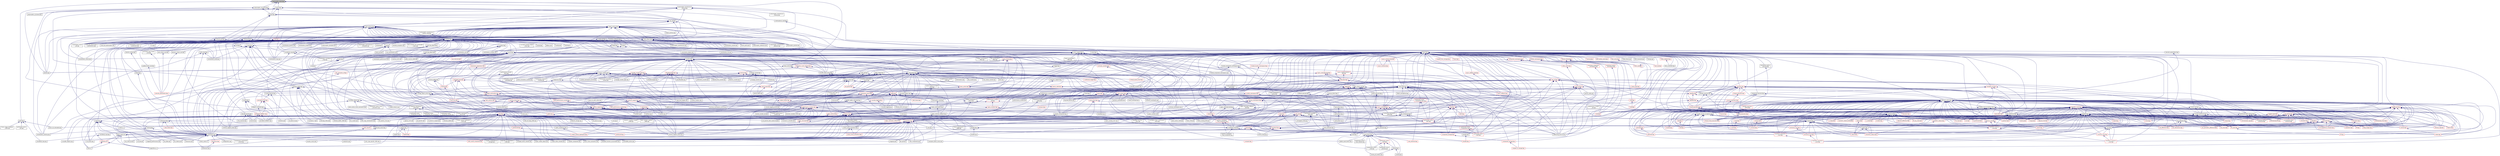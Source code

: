 digraph "polymorphic_traits.hpp"
{
  edge [fontname="Helvetica",fontsize="10",labelfontname="Helvetica",labelfontsize="10"];
  node [fontname="Helvetica",fontsize="10",shape=record];
  Node8 [label="polymorphic_traits.hpp",height=0.2,width=0.4,color="black", fillcolor="grey75", style="filled", fontcolor="black"];
  Node8 -> Node9 [dir="back",color="midnightblue",fontsize="10",style="solid",fontname="Helvetica"];
  Node9 [label="traits.hpp",height=0.2,width=0.4,color="black", fillcolor="white", style="filled",URL="$d7/db8/include_2traits_8hpp.html"];
  Node9 -> Node10 [dir="back",color="midnightblue",fontsize="10",style="solid",fontname="Helvetica"];
  Node10 [label="future_range_ambiguity\l_2032.cpp",height=0.2,width=0.4,color="black", fillcolor="white", style="filled",URL="$dc/d4e/future__range__ambiguity__2032_8cpp.html"];
  Node9 -> Node11 [dir="back",color="midnightblue",fontsize="10",style="solid",fontname="Helvetica"];
  Node11 [label="unordered_map.cpp",height=0.2,width=0.4,color="black", fillcolor="white", style="filled",URL="$d1/d75/unordered__map_8cpp.html"];
  Node9 -> Node12 [dir="back",color="midnightblue",fontsize="10",style="solid",fontname="Helvetica"];
  Node12 [label="async_cb_colocated.cpp",height=0.2,width=0.4,color="black", fillcolor="white", style="filled",URL="$d7/d7f/async__cb__colocated_8cpp.html"];
  Node9 -> Node13 [dir="back",color="midnightblue",fontsize="10",style="solid",fontname="Helvetica"];
  Node13 [label="partitioned_vector\l_iter.cpp",height=0.2,width=0.4,color="black", fillcolor="white", style="filled",URL="$dc/ddf/partitioned__vector__iter_8cpp.html"];
  Node8 -> Node14 [dir="back",color="midnightblue",fontsize="10",style="solid",fontname="Helvetica"];
  Node14 [label="base_action.hpp",height=0.2,width=0.4,color="black", fillcolor="white", style="filled",URL="$d6/df3/base__action_8hpp.html"];
  Node14 -> Node15 [dir="back",color="midnightblue",fontsize="10",style="solid",fontname="Helvetica"];
  Node15 [label="transfer_base_action.hpp",height=0.2,width=0.4,color="black", fillcolor="white", style="filled",URL="$d5/d53/transfer__base__action_8hpp.html"];
  Node15 -> Node16 [dir="back",color="midnightblue",fontsize="10",style="solid",fontname="Helvetica"];
  Node16 [label="transfer_action.hpp",height=0.2,width=0.4,color="black", fillcolor="white", style="filled",URL="$d3/d27/transfer__action_8hpp.html"];
  Node16 -> Node17 [dir="back",color="midnightblue",fontsize="10",style="solid",fontname="Helvetica"];
  Node17 [label="basic_action.hpp",height=0.2,width=0.4,color="red", fillcolor="white", style="filled",URL="$d1/d7e/basic__action_8hpp.html"];
  Node17 -> Node18 [dir="back",color="midnightblue",fontsize="10",style="solid",fontname="Helvetica"];
  Node18 [label="component_storage.hpp",height=0.2,width=0.4,color="red", fillcolor="white", style="filled",URL="$d6/d36/components_2component__storage_2server_2component__storage_8hpp.html"];
  Node18 -> Node19 [dir="back",color="midnightblue",fontsize="10",style="solid",fontname="Helvetica"];
  Node19 [label="component_storage.hpp",height=0.2,width=0.4,color="red", fillcolor="white", style="filled",URL="$d0/dd6/components_2component__storage_2component__storage_8hpp.html"];
  Node19 -> Node20 [dir="back",color="midnightblue",fontsize="10",style="solid",fontname="Helvetica"];
  Node20 [label="migrate_to_storage.hpp",height=0.2,width=0.4,color="red", fillcolor="white", style="filled",URL="$da/d18/migrate__to__storage_8hpp.html"];
  Node17 -> Node29 [dir="back",color="midnightblue",fontsize="10",style="solid",fontname="Helvetica"];
  Node29 [label="partition_unordered\l_map_component.hpp",height=0.2,width=0.4,color="red", fillcolor="white", style="filled",URL="$d8/df3/partition__unordered__map__component_8hpp.html"];
  Node29 -> Node30 [dir="back",color="midnightblue",fontsize="10",style="solid",fontname="Helvetica"];
  Node30 [label="unordered_map.hpp",height=0.2,width=0.4,color="black", fillcolor="white", style="filled",URL="$d9/ddf/hpx_2components_2containers_2unordered_2unordered__map_8hpp.html"];
  Node30 -> Node18 [dir="back",color="midnightblue",fontsize="10",style="solid",fontname="Helvetica"];
  Node30 -> Node31 [dir="back",color="midnightblue",fontsize="10",style="solid",fontname="Helvetica"];
  Node31 [label="unordered_map.hpp",height=0.2,width=0.4,color="black", fillcolor="white", style="filled",URL="$d6/d06/hpx_2include_2unordered__map_8hpp.html"];
  Node31 -> Node11 [dir="back",color="midnightblue",fontsize="10",style="solid",fontname="Helvetica"];
  Node30 -> Node32 [dir="back",color="midnightblue",fontsize="10",style="solid",fontname="Helvetica"];
  Node32 [label="partition_unordered\l_map_component.cpp",height=0.2,width=0.4,color="black", fillcolor="white", style="filled",URL="$d5/d34/partition__unordered__map__component_8cpp.html"];
  Node29 -> Node32 [dir="back",color="midnightblue",fontsize="10",style="solid",fontname="Helvetica"];
  Node17 -> Node1153 [dir="back",color="midnightblue",fontsize="10",style="solid",fontname="Helvetica"];
  Node1153 [label="component_action.hpp",height=0.2,width=0.4,color="red", fillcolor="white", style="filled",URL="$d9/da6/component__action_8hpp.html"];
  Node1153 -> Node122 [dir="back",color="midnightblue",fontsize="10",style="solid",fontname="Helvetica"];
  Node122 [label="nqueen.hpp",height=0.2,width=0.4,color="black", fillcolor="white", style="filled",URL="$de/d58/server_2nqueen_8hpp.html"];
  Node122 -> Node121 [dir="back",color="midnightblue",fontsize="10",style="solid",fontname="Helvetica"];
  Node121 [label="nqueen.cpp",height=0.2,width=0.4,color="black", fillcolor="white", style="filled",URL="$db/dca/nqueen_8cpp.html"];
  Node122 -> Node123 [dir="back",color="midnightblue",fontsize="10",style="solid",fontname="Helvetica"];
  Node123 [label="nqueen.hpp",height=0.2,width=0.4,color="red", fillcolor="white", style="filled",URL="$da/dfd/stubs_2nqueen_8hpp.html"];
  Node1153 -> Node175 [dir="back",color="midnightblue",fontsize="10",style="solid",fontname="Helvetica"];
  Node175 [label="throttle.hpp",height=0.2,width=0.4,color="black", fillcolor="white", style="filled",URL="$db/dc9/server_2throttle_8hpp.html"];
  Node175 -> Node174 [dir="back",color="midnightblue",fontsize="10",style="solid",fontname="Helvetica"];
  Node174 [label="throttle.cpp",height=0.2,width=0.4,color="black", fillcolor="white", style="filled",URL="$de/d56/server_2throttle_8cpp.html"];
  Node175 -> Node176 [dir="back",color="midnightblue",fontsize="10",style="solid",fontname="Helvetica"];
  Node176 [label="throttle.hpp",height=0.2,width=0.4,color="black", fillcolor="white", style="filled",URL="$d5/dec/stubs_2throttle_8hpp.html"];
  Node176 -> Node177 [dir="back",color="midnightblue",fontsize="10",style="solid",fontname="Helvetica"];
  Node177 [label="throttle.hpp",height=0.2,width=0.4,color="red", fillcolor="white", style="filled",URL="$d2/d2e/throttle_8hpp.html"];
  Node1153 -> Node188 [dir="back",color="midnightblue",fontsize="10",style="solid",fontname="Helvetica"];
  Node188 [label="simple_central_tuplespace.hpp",height=0.2,width=0.4,color="red", fillcolor="white", style="filled",URL="$db/d69/server_2simple__central__tuplespace_8hpp.html"];
  Node1153 -> Node192 [dir="back",color="midnightblue",fontsize="10",style="solid",fontname="Helvetica"];
  Node192 [label="tuples_warehouse.hpp",height=0.2,width=0.4,color="black", fillcolor="white", style="filled",URL="$da/de6/tuples__warehouse_8hpp.html"];
  Node192 -> Node188 [dir="back",color="midnightblue",fontsize="10",style="solid",fontname="Helvetica"];
  Node1153 -> Node18 [dir="back",color="midnightblue",fontsize="10",style="solid",fontname="Helvetica"];
  Node1153 -> Node1154 [dir="back",color="midnightblue",fontsize="10",style="solid",fontname="Helvetica"];
  Node1154 [label="partitioned_vector\l_component_decl.hpp",height=0.2,width=0.4,color="red", fillcolor="white", style="filled",URL="$dd/d10/partitioned__vector__component__decl_8hpp.html"];
  Node1154 -> Node1006 [dir="back",color="midnightblue",fontsize="10",style="solid",fontname="Helvetica"];
  Node1006 [label="view_element.hpp",height=0.2,width=0.4,color="red", fillcolor="white", style="filled",URL="$de/d49/view__element_8hpp.html"];
  Node1154 -> Node939 [dir="back",color="midnightblue",fontsize="10",style="solid",fontname="Helvetica"];
  Node939 [label="partitioned_vector\l_decl.hpp",height=0.2,width=0.4,color="red", fillcolor="white", style="filled",URL="$d2/d77/partitioned__vector__decl_8hpp.html"];
  Node939 -> Node956 [dir="back",color="midnightblue",fontsize="10",style="solid",fontname="Helvetica"];
  Node956 [label="partitioned_vector\l_component_impl.hpp",height=0.2,width=0.4,color="red", fillcolor="white", style="filled",URL="$d1/d79/partitioned__vector__component__impl_8hpp.html"];
  Node956 -> Node958 [dir="back",color="midnightblue",fontsize="10",style="solid",fontname="Helvetica"];
  Node958 [label="partitioned_vector\l_impl.hpp",height=0.2,width=0.4,color="red", fillcolor="white", style="filled",URL="$d0/db1/partitioned__vector__impl_8hpp.html"];
  Node939 -> Node958 [dir="back",color="midnightblue",fontsize="10",style="solid",fontname="Helvetica"];
  Node939 -> Node961 [dir="back",color="midnightblue",fontsize="10",style="solid",fontname="Helvetica"];
  Node961 [label="partitioned_vector.hpp",height=0.2,width=0.4,color="black", fillcolor="white", style="filled",URL="$de/d3e/runtime_2serialization_2partitioned__vector_8hpp.html"];
  Node961 -> Node909 [dir="back",color="midnightblue",fontsize="10",style="solid",fontname="Helvetica"];
  Node909 [label="serialization.hpp",height=0.2,width=0.4,color="black", fillcolor="white", style="filled",URL="$d8/d21/serialization_8hpp.html"];
  Node909 -> Node94 [dir="back",color="midnightblue",fontsize="10",style="solid",fontname="Helvetica"];
  Node94 [label="template_function_accumulator.cpp",height=0.2,width=0.4,color="black", fillcolor="white", style="filled",URL="$d5/d02/template__function__accumulator_8cpp.html"];
  Node909 -> Node103 [dir="back",color="midnightblue",fontsize="10",style="solid",fontname="Helvetica"];
  Node103 [label="cancelable_action.cpp",height=0.2,width=0.4,color="black", fillcolor="white", style="filled",URL="$d5/d0c/cancelable__action_8cpp.html"];
  Node909 -> Node42 [dir="back",color="midnightblue",fontsize="10",style="solid",fontname="Helvetica"];
  Node42 [label="hello_world_component.hpp",height=0.2,width=0.4,color="red", fillcolor="white", style="filled",URL="$df/df0/hello__world__component_8hpp.html"];
  Node909 -> Node910 [dir="back",color="midnightblue",fontsize="10",style="solid",fontname="Helvetica"];
  Node910 [label="dimension.cpp",height=0.2,width=0.4,color="black", fillcolor="white", style="filled",URL="$db/d4a/interpolate1d_2interpolate1d_2dimension_8cpp.html"];
  Node909 -> Node911 [dir="back",color="midnightblue",fontsize="10",style="solid",fontname="Helvetica"];
  Node911 [label="dimension.hpp",height=0.2,width=0.4,color="red", fillcolor="white", style="filled",URL="$dc/da5/interpolate1d_2interpolate1d_2dimension_8hpp.html"];
  Node911 -> Node910 [dir="back",color="midnightblue",fontsize="10",style="solid",fontname="Helvetica"];
  Node909 -> Node65 [dir="back",color="midnightblue",fontsize="10",style="solid",fontname="Helvetica"];
  Node65 [label="fractals_struct.cpp",height=0.2,width=0.4,color="black", fillcolor="white", style="filled",URL="$d8/d2f/fractals__struct_8cpp.html"];
  Node909 -> Node70 [dir="back",color="midnightblue",fontsize="10",style="solid",fontname="Helvetica"];
  Node70 [label="pingpong.cpp",height=0.2,width=0.4,color="black", fillcolor="white", style="filled",URL="$dd/d4d/pingpong_8cpp.html"];
  Node909 -> Node689 [dir="back",color="midnightblue",fontsize="10",style="solid",fontname="Helvetica"];
  Node689 [label="sierpinski.cpp",height=0.2,width=0.4,color="black", fillcolor="white", style="filled",URL="$d3/d7e/sierpinski_8cpp.html"];
  Node909 -> Node159 [dir="back",color="midnightblue",fontsize="10",style="solid",fontname="Helvetica"];
  Node159 [label="dimension.cpp",height=0.2,width=0.4,color="black", fillcolor="white", style="filled",URL="$d8/db3/sheneos_2sheneos_2dimension_8cpp.html"];
  Node909 -> Node170 [dir="back",color="midnightblue",fontsize="10",style="solid",fontname="Helvetica"];
  Node170 [label="configuration.cpp",height=0.2,width=0.4,color="black", fillcolor="white", style="filled",URL="$df/d22/configuration_8cpp.html"];
  Node909 -> Node182 [dir="back",color="midnightblue",fontsize="10",style="solid",fontname="Helvetica"];
  Node182 [label="transpose_block_numa.cpp",height=0.2,width=0.4,color="black", fillcolor="white", style="filled",URL="$dd/d3b/transpose__block__numa_8cpp.html"];
  Node909 -> Node215 [dir="back",color="midnightblue",fontsize="10",style="solid",fontname="Helvetica"];
  Node215 [label="osu_bcast.cpp",height=0.2,width=0.4,color="black", fillcolor="white", style="filled",URL="$d3/dca/osu__bcast_8cpp.html"];
  Node909 -> Node216 [dir="back",color="midnightblue",fontsize="10",style="solid",fontname="Helvetica"];
  Node216 [label="osu_bibw.cpp",height=0.2,width=0.4,color="black", fillcolor="white", style="filled",URL="$d2/d04/osu__bibw_8cpp.html"];
  Node909 -> Node217 [dir="back",color="midnightblue",fontsize="10",style="solid",fontname="Helvetica"];
  Node217 [label="osu_bw.cpp",height=0.2,width=0.4,color="black", fillcolor="white", style="filled",URL="$d4/d20/osu__bw_8cpp.html"];
  Node909 -> Node218 [dir="back",color="midnightblue",fontsize="10",style="solid",fontname="Helvetica"];
  Node218 [label="osu_latency.cpp",height=0.2,width=0.4,color="black", fillcolor="white", style="filled",URL="$df/d58/osu__latency_8cpp.html"];
  Node909 -> Node219 [dir="back",color="midnightblue",fontsize="10",style="solid",fontname="Helvetica"];
  Node219 [label="osu_multi_lat.cpp",height=0.2,width=0.4,color="black", fillcolor="white", style="filled",URL="$d7/d91/osu__multi__lat_8cpp.html"];
  Node909 -> Node221 [dir="back",color="midnightblue",fontsize="10",style="solid",fontname="Helvetica"];
  Node221 [label="pingpong_performance.cpp",height=0.2,width=0.4,color="black", fillcolor="white", style="filled",URL="$de/d03/pingpong__performance_8cpp.html"];
  Node909 -> Node228 [dir="back",color="midnightblue",fontsize="10",style="solid",fontname="Helvetica"];
  Node228 [label="action_move_semantics.cpp",height=0.2,width=0.4,color="black", fillcolor="white", style="filled",URL="$d4/db3/action__move__semantics_8cpp.html"];
  Node909 -> Node229 [dir="back",color="midnightblue",fontsize="10",style="solid",fontname="Helvetica"];
  Node229 [label="movable_objects.cpp",height=0.2,width=0.4,color="black", fillcolor="white", style="filled",URL="$d8/d65/movable__objects_8cpp.html"];
  Node909 -> Node230 [dir="back",color="midnightblue",fontsize="10",style="solid",fontname="Helvetica"];
  Node230 [label="duplicate_id_registration\l_1596.cpp",height=0.2,width=0.4,color="black", fillcolor="white", style="filled",URL="$db/d8d/duplicate__id__registration__1596_8cpp.html"];
  Node909 -> Node598 [dir="back",color="midnightblue",fontsize="10",style="solid",fontname="Helvetica"];
  Node598 [label="zero_copy_parcels_1001.cpp",height=0.2,width=0.4,color="black", fillcolor="white", style="filled",URL="$da/dfd/zero__copy__parcels__1001_8cpp.html"];
  Node909 -> Node314 [dir="back",color="midnightblue",fontsize="10",style="solid",fontname="Helvetica"];
  Node314 [label="managed_refcnt_checker.cpp",height=0.2,width=0.4,color="black", fillcolor="white", style="filled",URL="$d3/d8d/managed__refcnt__checker_8cpp.html"];
  Node909 -> Node336 [dir="back",color="midnightblue",fontsize="10",style="solid",fontname="Helvetica"];
  Node336 [label="simple_mobile_object.cpp",height=0.2,width=0.4,color="black", fillcolor="white", style="filled",URL="$d2/da7/simple__mobile__object_8cpp.html"];
  Node909 -> Node333 [dir="back",color="midnightblue",fontsize="10",style="solid",fontname="Helvetica"];
  Node333 [label="simple_refcnt_checker.cpp",height=0.2,width=0.4,color="black", fillcolor="white", style="filled",URL="$df/d16/simple__refcnt__checker_8cpp.html"];
  Node909 -> Node912 [dir="back",color="midnightblue",fontsize="10",style="solid",fontname="Helvetica"];
  Node912 [label="copy_component.cpp",height=0.2,width=0.4,color="black", fillcolor="white", style="filled",URL="$d5/d8d/copy__component_8cpp.html"];
  Node909 -> Node913 [dir="back",color="midnightblue",fontsize="10",style="solid",fontname="Helvetica"];
  Node913 [label="get_gid.cpp",height=0.2,width=0.4,color="black", fillcolor="white", style="filled",URL="$dc/dc1/get__gid_8cpp.html"];
  Node909 -> Node605 [dir="back",color="midnightblue",fontsize="10",style="solid",fontname="Helvetica"];
  Node605 [label="migrate_component.cpp",height=0.2,width=0.4,color="black", fillcolor="white", style="filled",URL="$dc/d78/migrate__component_8cpp.html"];
  Node909 -> Node22 [dir="back",color="midnightblue",fontsize="10",style="solid",fontname="Helvetica"];
  Node22 [label="migrate_component_to\l_storage.cpp",height=0.2,width=0.4,color="black", fillcolor="white", style="filled",URL="$dd/d02/migrate__component__to__storage_8cpp.html"];
  Node909 -> Node781 [dir="back",color="midnightblue",fontsize="10",style="solid",fontname="Helvetica"];
  Node781 [label="serialization_partitioned\l_vector.cpp",height=0.2,width=0.4,color="black", fillcolor="white", style="filled",URL="$dd/dc9/serialization__partitioned__vector_8cpp.html"];
  Node1153 -> Node29 [dir="back",color="midnightblue",fontsize="10",style="solid",fontname="Helvetica"];
  Node1153 -> Node1156 [dir="back",color="midnightblue",fontsize="10",style="solid",fontname="Helvetica"];
  Node1156 [label="output_stream.hpp",height=0.2,width=0.4,color="red", fillcolor="white", style="filled",URL="$d6/db5/output__stream_8hpp.html"];
  Node1156 -> Node671 [dir="back",color="midnightblue",fontsize="10",style="solid",fontname="Helvetica"];
  Node671 [label="ostream.hpp",height=0.2,width=0.4,color="red", fillcolor="white", style="filled",URL="$d1/d38/ostream_8hpp.html"];
  Node1156 -> Node1157 [dir="back",color="midnightblue",fontsize="10",style="solid",fontname="Helvetica"];
  Node1157 [label="output_stream.cpp",height=0.2,width=0.4,color="black", fillcolor="white", style="filled",URL="$d9/d9b/output__stream_8cpp.html"];
  Node1153 -> Node1158 [dir="back",color="midnightblue",fontsize="10",style="solid",fontname="Helvetica"];
  Node1158 [label="child.hpp",height=0.2,width=0.4,color="red", fillcolor="white", style="filled",URL="$d7/d44/server_2child_8hpp.html"];
  Node1158 -> Node1053 [dir="back",color="midnightblue",fontsize="10",style="solid",fontname="Helvetica"];
  Node1053 [label="child.hpp",height=0.2,width=0.4,color="red", fillcolor="white", style="filled",URL="$d5/dcf/child_8hpp.html"];
  Node1153 -> Node1159 [dir="back",color="midnightblue",fontsize="10",style="solid",fontname="Helvetica"];
  Node1159 [label="actions.hpp",height=0.2,width=0.4,color="red", fillcolor="white", style="filled",URL="$d4/dad/actions_8hpp.html"];
  Node1159 -> Node84 [dir="back",color="midnightblue",fontsize="10",style="solid",fontname="Helvetica"];
  Node84 [label="1d_stencil_4_throttle.cpp",height=0.2,width=0.4,color="black", fillcolor="white", style="filled",URL="$d6/de5/1d__stencil__4__throttle_8cpp.html"];
  Node1159 -> Node38 [dir="back",color="midnightblue",fontsize="10",style="solid",fontname="Helvetica"];
  Node38 [label="apex_policy_engine\l_active_thread_count.cpp",height=0.2,width=0.4,color="black", fillcolor="white", style="filled",URL="$d5/d01/apex__policy__engine__active__thread__count_8cpp.html"];
  Node1159 -> Node42 [dir="back",color="midnightblue",fontsize="10",style="solid",fontname="Helvetica"];
  Node1159 -> Node65 [dir="back",color="midnightblue",fontsize="10",style="solid",fontname="Helvetica"];
  Node1159 -> Node70 [dir="back",color="midnightblue",fontsize="10",style="solid",fontname="Helvetica"];
  Node1159 -> Node689 [dir="back",color="midnightblue",fontsize="10",style="solid",fontname="Helvetica"];
  Node1159 -> Node76 [dir="back",color="midnightblue",fontsize="10",style="solid",fontname="Helvetica"];
  Node76 [label="simple_central_tuplespace\l_client.cpp",height=0.2,width=0.4,color="black", fillcolor="white", style="filled",URL="$d1/d7b/simple__central__tuplespace__client_8cpp.html"];
  Node1159 -> Node213 [dir="back",color="midnightblue",fontsize="10",style="solid",fontname="Helvetica"];
  Node213 [label="network_storage.cpp",height=0.2,width=0.4,color="black", fillcolor="white", style="filled",URL="$db/daa/network__storage_8cpp.html"];
  Node1159 -> Node917 [dir="back",color="midnightblue",fontsize="10",style="solid",fontname="Helvetica"];
  Node917 [label="action_move_semantics.hpp",height=0.2,width=0.4,color="black", fillcolor="white", style="filled",URL="$dc/d9e/server_2action__move__semantics_8hpp.html"];
  Node917 -> Node228 [dir="back",color="midnightblue",fontsize="10",style="solid",fontname="Helvetica"];
  Node917 -> Node918 [dir="back",color="midnightblue",fontsize="10",style="solid",fontname="Helvetica"];
  Node918 [label="action_move_semantics.hpp",height=0.2,width=0.4,color="red", fillcolor="white", style="filled",URL="$d1/da8/stubs_2action__move__semantics_8hpp.html"];
  Node1159 -> Node698 [dir="back",color="midnightblue",fontsize="10",style="solid",fontname="Helvetica"];
  Node698 [label="plain_action_1330.cpp",height=0.2,width=0.4,color="black", fillcolor="white", style="filled",URL="$d4/def/plain__action__1330_8cpp.html"];
  Node1159 -> Node230 [dir="back",color="midnightblue",fontsize="10",style="solid",fontname="Helvetica"];
  Node1159 -> Node925 [dir="back",color="midnightblue",fontsize="10",style="solid",fontname="Helvetica"];
  Node925 [label="future_serialization\l_1898.cpp",height=0.2,width=0.4,color="black", fillcolor="white", style="filled",URL="$da/dde/future__serialization__1898_8cpp.html"];
  Node1159 -> Node282 [dir="back",color="midnightblue",fontsize="10",style="solid",fontname="Helvetica"];
  Node282 [label="wait_all_hang_1946.cpp",height=0.2,width=0.4,color="black", fillcolor="white", style="filled",URL="$d5/d69/wait__all__hang__1946_8cpp.html"];
  Node1159 -> Node598 [dir="back",color="midnightblue",fontsize="10",style="solid",fontname="Helvetica"];
  Node1159 -> Node912 [dir="back",color="midnightblue",fontsize="10",style="solid",fontname="Helvetica"];
  Node1159 -> Node913 [dir="back",color="midnightblue",fontsize="10",style="solid",fontname="Helvetica"];
  Node1159 -> Node605 [dir="back",color="midnightblue",fontsize="10",style="solid",fontname="Helvetica"];
  Node1159 -> Node22 [dir="back",color="midnightblue",fontsize="10",style="solid",fontname="Helvetica"];
  Node1159 -> Node570 [dir="back",color="midnightblue",fontsize="10",style="solid",fontname="Helvetica"];
  Node570 [label="put_parcels_with_coalescing.cpp",height=0.2,width=0.4,color="black", fillcolor="white", style="filled",URL="$d6/dca/put__parcels__with__coalescing_8cpp.html"];
  Node1159 -> Node573 [dir="back",color="midnightblue",fontsize="10",style="solid",fontname="Helvetica"];
  Node573 [label="serialize_buffer.cpp",height=0.2,width=0.4,color="black", fillcolor="white", style="filled",URL="$d1/d00/serialize__buffer_8cpp.html"];
  Node1159 -> Node710 [dir="back",color="midnightblue",fontsize="10",style="solid",fontname="Helvetica"];
  Node710 [label="zero_copy_serialization.cpp",height=0.2,width=0.4,color="black", fillcolor="white", style="filled",URL="$d4/dea/zero__copy__serialization_8cpp.html"];
  Node1153 -> Node1110 [dir="back",color="midnightblue",fontsize="10",style="solid",fontname="Helvetica"];
  Node1110 [label="base_performance_counter.hpp",height=0.2,width=0.4,color="red", fillcolor="white", style="filled",URL="$d1/da2/base__performance__counter_8hpp.html"];
  Node1110 -> Node1078 [dir="back",color="midnightblue",fontsize="10",style="solid",fontname="Helvetica"];
  Node1078 [label="counters.cpp",height=0.2,width=0.4,color="black", fillcolor="white", style="filled",URL="$d5/d4d/counters_8cpp.html"];
  Node1153 -> Node1109 [dir="back",color="midnightblue",fontsize="10",style="solid",fontname="Helvetica"];
  Node1109 [label="base_performance_counter.hpp",height=0.2,width=0.4,color="red", fillcolor="white", style="filled",URL="$d7/d00/server_2base__performance__counter_8hpp.html"];
  Node1109 -> Node1110 [dir="back",color="midnightblue",fontsize="10",style="solid",fontname="Helvetica"];
  Node1153 -> Node1132 [dir="back",color="midnightblue",fontsize="10",style="solid",fontname="Helvetica"];
  Node1132 [label="distributed_metadata\l_base.hpp",height=0.2,width=0.4,color="black", fillcolor="white", style="filled",URL="$de/dea/distributed__metadata__base_8hpp.html"];
  Node1132 -> Node939 [dir="back",color="midnightblue",fontsize="10",style="solid",fontname="Helvetica"];
  Node1132 -> Node958 [dir="back",color="midnightblue",fontsize="10",style="solid",fontname="Helvetica"];
  Node1132 -> Node30 [dir="back",color="midnightblue",fontsize="10",style="solid",fontname="Helvetica"];
  Node1132 -> Node890 [dir="back",color="midnightblue",fontsize="10",style="solid",fontname="Helvetica"];
  Node890 [label="components.hpp",height=0.2,width=0.4,color="red", fillcolor="white", style="filled",URL="$d2/d8d/components_8hpp.html"];
  Node890 -> Node94 [dir="back",color="midnightblue",fontsize="10",style="solid",fontname="Helvetica"];
  Node890 -> Node103 [dir="back",color="midnightblue",fontsize="10",style="solid",fontname="Helvetica"];
  Node890 -> Node42 [dir="back",color="midnightblue",fontsize="10",style="solid",fontname="Helvetica"];
  Node890 -> Node122 [dir="back",color="midnightblue",fontsize="10",style="solid",fontname="Helvetica"];
  Node890 -> Node126 [dir="back",color="midnightblue",fontsize="10",style="solid",fontname="Helvetica"];
  Node126 [label="sine.cpp",height=0.2,width=0.4,color="black", fillcolor="white", style="filled",URL="$d3/d0d/server_2sine_8cpp.html"];
  Node890 -> Node70 [dir="back",color="midnightblue",fontsize="10",style="solid",fontname="Helvetica"];
  Node890 -> Node175 [dir="back",color="midnightblue",fontsize="10",style="solid",fontname="Helvetica"];
  Node890 -> Node188 [dir="back",color="midnightblue",fontsize="10",style="solid",fontname="Helvetica"];
  Node890 -> Node192 [dir="back",color="midnightblue",fontsize="10",style="solid",fontname="Helvetica"];
  Node890 -> Node908 [dir="back",color="midnightblue",fontsize="10",style="solid",fontname="Helvetica"];
  Node908 [label="valarray.hpp",height=0.2,width=0.4,color="black", fillcolor="white", style="filled",URL="$dc/d69/valarray_8hpp.html"];
  Node908 -> Node909 [dir="back",color="midnightblue",fontsize="10",style="solid",fontname="Helvetica"];
  Node908 -> Node914 [dir="back",color="midnightblue",fontsize="10",style="solid",fontname="Helvetica"];
  Node914 [label="serialization_valarray.cpp",height=0.2,width=0.4,color="black", fillcolor="white", style="filled",URL="$dd/ddb/serialization__valarray_8cpp.html"];
  Node890 -> Node215 [dir="back",color="midnightblue",fontsize="10",style="solid",fontname="Helvetica"];
  Node890 -> Node228 [dir="back",color="midnightblue",fontsize="10",style="solid",fontname="Helvetica"];
  Node890 -> Node917 [dir="back",color="midnightblue",fontsize="10",style="solid",fontname="Helvetica"];
  Node890 -> Node918 [dir="back",color="midnightblue",fontsize="10",style="solid",fontname="Helvetica"];
  Node890 -> Node230 [dir="back",color="midnightblue",fontsize="10",style="solid",fontname="Helvetica"];
  Node890 -> Node235 [dir="back",color="midnightblue",fontsize="10",style="solid",fontname="Helvetica"];
  Node235 [label="matrix_hpx.hh",height=0.2,width=0.4,color="red", fillcolor="white", style="filled",URL="$d5/d89/matrix__hpx_8hh.html"];
  Node235 -> Node236 [dir="back",color="midnightblue",fontsize="10",style="solid",fontname="Helvetica"];
  Node236 [label="block_matrix.hh",height=0.2,width=0.4,color="black", fillcolor="white", style="filled",URL="$dc/de8/block__matrix_8hh.html"];
  Node236 -> Node237 [dir="back",color="midnightblue",fontsize="10",style="solid",fontname="Helvetica"];
  Node237 [label="algorithms.hh",height=0.2,width=0.4,color="red", fillcolor="white", style="filled",URL="$da/d92/algorithms_8hh.html"];
  Node237 -> Node234 [dir="back",color="midnightblue",fontsize="10",style="solid",fontname="Helvetica"];
  Node234 [label="algorithms.cc",height=0.2,width=0.4,color="black", fillcolor="white", style="filled",URL="$d5/d1b/algorithms_8cc.html"];
  Node237 -> Node239 [dir="back",color="midnightblue",fontsize="10",style="solid",fontname="Helvetica"];
  Node239 [label="tests.cc",height=0.2,width=0.4,color="black", fillcolor="white", style="filled",URL="$d6/d96/tests_8cc.html"];
  Node236 -> Node234 [dir="back",color="midnightblue",fontsize="10",style="solid",fontname="Helvetica"];
  Node236 -> Node240 [dir="back",color="midnightblue",fontsize="10",style="solid",fontname="Helvetica"];
  Node240 [label="block_matrix.cc",height=0.2,width=0.4,color="black", fillcolor="white", style="filled",URL="$de/d88/block__matrix_8cc.html"];
  Node236 -> Node239 [dir="back",color="midnightblue",fontsize="10",style="solid",fontname="Helvetica"];
  Node235 -> Node234 [dir="back",color="midnightblue",fontsize="10",style="solid",fontname="Helvetica"];
  Node890 -> Node234 [dir="back",color="midnightblue",fontsize="10",style="solid",fontname="Helvetica"];
  Node890 -> Node240 [dir="back",color="midnightblue",fontsize="10",style="solid",fontname="Helvetica"];
  Node890 -> Node925 [dir="back",color="midnightblue",fontsize="10",style="solid",fontname="Helvetica"];
  Node890 -> Node314 [dir="back",color="midnightblue",fontsize="10",style="solid",fontname="Helvetica"];
  Node890 -> Node336 [dir="back",color="midnightblue",fontsize="10",style="solid",fontname="Helvetica"];
  Node890 -> Node333 [dir="back",color="midnightblue",fontsize="10",style="solid",fontname="Helvetica"];
  Node890 -> Node912 [dir="back",color="midnightblue",fontsize="10",style="solid",fontname="Helvetica"];
  Node890 -> Node913 [dir="back",color="midnightblue",fontsize="10",style="solid",fontname="Helvetica"];
  Node890 -> Node605 [dir="back",color="midnightblue",fontsize="10",style="solid",fontname="Helvetica"];
  Node890 -> Node22 [dir="back",color="midnightblue",fontsize="10",style="solid",fontname="Helvetica"];
  Node890 -> Node12 [dir="back",color="midnightblue",fontsize="10",style="solid",fontname="Helvetica"];
  Node1153 -> Node1136 [dir="back",color="midnightblue",fontsize="10",style="solid",fontname="Helvetica"];
  Node1136 [label="memory_block.hpp",height=0.2,width=0.4,color="red", fillcolor="white", style="filled",URL="$de/d11/server_2memory__block_8hpp.html"];
  Node1136 -> Node1137 [dir="back",color="midnightblue",fontsize="10",style="solid",fontname="Helvetica"];
  Node1137 [label="memory_block.cpp",height=0.2,width=0.4,color="black", fillcolor="white", style="filled",URL="$d4/d68/memory__block_8cpp.html"];
  Node1136 -> Node1047 [dir="back",color="midnightblue",fontsize="10",style="solid",fontname="Helvetica"];
  Node1047 [label="runtime_support_server.cpp",height=0.2,width=0.4,color="black", fillcolor="white", style="filled",URL="$de/d5c/runtime__support__server_8cpp.html"];
  Node1136 -> Node994 [dir="back",color="midnightblue",fontsize="10",style="solid",fontname="Helvetica"];
  Node994 [label="runtime.cpp",height=0.2,width=0.4,color="black", fillcolor="white", style="filled",URL="$d3/dc3/runtime_8cpp.html"];
  Node1153 -> Node1173 [dir="back",color="midnightblue",fontsize="10",style="solid",fontname="Helvetica"];
  Node1173 [label="runtime_support.hpp",height=0.2,width=0.4,color="red", fillcolor="white", style="filled",URL="$d0/d55/server_2runtime__support_8hpp.html"];
  Node1173 -> Node1064 [dir="back",color="midnightblue",fontsize="10",style="solid",fontname="Helvetica"];
  Node1064 [label="runtime_support.hpp",height=0.2,width=0.4,color="red", fillcolor="white", style="filled",URL="$da/d56/stubs_2runtime__support_8hpp.html"];
  Node1064 -> Node123 [dir="back",color="midnightblue",fontsize="10",style="solid",fontname="Helvetica"];
  Node1064 -> Node1065 [dir="back",color="midnightblue",fontsize="10",style="solid",fontname="Helvetica"];
  Node1065 [label="client.hpp",height=0.2,width=0.4,color="red", fillcolor="white", style="filled",URL="$de/da5/include_2client_8hpp.html"];
  Node1065 -> Node165 [dir="back",color="midnightblue",fontsize="10",style="solid",fontname="Helvetica"];
  Node165 [label="partition3d.hpp",height=0.2,width=0.4,color="red", fillcolor="white", style="filled",URL="$d1/d50/partition3d_8hpp.html"];
  Node1065 -> Node177 [dir="back",color="midnightblue",fontsize="10",style="solid",fontname="Helvetica"];
  Node1064 -> Node890 [dir="back",color="midnightblue",fontsize="10",style="solid",fontname="Helvetica"];
  Node1064 -> Node1077 [dir="back",color="midnightblue",fontsize="10",style="solid",fontname="Helvetica"];
  Node1077 [label="get_ptr.hpp",height=0.2,width=0.4,color="red", fillcolor="white", style="filled",URL="$d0/d2c/get__ptr_8hpp.html"];
  Node1077 -> Node956 [dir="back",color="midnightblue",fontsize="10",style="solid",fontname="Helvetica"];
  Node1077 -> Node939 [dir="back",color="midnightblue",fontsize="10",style="solid",fontname="Helvetica"];
  Node1077 -> Node958 [dir="back",color="midnightblue",fontsize="10",style="solid",fontname="Helvetica"];
  Node1077 -> Node29 [dir="back",color="midnightblue",fontsize="10",style="solid",fontname="Helvetica"];
  Node1077 -> Node30 [dir="back",color="midnightblue",fontsize="10",style="solid",fontname="Helvetica"];
  Node1077 -> Node890 [dir="back",color="midnightblue",fontsize="10",style="solid",fontname="Helvetica"];
  Node1064 -> Node1078 [dir="back",color="midnightblue",fontsize="10",style="solid",fontname="Helvetica"];
  Node1064 -> Node1079 [dir="back",color="midnightblue",fontsize="10",style="solid",fontname="Helvetica"];
  Node1079 [label="interface.cpp",height=0.2,width=0.4,color="black", fillcolor="white", style="filled",URL="$db/db7/interface_8cpp.html"];
  Node1064 -> Node1080 [dir="back",color="midnightblue",fontsize="10",style="solid",fontname="Helvetica"];
  Node1080 [label="locality_namespace\l_server.cpp",height=0.2,width=0.4,color="black", fillcolor="white", style="filled",URL="$d5/d0d/locality__namespace__server_8cpp.html"];
  Node1064 -> Node1081 [dir="back",color="midnightblue",fontsize="10",style="solid",fontname="Helvetica"];
  Node1081 [label="route.cpp",height=0.2,width=0.4,color="black", fillcolor="white", style="filled",URL="$df/d54/route_8cpp.html"];
  Node1064 -> Node1047 [dir="back",color="midnightblue",fontsize="10",style="solid",fontname="Helvetica"];
  Node1064 -> Node1050 [dir="back",color="midnightblue",fontsize="10",style="solid",fontname="Helvetica"];
  Node1050 [label="runtime_support_stubs.cpp",height=0.2,width=0.4,color="black", fillcolor="white", style="filled",URL="$d8/d9f/runtime__support__stubs_8cpp.html"];
  Node1064 -> Node1083 [dir="back",color="midnightblue",fontsize="10",style="solid",fontname="Helvetica"];
  Node1083 [label="name.cpp",height=0.2,width=0.4,color="black", fillcolor="white", style="filled",URL="$d3/d43/name_8cpp.html"];
  Node1173 -> Node1080 [dir="back",color="midnightblue",fontsize="10",style="solid",fontname="Helvetica"];
  Node1173 -> Node1088 [dir="back",color="midnightblue",fontsize="10",style="solid",fontname="Helvetica"];
  Node1088 [label="primary_namespace_server.cpp",height=0.2,width=0.4,color="black", fillcolor="white", style="filled",URL="$dd/de5/primary__namespace__server_8cpp.html"];
  Node1173 -> Node1174 [dir="back",color="midnightblue",fontsize="10",style="solid",fontname="Helvetica"];
  Node1174 [label="applier.cpp",height=0.2,width=0.4,color="black", fillcolor="white", style="filled",URL="$d9/d76/applier_8cpp.html"];
  Node1173 -> Node1090 [dir="back",color="midnightblue",fontsize="10",style="solid",fontname="Helvetica"];
  Node1090 [label="console_error_sink.cpp",height=0.2,width=0.4,color="black", fillcolor="white", style="filled",URL="$dc/de2/console__error__sink_8cpp.html"];
  Node1173 -> Node1047 [dir="back",color="midnightblue",fontsize="10",style="solid",fontname="Helvetica"];
  Node1173 -> Node994 [dir="back",color="midnightblue",fontsize="10",style="solid",fontname="Helvetica"];
  Node17 -> Node1176 [dir="back",color="midnightblue",fontsize="10",style="solid",fontname="Helvetica"];
  Node1176 [label="plain_action.hpp",height=0.2,width=0.4,color="red", fillcolor="white", style="filled",URL="$d7/d19/plain__action_8hpp.html"];
  Node1176 -> Node41 [dir="back",color="midnightblue",fontsize="10",style="solid",fontname="Helvetica"];
  Node41 [label="heartbeat.cpp",height=0.2,width=0.4,color="black", fillcolor="white", style="filled",URL="$d8/d98/heartbeat_8cpp.html"];
  Node1176 -> Node140 [dir="back",color="midnightblue",fontsize="10",style="solid",fontname="Helvetica"];
  Node140 [label="non_atomic_rma.cpp",height=0.2,width=0.4,color="black", fillcolor="white", style="filled",URL="$d7/d8b/non__atomic__rma_8cpp.html"];
  Node1176 -> Node29 [dir="back",color="midnightblue",fontsize="10",style="solid",fontname="Helvetica"];
  Node1176 -> Node1159 [dir="back",color="midnightblue",fontsize="10",style="solid",fontname="Helvetica"];
  Node1176 -> Node1177 [dir="back",color="midnightblue",fontsize="10",style="solid",fontname="Helvetica"];
  Node1177 [label="plain_actions.hpp",height=0.2,width=0.4,color="red", fillcolor="white", style="filled",URL="$d2/d7c/plain__actions_8hpp.html"];
  Node1177 -> Node1005 [dir="back",color="midnightblue",fontsize="10",style="solid",fontname="Helvetica"];
  Node1005 [label="spmd_block.hpp",height=0.2,width=0.4,color="black", fillcolor="white", style="filled",URL="$d3/d34/lcos_2spmd__block_8hpp.html"];
  Node1005 -> Node941 [dir="back",color="midnightblue",fontsize="10",style="solid",fontname="Helvetica"];
  Node941 [label="coarray.hpp",height=0.2,width=0.4,color="black", fillcolor="white", style="filled",URL="$d0/da7/coarray_8hpp.html"];
  Node941 -> Node942 [dir="back",color="midnightblue",fontsize="10",style="solid",fontname="Helvetica"];
  Node942 [label="coarray.cpp",height=0.2,width=0.4,color="black", fillcolor="white", style="filled",URL="$d8/d2c/coarray_8cpp.html"];
  Node941 -> Node943 [dir="back",color="midnightblue",fontsize="10",style="solid",fontname="Helvetica"];
  Node943 [label="coarray_all_reduce.cpp",height=0.2,width=0.4,color="black", fillcolor="white", style="filled",URL="$da/ddb/coarray__all__reduce_8cpp.html"];
  Node1005 -> Node1006 [dir="back",color="midnightblue",fontsize="10",style="solid",fontname="Helvetica"];
  Node1005 -> Node944 [dir="back",color="midnightblue",fontsize="10",style="solid",fontname="Helvetica"];
  Node944 [label="partitioned_vector\l_view.hpp",height=0.2,width=0.4,color="red", fillcolor="white", style="filled",URL="$da/dc2/components_2containers_2partitioned__vector_2partitioned__vector__view_8hpp.html"];
  Node944 -> Node941 [dir="back",color="midnightblue",fontsize="10",style="solid",fontname="Helvetica"];
  Node944 -> Node947 [dir="back",color="midnightblue",fontsize="10",style="solid",fontname="Helvetica"];
  Node947 [label="partitioned_vector\l_subview.cpp",height=0.2,width=0.4,color="black", fillcolor="white", style="filled",URL="$dc/d09/partitioned__vector__subview_8cpp.html"];
  Node944 -> Node948 [dir="back",color="midnightblue",fontsize="10",style="solid",fontname="Helvetica"];
  Node948 [label="partitioned_vector\l_view.cpp",height=0.2,width=0.4,color="black", fillcolor="white", style="filled",URL="$d9/dcf/partitioned__vector__view_8cpp.html"];
  Node1005 -> Node942 [dir="back",color="midnightblue",fontsize="10",style="solid",fontname="Helvetica"];
  Node1005 -> Node943 [dir="back",color="midnightblue",fontsize="10",style="solid",fontname="Helvetica"];
  Node1005 -> Node947 [dir="back",color="midnightblue",fontsize="10",style="solid",fontname="Helvetica"];
  Node1005 -> Node948 [dir="back",color="midnightblue",fontsize="10",style="solid",fontname="Helvetica"];
  Node1005 -> Node949 [dir="back",color="midnightblue",fontsize="10",style="solid",fontname="Helvetica"];
  Node949 [label="partitioned_vector\l_view_iterator.cpp",height=0.2,width=0.4,color="black", fillcolor="white", style="filled",URL="$d6/d94/partitioned__vector__view__iterator_8cpp.html"];
  Node1005 -> Node350 [dir="back",color="midnightblue",fontsize="10",style="solid",fontname="Helvetica"];
  Node350 [label="global_spmd_block.cpp",height=0.2,width=0.4,color="black", fillcolor="white", style="filled",URL="$da/d4f/global__spmd__block_8cpp.html"];
  Node1177 -> Node916 [dir="back",color="midnightblue",fontsize="10",style="solid",fontname="Helvetica"];
  Node916 [label="component_action_move\l_semantics.cpp",height=0.2,width=0.4,color="black", fillcolor="white", style="filled",URL="$d4/d20/component__action__move__semantics_8cpp.html"];
  Node1177 -> Node900 [dir="back",color="midnightblue",fontsize="10",style="solid",fontname="Helvetica"];
  Node900 [label="plain_action_move_semantics.cpp",height=0.2,width=0.4,color="black", fillcolor="white", style="filled",URL="$db/d0f/plain__action__move__semantics_8cpp.html"];
  Node1176 -> Node1127 [dir="back",color="midnightblue",fontsize="10",style="solid",fontname="Helvetica"];
  Node1127 [label="broadcast.hpp",height=0.2,width=0.4,color="red", fillcolor="white", style="filled",URL="$d8/d93/hpx_2lcos_2broadcast_8hpp.html"];
  Node1127 -> Node1005 [dir="back",color="midnightblue",fontsize="10",style="solid",fontname="Helvetica"];
  Node1127 -> Node1045 [dir="back",color="midnightblue",fontsize="10",style="solid",fontname="Helvetica"];
  Node1045 [label="addressing_service.cpp",height=0.2,width=0.4,color="black", fillcolor="white", style="filled",URL="$d7/d38/addressing__service_8cpp.html"];
  Node1127 -> Node1047 [dir="back",color="midnightblue",fontsize="10",style="solid",fontname="Helvetica"];
  Node1127 -> Node254 [dir="back",color="midnightblue",fontsize="10",style="solid",fontname="Helvetica"];
  Node254 [label="barrier_hang.cpp",height=0.2,width=0.4,color="black", fillcolor="white", style="filled",URL="$dd/d8b/barrier__hang_8cpp.html"];
  Node1176 -> Node1010 [dir="back",color="midnightblue",fontsize="10",style="solid",fontname="Helvetica"];
  Node1010 [label="dispatch.hpp",height=0.2,width=0.4,color="black", fillcolor="white", style="filled",URL="$d6/dc5/segmented__algorithms_2detail_2dispatch_8hpp.html"];
  Node1010 -> Node827 [dir="back",color="midnightblue",fontsize="10",style="solid",fontname="Helvetica"];
  Node827 [label="count.hpp",height=0.2,width=0.4,color="red", fillcolor="white", style="filled",URL="$d9/dd7/segmented__algorithms_2count_8hpp.html"];
  Node1010 -> Node1011 [dir="back",color="midnightblue",fontsize="10",style="solid",fontname="Helvetica"];
  Node1011 [label="reduce.hpp",height=0.2,width=0.4,color="black", fillcolor="white", style="filled",URL="$d9/d26/parallel_2segmented__algorithms_2detail_2reduce_8hpp.html"];
  Node1011 -> Node865 [dir="back",color="midnightblue",fontsize="10",style="solid",fontname="Helvetica"];
  Node865 [label="reduce.hpp",height=0.2,width=0.4,color="red", fillcolor="white", style="filled",URL="$d8/d1a/parallel_2segmented__algorithms_2reduce_8hpp.html"];
  Node1011 -> Node869 [dir="back",color="midnightblue",fontsize="10",style="solid",fontname="Helvetica"];
  Node869 [label="transform_reduce.hpp",height=0.2,width=0.4,color="red", fillcolor="white", style="filled",URL="$d5/da7/segmented__algorithms_2transform__reduce_8hpp.html"];
  Node1010 -> Node975 [dir="back",color="midnightblue",fontsize="10",style="solid",fontname="Helvetica"];
  Node975 [label="scan.hpp",height=0.2,width=0.4,color="black", fillcolor="white", style="filled",URL="$de/dc0/scan_8hpp.html"];
  Node975 -> Node835 [dir="back",color="midnightblue",fontsize="10",style="solid",fontname="Helvetica"];
  Node835 [label="exclusive_scan.hpp",height=0.2,width=0.4,color="red", fillcolor="white", style="filled",URL="$d0/d53/segmented__algorithms_2exclusive__scan_8hpp.html"];
  Node835 -> Node836 [dir="back",color="midnightblue",fontsize="10",style="solid",fontname="Helvetica"];
  Node836 [label="transform_exclusive\l_scan.hpp",height=0.2,width=0.4,color="red", fillcolor="white", style="filled",URL="$d2/dda/segmented__algorithms_2transform__exclusive__scan_8hpp.html"];
  Node975 -> Node849 [dir="back",color="midnightblue",fontsize="10",style="solid",fontname="Helvetica"];
  Node849 [label="inclusive_scan.hpp",height=0.2,width=0.4,color="red", fillcolor="white", style="filled",URL="$d8/de5/segmented__algorithms_2inclusive__scan_8hpp.html"];
  Node849 -> Node848 [dir="back",color="midnightblue",fontsize="10",style="solid",fontname="Helvetica"];
  Node848 [label="transform_inclusive\l_scan.hpp",height=0.2,width=0.4,color="red", fillcolor="white", style="filled",URL="$d7/d20/segmented__algorithms_2transform__inclusive__scan_8hpp.html"];
  Node975 -> Node836 [dir="back",color="midnightblue",fontsize="10",style="solid",fontname="Helvetica"];
  Node975 -> Node848 [dir="back",color="midnightblue",fontsize="10",style="solid",fontname="Helvetica"];
  Node1010 -> Node976 [dir="back",color="midnightblue",fontsize="10",style="solid",fontname="Helvetica"];
  Node976 [label="transfer.hpp",height=0.2,width=0.4,color="red", fillcolor="white", style="filled",URL="$da/d37/parallel_2segmented__algorithms_2detail_2transfer_8hpp.html"];
  Node1010 -> Node835 [dir="back",color="midnightblue",fontsize="10",style="solid",fontname="Helvetica"];
  Node1010 -> Node841 [dir="back",color="midnightblue",fontsize="10",style="solid",fontname="Helvetica"];
  Node841 [label="find.hpp",height=0.2,width=0.4,color="red", fillcolor="white", style="filled",URL="$d4/d1f/segmented__algorithms_2find_8hpp.html"];
  Node1010 -> Node796 [dir="back",color="midnightblue",fontsize="10",style="solid",fontname="Helvetica"];
  Node796 [label="for_each.hpp",height=0.2,width=0.4,color="red", fillcolor="white", style="filled",URL="$de/daa/segmented__algorithms_2for__each_8hpp.html"];
  Node796 -> Node797 [dir="back",color="midnightblue",fontsize="10",style="solid",fontname="Helvetica"];
  Node797 [label="fill.hpp",height=0.2,width=0.4,color="red", fillcolor="white", style="filled",URL="$de/d82/segmented__algorithms_2fill_8hpp.html"];
  Node1010 -> Node785 [dir="back",color="midnightblue",fontsize="10",style="solid",fontname="Helvetica"];
  Node785 [label="generate.hpp",height=0.2,width=0.4,color="red", fillcolor="white", style="filled",URL="$d2/d5d/segmented__algorithms_2generate_8hpp.html"];
  Node1010 -> Node849 [dir="back",color="midnightblue",fontsize="10",style="solid",fontname="Helvetica"];
  Node1010 -> Node861 [dir="back",color="midnightblue",fontsize="10",style="solid",fontname="Helvetica"];
  Node861 [label="minmax.hpp",height=0.2,width=0.4,color="red", fillcolor="white", style="filled",URL="$db/d7e/segmented__algorithms_2minmax_8hpp.html"];
  Node1010 -> Node865 [dir="back",color="midnightblue",fontsize="10",style="solid",fontname="Helvetica"];
  Node1010 -> Node809 [dir="back",color="midnightblue",fontsize="10",style="solid",fontname="Helvetica"];
  Node809 [label="transform.hpp",height=0.2,width=0.4,color="red", fillcolor="white", style="filled",URL="$d8/d80/segmented__algorithms_2transform_8hpp.html"];
  Node1010 -> Node836 [dir="back",color="midnightblue",fontsize="10",style="solid",fontname="Helvetica"];
  Node1010 -> Node848 [dir="back",color="midnightblue",fontsize="10",style="solid",fontname="Helvetica"];
  Node1010 -> Node869 [dir="back",color="midnightblue",fontsize="10",style="solid",fontname="Helvetica"];
  Node1176 -> Node1075 [dir="back",color="midnightblue",fontsize="10",style="solid",fontname="Helvetica"];
  Node1075 [label="copy_component.hpp",height=0.2,width=0.4,color="black", fillcolor="white", style="filled",URL="$d4/ddd/copy__component_8hpp.html"];
  Node1075 -> Node939 [dir="back",color="midnightblue",fontsize="10",style="solid",fontname="Helvetica"];
  Node1075 -> Node958 [dir="back",color="midnightblue",fontsize="10",style="solid",fontname="Helvetica"];
  Node1075 -> Node30 [dir="back",color="midnightblue",fontsize="10",style="solid",fontname="Helvetica"];
  Node1075 -> Node890 [dir="back",color="midnightblue",fontsize="10",style="solid",fontname="Helvetica"];
  Node1176 -> Node973 [dir="back",color="midnightblue",fontsize="10",style="solid",fontname="Helvetica"];
  Node973 [label="migrate_component.hpp",height=0.2,width=0.4,color="black", fillcolor="white", style="filled",URL="$d2/dd9/migrate__component_8hpp.html"];
  Node973 -> Node890 [dir="back",color="midnightblue",fontsize="10",style="solid",fontname="Helvetica"];
  Node1176 -> Node1180 [dir="back",color="midnightblue",fontsize="10",style="solid",fontname="Helvetica"];
  Node1180 [label="console_logging.hpp",height=0.2,width=0.4,color="red", fillcolor="white", style="filled",URL="$d1/d41/server_2console__logging_8hpp.html"];
  Node1180 -> Node1182 [dir="back",color="midnightblue",fontsize="10",style="solid",fontname="Helvetica"];
  Node1182 [label="console_logging.cpp",height=0.2,width=0.4,color="black", fillcolor="white", style="filled",URL="$d3/d78/console__logging_8cpp.html"];
  Node1180 -> Node1147 [dir="back",color="midnightblue",fontsize="10",style="solid",fontname="Helvetica"];
  Node1147 [label="console_logging_server.cpp",height=0.2,width=0.4,color="black", fillcolor="white", style="filled",URL="$d5/d9a/console__logging__server_8cpp.html"];
  Node1176 -> Node1084 [dir="back",color="midnightblue",fontsize="10",style="solid",fontname="Helvetica"];
  Node1084 [label="get_host_targets.cpp",height=0.2,width=0.4,color="black", fillcolor="white", style="filled",URL="$d0/df4/get__host__targets_8cpp.html"];
  Node1176 -> Node1124 [dir="back",color="midnightblue",fontsize="10",style="solid",fontname="Helvetica"];
  Node1124 [label="big_boot_barrier.cpp",height=0.2,width=0.4,color="black", fillcolor="white", style="filled",URL="$d9/d5e/big__boot__barrier_8cpp.html"];
  Node1176 -> Node1047 [dir="back",color="midnightblue",fontsize="10",style="solid",fontname="Helvetica"];
  Node1176 -> Node694 [dir="back",color="midnightblue",fontsize="10",style="solid",fontname="Helvetica"];
  Node694 [label="future_overhead.cpp",height=0.2,width=0.4,color="black", fillcolor="white", style="filled",URL="$d3/d79/future__overhead_8cpp.html"];
  Node1176 -> Node696 [dir="back",color="midnightblue",fontsize="10",style="solid",fontname="Helvetica"];
  Node696 [label="spinlock_overhead1.cpp",height=0.2,width=0.4,color="black", fillcolor="white", style="filled",URL="$d0/d32/spinlock__overhead1_8cpp.html"];
  Node1176 -> Node697 [dir="back",color="midnightblue",fontsize="10",style="solid",fontname="Helvetica"];
  Node697 [label="spinlock_overhead2.cpp",height=0.2,width=0.4,color="black", fillcolor="white", style="filled",URL="$de/d55/spinlock__overhead2_8cpp.html"];
  Node17 -> Node1185 [dir="back",color="midnightblue",fontsize="10",style="solid",fontname="Helvetica"];
  Node1185 [label="encode_parcels.hpp",height=0.2,width=0.4,color="black", fillcolor="white", style="filled",URL="$df/d06/encode__parcels_8hpp.html"];
  Node1185 -> Node1186 [dir="back",color="midnightblue",fontsize="10",style="solid",fontname="Helvetica"];
  Node1186 [label="parcelport_impl.hpp",height=0.2,width=0.4,color="red", fillcolor="white", style="filled",URL="$d3/d76/parcelport__impl_8hpp.html"];
  Node1186 -> Node1097 [dir="back",color="midnightblue",fontsize="10",style="solid",fontname="Helvetica"];
  Node1097 [label="libfabric_controller.hpp",height=0.2,width=0.4,color="black", fillcolor="white", style="filled",URL="$d7/d78/libfabric__controller_8hpp.html"];
  Node1097 -> Node1098 [dir="back",color="midnightblue",fontsize="10",style="solid",fontname="Helvetica"];
  Node1098 [label="parcelport_libfabric.cpp",height=0.2,width=0.4,color="black", fillcolor="white", style="filled",URL="$de/d4f/parcelport__libfabric_8cpp.html"];
  Node1097 -> Node1099 [dir="back",color="midnightblue",fontsize="10",style="solid",fontname="Helvetica"];
  Node1099 [label="parcelport_libfabric.hpp",height=0.2,width=0.4,color="red", fillcolor="white", style="filled",URL="$d2/da5/parcelport__libfabric_8hpp.html"];
  Node1099 -> Node1098 [dir="back",color="midnightblue",fontsize="10",style="solid",fontname="Helvetica"];
  Node1099 -> Node1100 [dir="back",color="midnightblue",fontsize="10",style="solid",fontname="Helvetica"];
  Node1100 [label="receiver.cpp",height=0.2,width=0.4,color="black", fillcolor="white", style="filled",URL="$d9/d77/receiver_8cpp.html"];
  Node1099 -> Node1101 [dir="back",color="midnightblue",fontsize="10",style="solid",fontname="Helvetica"];
  Node1101 [label="rma_receiver.cpp",height=0.2,width=0.4,color="black", fillcolor="white", style="filled",URL="$d8/d71/rma__receiver_8cpp.html"];
  Node1186 -> Node1098 [dir="back",color="midnightblue",fontsize="10",style="solid",fontname="Helvetica"];
  Node1186 -> Node1099 [dir="back",color="midnightblue",fontsize="10",style="solid",fontname="Helvetica"];
  Node1185 -> Node1098 [dir="back",color="midnightblue",fontsize="10",style="solid",fontname="Helvetica"];
  Node17 -> Node1146 [dir="back",color="midnightblue",fontsize="10",style="solid",fontname="Helvetica"];
  Node1146 [label="console_error_sink\l_server.cpp",height=0.2,width=0.4,color="black", fillcolor="white", style="filled",URL="$dc/d83/console__error__sink__server_8cpp.html"];
  Node16 -> Node1189 [dir="back",color="midnightblue",fontsize="10",style="solid",fontname="Helvetica"];
  Node1189 [label="put_parcel.hpp",height=0.2,width=0.4,color="red", fillcolor="white", style="filled",URL="$df/d9a/put__parcel_8hpp.html"];
  Node1189 -> Node1191 [dir="back",color="midnightblue",fontsize="10",style="solid",fontname="Helvetica"];
  Node1191 [label="apply.hpp",height=0.2,width=0.4,color="red", fillcolor="white", style="filled",URL="$de/d93/runtime_2applier_2apply_8hpp.html"];
  Node1191 -> Node1192 [dir="back",color="midnightblue",fontsize="10",style="solid",fontname="Helvetica"];
  Node1192 [label="continuation_impl.hpp",height=0.2,width=0.4,color="black", fillcolor="white", style="filled",URL="$d9/dbc/continuation__impl_8hpp.html"];
  Node1192 -> Node1193 [dir="back",color="midnightblue",fontsize="10",style="solid",fontname="Helvetica"];
  Node1193 [label="make_continuation.hpp",height=0.2,width=0.4,color="black", fillcolor="white", style="filled",URL="$d3/dec/make__continuation_8hpp.html"];
  Node1193 -> Node1159 [dir="back",color="midnightblue",fontsize="10",style="solid",fontname="Helvetica"];
  Node1193 -> Node1194 [dir="back",color="midnightblue",fontsize="10",style="solid",fontname="Helvetica"];
  Node1194 [label="apply_continue.hpp",height=0.2,width=0.4,color="red", fillcolor="white", style="filled",URL="$da/dda/apply__continue_8hpp.html"];
  Node1194 -> Node1130 [dir="back",color="midnightblue",fontsize="10",style="solid",fontname="Helvetica"];
  Node1130 [label="apply_colocated.hpp",height=0.2,width=0.4,color="red", fillcolor="white", style="filled",URL="$d1/d23/apply__colocated_8hpp.html"];
  Node1130 -> Node1127 [dir="back",color="midnightblue",fontsize="10",style="solid",fontname="Helvetica"];
  Node1130 -> Node1050 [dir="back",color="midnightblue",fontsize="10",style="solid",fontname="Helvetica"];
  Node1193 -> Node1195 [dir="back",color="midnightblue",fontsize="10",style="solid",fontname="Helvetica"];
  Node1195 [label="apply_continue_callback.hpp",height=0.2,width=0.4,color="black", fillcolor="white", style="filled",URL="$df/d09/apply__continue__callback_8hpp.html"];
  Node1195 -> Node1196 [dir="back",color="midnightblue",fontsize="10",style="solid",fontname="Helvetica"];
  Node1196 [label="apply_colocated_callback.hpp",height=0.2,width=0.4,color="red", fillcolor="white", style="filled",URL="$d4/d64/apply__colocated__callback_8hpp.html"];
  Node1191 -> Node1194 [dir="back",color="midnightblue",fontsize="10",style="solid",fontname="Helvetica"];
  Node1191 -> Node1195 [dir="back",color="midnightblue",fontsize="10",style="solid",fontname="Helvetica"];
  Node1191 -> Node937 [dir="back",color="midnightblue",fontsize="10",style="solid",fontname="Helvetica"];
  Node937 [label="default_distribution\l_policy.hpp",height=0.2,width=0.4,color="black", fillcolor="white", style="filled",URL="$dd/d99/default__distribution__policy_8hpp.html"];
  Node937 -> Node938 [dir="back",color="midnightblue",fontsize="10",style="solid",fontname="Helvetica"];
  Node938 [label="container_distribution\l_policy.hpp",height=0.2,width=0.4,color="black", fillcolor="white", style="filled",URL="$dd/d5c/container__distribution__policy_8hpp.html"];
  Node938 -> Node939 [dir="back",color="midnightblue",fontsize="10",style="solid",fontname="Helvetica"];
  Node938 -> Node958 [dir="back",color="midnightblue",fontsize="10",style="solid",fontname="Helvetica"];
  Node938 -> Node30 [dir="back",color="midnightblue",fontsize="10",style="solid",fontname="Helvetica"];
  Node938 -> Node953 [dir="back",color="midnightblue",fontsize="10",style="solid",fontname="Helvetica"];
  Node953 [label="partitioned_vector\l_component_double.cpp",height=0.2,width=0.4,color="black", fillcolor="white", style="filled",URL="$d7/d93/partitioned__vector__component__double_8cpp.html"];
  Node938 -> Node954 [dir="back",color="midnightblue",fontsize="10",style="solid",fontname="Helvetica"];
  Node954 [label="partitioned_vector\l_component_int.cpp",height=0.2,width=0.4,color="black", fillcolor="white", style="filled",URL="$d6/d01/partitioned__vector__component__int_8cpp.html"];
  Node938 -> Node955 [dir="back",color="midnightblue",fontsize="10",style="solid",fontname="Helvetica"];
  Node955 [label="partitioned_vector\l_component_std_string.cpp",height=0.2,width=0.4,color="black", fillcolor="white", style="filled",URL="$d8/df2/partitioned__vector__component__std__string_8cpp.html"];
  Node937 -> Node890 [dir="back",color="midnightblue",fontsize="10",style="solid",fontname="Helvetica"];
  Node937 -> Node962 [dir="back",color="midnightblue",fontsize="10",style="solid",fontname="Helvetica"];
  Node962 [label="new.hpp",height=0.2,width=0.4,color="red", fillcolor="white", style="filled",URL="$df/d64/runtime_2components_2new_8hpp.html"];
  Node962 -> Node939 [dir="back",color="midnightblue",fontsize="10",style="solid",fontname="Helvetica"];
  Node962 -> Node958 [dir="back",color="midnightblue",fontsize="10",style="solid",fontname="Helvetica"];
  Node962 -> Node30 [dir="back",color="midnightblue",fontsize="10",style="solid",fontname="Helvetica"];
  Node962 -> Node890 [dir="back",color="midnightblue",fontsize="10",style="solid",fontname="Helvetica"];
  Node962 -> Node966 [dir="back",color="midnightblue",fontsize="10",style="solid",fontname="Helvetica"];
  Node966 [label="channel.hpp",height=0.2,width=0.4,color="red", fillcolor="white", style="filled",URL="$db/d20/channel_8hpp.html"];
  Node962 -> Node722 [dir="back",color="midnightblue",fontsize="10",style="solid",fontname="Helvetica"];
  Node722 [label="gather.hpp",height=0.2,width=0.4,color="red", fillcolor="white", style="filled",URL="$d8/d2b/gather_8hpp.html"];
  Node722 -> Node88 [dir="back",color="midnightblue",fontsize="10",style="solid",fontname="Helvetica"];
  Node88 [label="1d_stencil_8.cpp",height=0.2,width=0.4,color="black", fillcolor="white", style="filled",URL="$df/de0/1d__stencil__8_8cpp.html"];
  Node962 -> Node967 [dir="back",color="midnightblue",fontsize="10",style="solid",fontname="Helvetica"];
  Node967 [label="latch.hpp",height=0.2,width=0.4,color="red", fillcolor="white", style="filled",URL="$dc/d93/latch_8hpp.html"];
  Node1191 -> Node1198 [dir="back",color="midnightblue",fontsize="10",style="solid",fontname="Helvetica"];
  Node1198 [label="bind_action.hpp",height=0.2,width=0.4,color="red", fillcolor="white", style="filled",URL="$d3/d3a/bind__action_8hpp.html"];
  Node1198 -> Node1126 [dir="back",color="midnightblue",fontsize="10",style="solid",fontname="Helvetica"];
  Node1126 [label="async_colocated.hpp",height=0.2,width=0.4,color="red", fillcolor="white", style="filled",URL="$d3/d0f/async__colocated_8hpp.html"];
  Node1126 -> Node1127 [dir="back",color="midnightblue",fontsize="10",style="solid",fontname="Helvetica"];
  Node1126 -> Node1128 [dir="back",color="midnightblue",fontsize="10",style="solid",fontname="Helvetica"];
  Node1128 [label="fold.hpp",height=0.2,width=0.4,color="red", fillcolor="white", style="filled",URL="$d2/d95/fold_8hpp.html"];
  Node1126 -> Node1129 [dir="back",color="midnightblue",fontsize="10",style="solid",fontname="Helvetica"];
  Node1129 [label="reduce.hpp",height=0.2,width=0.4,color="red", fillcolor="white", style="filled",URL="$d6/d4e/lcos_2reduce_8hpp.html"];
  Node1129 -> Node29 [dir="back",color="midnightblue",fontsize="10",style="solid",fontname="Helvetica"];
  Node1126 -> Node1093 [dir="back",color="midnightblue",fontsize="10",style="solid",fontname="Helvetica"];
  Node1093 [label="colocating_distribution\l_policy.hpp",height=0.2,width=0.4,color="black", fillcolor="white", style="filled",URL="$d2/db5/colocating__distribution__policy_8hpp.html"];
  Node1093 -> Node890 [dir="back",color="midnightblue",fontsize="10",style="solid",fontname="Helvetica"];
  Node1093 -> Node1010 [dir="back",color="midnightblue",fontsize="10",style="solid",fontname="Helvetica"];
  Node1126 -> Node1075 [dir="back",color="midnightblue",fontsize="10",style="solid",fontname="Helvetica"];
  Node1126 -> Node973 [dir="back",color="midnightblue",fontsize="10",style="solid",fontname="Helvetica"];
  Node1198 -> Node1130 [dir="back",color="midnightblue",fontsize="10",style="solid",fontname="Helvetica"];
  Node1198 -> Node1196 [dir="back",color="midnightblue",fontsize="10",style="solid",fontname="Helvetica"];
  Node1191 -> Node1139 [dir="back",color="midnightblue",fontsize="10",style="solid",fontname="Helvetica"];
  Node1139 [label="base_lco_with_value.cpp",height=0.2,width=0.4,color="black", fillcolor="white", style="filled",URL="$d9/da3/base__lco__with__value_8cpp.html"];
  Node1191 -> Node1088 [dir="back",color="midnightblue",fontsize="10",style="solid",fontname="Helvetica"];
  Node1191 -> Node1090 [dir="back",color="midnightblue",fontsize="10",style="solid",fontname="Helvetica"];
  Node1191 -> Node1182 [dir="back",color="midnightblue",fontsize="10",style="solid",fontname="Helvetica"];
  Node1191 -> Node1135 [dir="back",color="midnightblue",fontsize="10",style="solid",fontname="Helvetica"];
  Node1135 [label="memory.cpp",height=0.2,width=0.4,color="black", fillcolor="white", style="filled",URL="$de/d68/runtime_2components_2memory_8cpp.html"];
  Node16 -> Node1146 [dir="back",color="midnightblue",fontsize="10",style="solid",fontname="Helvetica"];
  Node16 -> Node1147 [dir="back",color="midnightblue",fontsize="10",style="solid",fontname="Helvetica"];
  Node16 -> Node710 [dir="back",color="midnightblue",fontsize="10",style="solid",fontname="Helvetica"];
  Node15 -> Node1201 [dir="back",color="midnightblue",fontsize="10",style="solid",fontname="Helvetica"];
  Node1201 [label="transfer_continuation\l_action.hpp",height=0.2,width=0.4,color="black", fillcolor="white", style="filled",URL="$d9/dd6/transfer__continuation__action_8hpp.html"];
  Node1201 -> Node17 [dir="back",color="midnightblue",fontsize="10",style="solid",fontname="Helvetica"];
  Node1201 -> Node1189 [dir="back",color="midnightblue",fontsize="10",style="solid",fontname="Helvetica"];
  Node1201 -> Node1146 [dir="back",color="midnightblue",fontsize="10",style="solid",fontname="Helvetica"];
  Node1201 -> Node1147 [dir="back",color="midnightblue",fontsize="10",style="solid",fontname="Helvetica"];
  Node14 -> Node1073 [dir="back",color="midnightblue",fontsize="10",style="solid",fontname="Helvetica"];
  Node1073 [label="parcel.cpp",height=0.2,width=0.4,color="black", fillcolor="white", style="filled",URL="$d1/d05/parcel_8cpp.html"];
  Node8 -> Node1202 [dir="back",color="midnightblue",fontsize="10",style="solid",fontname="Helvetica"];
  Node1202 [label="access.hpp",height=0.2,width=0.4,color="black", fillcolor="white", style="filled",URL="$d4/dbf/access_8hpp.html"];
  Node1202 -> Node1203 [dir="back",color="midnightblue",fontsize="10",style="solid",fontname="Helvetica"];
  Node1203 [label="continuation2_impl.hpp",height=0.2,width=0.4,color="black", fillcolor="white", style="filled",URL="$d2/d7e/continuation2__impl_8hpp.html"];
  Node1203 -> Node1193 [dir="back",color="midnightblue",fontsize="10",style="solid",fontname="Helvetica"];
  Node1202 -> Node1192 [dir="back",color="midnightblue",fontsize="10",style="solid",fontname="Helvetica"];
  Node1202 -> Node1204 [dir="back",color="midnightblue",fontsize="10",style="solid",fontname="Helvetica"];
  Node1204 [label="base_object.hpp",height=0.2,width=0.4,color="black", fillcolor="white", style="filled",URL="$dd/d5a/base__object_8hpp.html"];
  Node1204 -> Node713 [dir="back",color="midnightblue",fontsize="10",style="solid",fontname="Helvetica"];
  Node713 [label="target_distribution\l_policy.hpp",height=0.2,width=0.4,color="black", fillcolor="white", style="filled",URL="$d4/d4a/compute_2host_2target__distribution__policy_8hpp.html"];
  Node713 -> Node714 [dir="back",color="midnightblue",fontsize="10",style="solid",fontname="Helvetica"];
  Node714 [label="host.hpp",height=0.2,width=0.4,color="black", fillcolor="white", style="filled",URL="$dd/d78/host_8hpp.html"];
  Node714 -> Node715 [dir="back",color="midnightblue",fontsize="10",style="solid",fontname="Helvetica"];
  Node715 [label="compute.hpp",height=0.2,width=0.4,color="red", fillcolor="white", style="filled",URL="$df/dd0/compute_8hpp.html"];
  Node1204 -> Node1205 [dir="back",color="midnightblue",fontsize="10",style="solid",fontname="Helvetica"];
  Node1205 [label="executor_parameters.hpp",height=0.2,width=0.4,color="black", fillcolor="white", style="filled",URL="$d3/dc2/executors_2executor__parameters_8hpp.html"];
  Node1205 -> Node998 [dir="back",color="midnightblue",fontsize="10",style="solid",fontname="Helvetica"];
  Node998 [label="execution_policy.hpp",height=0.2,width=0.4,color="black", fillcolor="white", style="filled",URL="$d4/d36/execution__policy_8hpp.html"];
  Node998 -> Node768 [dir="back",color="midnightblue",fontsize="10",style="solid",fontname="Helvetica"];
  Node768 [label="block_allocator.hpp",height=0.2,width=0.4,color="black", fillcolor="white", style="filled",URL="$d9/d7a/block__allocator_8hpp.html"];
  Node768 -> Node714 [dir="back",color="midnightblue",fontsize="10",style="solid",fontname="Helvetica"];
  Node998 -> Node999 [dir="back",color="midnightblue",fontsize="10",style="solid",fontname="Helvetica"];
  Node999 [label="parallel_execution\l_policy.hpp",height=0.2,width=0.4,color="red", fillcolor="white", style="filled",URL="$d5/ddf/parallel__execution__policy_8hpp.html"];
  Node998 -> Node1003 [dir="back",color="midnightblue",fontsize="10",style="solid",fontname="Helvetica"];
  Node1003 [label="spmd_block.hpp",height=0.2,width=0.4,color="black", fillcolor="white", style="filled",URL="$d7/d72/lcos_2local_2spmd__block_8hpp.html"];
  Node1003 -> Node1004 [dir="back",color="midnightblue",fontsize="10",style="solid",fontname="Helvetica"];
  Node1004 [label="spmd_block.hpp",height=0.2,width=0.4,color="black", fillcolor="white", style="filled",URL="$d0/d37/parallel_2spmd__block_8hpp.html"];
  Node1004 -> Node565 [dir="back",color="midnightblue",fontsize="10",style="solid",fontname="Helvetica"];
  Node565 [label="spmd_block.cpp",height=0.2,width=0.4,color="black", fillcolor="white", style="filled",URL="$d7/dbf/spmd__block_8cpp.html"];
  Node998 -> Node1005 [dir="back",color="midnightblue",fontsize="10",style="solid",fontname="Helvetica"];
  Node998 -> Node815 [dir="back",color="midnightblue",fontsize="10",style="solid",fontname="Helvetica"];
  Node815 [label="adjacent_difference.hpp",height=0.2,width=0.4,color="red", fillcolor="white", style="filled",URL="$d1/d17/adjacent__difference_8hpp.html"];
  Node998 -> Node819 [dir="back",color="midnightblue",fontsize="10",style="solid",fontname="Helvetica"];
  Node819 [label="adjacent_find.hpp",height=0.2,width=0.4,color="red", fillcolor="white", style="filled",URL="$d6/d68/adjacent__find_8hpp.html"];
  Node998 -> Node821 [dir="back",color="midnightblue",fontsize="10",style="solid",fontname="Helvetica"];
  Node821 [label="all_any_none.hpp",height=0.2,width=0.4,color="red", fillcolor="white", style="filled",URL="$d8/ddd/all__any__none_8hpp.html"];
  Node998 -> Node747 [dir="back",color="midnightblue",fontsize="10",style="solid",fontname="Helvetica"];
  Node747 [label="copy.hpp",height=0.2,width=0.4,color="red", fillcolor="white", style="filled",URL="$d3/d90/algorithms_2copy_8hpp.html"];
  Node747 -> Node750 [dir="back",color="midnightblue",fontsize="10",style="solid",fontname="Helvetica"];
  Node750 [label="remove_copy.hpp",height=0.2,width=0.4,color="red", fillcolor="white", style="filled",URL="$d6/db8/algorithms_2remove__copy_8hpp.html"];
  Node747 -> Node753 [dir="back",color="midnightblue",fontsize="10",style="solid",fontname="Helvetica"];
  Node753 [label="reverse.hpp",height=0.2,width=0.4,color="red", fillcolor="white", style="filled",URL="$d2/df8/algorithms_2reverse_8hpp.html"];
  Node753 -> Node723 [dir="back",color="midnightblue",fontsize="10",style="solid",fontname="Helvetica"];
  Node723 [label="rotate.hpp",height=0.2,width=0.4,color="red", fillcolor="white", style="filled",URL="$da/df0/algorithms_2rotate_8hpp.html"];
  Node747 -> Node723 [dir="back",color="midnightblue",fontsize="10",style="solid",fontname="Helvetica"];
  Node747 -> Node756 [dir="back",color="midnightblue",fontsize="10",style="solid",fontname="Helvetica"];
  Node756 [label="set_difference.hpp",height=0.2,width=0.4,color="red", fillcolor="white", style="filled",URL="$d9/d20/set__difference_8hpp.html"];
  Node747 -> Node758 [dir="back",color="midnightblue",fontsize="10",style="solid",fontname="Helvetica"];
  Node758 [label="set_intersection.hpp",height=0.2,width=0.4,color="red", fillcolor="white", style="filled",URL="$d1/dd5/set__intersection_8hpp.html"];
  Node747 -> Node759 [dir="back",color="midnightblue",fontsize="10",style="solid",fontname="Helvetica"];
  Node759 [label="set_symmetric_difference.hpp",height=0.2,width=0.4,color="red", fillcolor="white", style="filled",URL="$de/da4/set__symmetric__difference_8hpp.html"];
  Node747 -> Node760 [dir="back",color="midnightblue",fontsize="10",style="solid",fontname="Helvetica"];
  Node760 [label="set_union.hpp",height=0.2,width=0.4,color="red", fillcolor="white", style="filled",URL="$d9/d1a/set__union_8hpp.html"];
  Node998 -> Node823 [dir="back",color="midnightblue",fontsize="10",style="solid",fontname="Helvetica"];
  Node823 [label="count.hpp",height=0.2,width=0.4,color="red", fillcolor="white", style="filled",URL="$d7/d8f/algorithms_2count_8hpp.html"];
  Node823 -> Node827 [dir="back",color="midnightblue",fontsize="10",style="solid",fontname="Helvetica"];
  Node998 -> Node762 [dir="back",color="midnightblue",fontsize="10",style="solid",fontname="Helvetica"];
  Node762 [label="destroy.hpp",height=0.2,width=0.4,color="red", fillcolor="white", style="filled",URL="$df/dd5/destroy_8hpp.html"];
  Node998 -> Node1009 [dir="back",color="midnightblue",fontsize="10",style="solid",fontname="Helvetica"];
  Node1009 [label="dispatch.hpp",height=0.2,width=0.4,color="black", fillcolor="white", style="filled",URL="$dd/dd9/algorithms_2detail_2dispatch_8hpp.html"];
  Node1009 -> Node815 [dir="back",color="midnightblue",fontsize="10",style="solid",fontname="Helvetica"];
  Node1009 -> Node819 [dir="back",color="midnightblue",fontsize="10",style="solid",fontname="Helvetica"];
  Node1009 -> Node821 [dir="back",color="midnightblue",fontsize="10",style="solid",fontname="Helvetica"];
  Node1009 -> Node747 [dir="back",color="midnightblue",fontsize="10",style="solid",fontname="Helvetica"];
  Node1009 -> Node823 [dir="back",color="midnightblue",fontsize="10",style="solid",fontname="Helvetica"];
  Node1009 -> Node762 [dir="back",color="midnightblue",fontsize="10",style="solid",fontname="Helvetica"];
  Node1009 -> Node828 [dir="back",color="midnightblue",fontsize="10",style="solid",fontname="Helvetica"];
  Node828 [label="equal.hpp",height=0.2,width=0.4,color="red", fillcolor="white", style="filled",URL="$dc/d0a/equal_8hpp.html"];
  Node1009 -> Node830 [dir="back",color="midnightblue",fontsize="10",style="solid",fontname="Helvetica"];
  Node830 [label="exclusive_scan.hpp",height=0.2,width=0.4,color="red", fillcolor="white", style="filled",URL="$d8/d31/algorithms_2exclusive__scan_8hpp.html"];
  Node830 -> Node835 [dir="back",color="midnightblue",fontsize="10",style="solid",fontname="Helvetica"];
  Node1009 -> Node778 [dir="back",color="midnightblue",fontsize="10",style="solid",fontname="Helvetica"];
  Node778 [label="fill.hpp",height=0.2,width=0.4,color="red", fillcolor="white", style="filled",URL="$d2/d63/algorithms_2fill_8hpp.html"];
  Node1009 -> Node839 [dir="back",color="midnightblue",fontsize="10",style="solid",fontname="Helvetica"];
  Node839 [label="find.hpp",height=0.2,width=0.4,color="red", fillcolor="white", style="filled",URL="$d5/dc1/algorithms_2find_8hpp.html"];
  Node839 -> Node841 [dir="back",color="midnightblue",fontsize="10",style="solid",fontname="Helvetica"];
  Node1009 -> Node767 [dir="back",color="midnightblue",fontsize="10",style="solid",fontname="Helvetica"];
  Node767 [label="for_each.hpp",height=0.2,width=0.4,color="red", fillcolor="white", style="filled",URL="$d8/d62/algorithms_2for__each_8hpp.html"];
  Node767 -> Node768 [dir="back",color="midnightblue",fontsize="10",style="solid",fontname="Helvetica"];
  Node767 -> Node778 [dir="back",color="midnightblue",fontsize="10",style="solid",fontname="Helvetica"];
  Node767 -> Node782 [dir="back",color="midnightblue",fontsize="10",style="solid",fontname="Helvetica"];
  Node782 [label="generate.hpp",height=0.2,width=0.4,color="red", fillcolor="white", style="filled",URL="$d5/da9/algorithms_2generate_8hpp.html"];
  Node782 -> Node785 [dir="back",color="midnightblue",fontsize="10",style="solid",fontname="Helvetica"];
  Node767 -> Node786 [dir="back",color="midnightblue",fontsize="10",style="solid",fontname="Helvetica"];
  Node786 [label="lexicographical_compare.hpp",height=0.2,width=0.4,color="red", fillcolor="white", style="filled",URL="$d5/ddd/lexicographical__compare_8hpp.html"];
  Node767 -> Node788 [dir="back",color="midnightblue",fontsize="10",style="solid",fontname="Helvetica"];
  Node788 [label="replace.hpp",height=0.2,width=0.4,color="red", fillcolor="white", style="filled",URL="$d6/db6/algorithms_2replace_8hpp.html"];
  Node767 -> Node753 [dir="back",color="midnightblue",fontsize="10",style="solid",fontname="Helvetica"];
  Node767 -> Node791 [dir="back",color="midnightblue",fontsize="10",style="solid",fontname="Helvetica"];
  Node791 [label="search.hpp",height=0.2,width=0.4,color="red", fillcolor="white", style="filled",URL="$d7/d6f/search_8hpp.html"];
  Node767 -> Node793 [dir="back",color="midnightblue",fontsize="10",style="solid",fontname="Helvetica"];
  Node793 [label="swap_ranges.hpp",height=0.2,width=0.4,color="red", fillcolor="white", style="filled",URL="$df/d24/swap__ranges_8hpp.html"];
  Node767 -> Node796 [dir="back",color="midnightblue",fontsize="10",style="solid",fontname="Helvetica"];
  Node767 -> Node798 [dir="back",color="midnightblue",fontsize="10",style="solid",fontname="Helvetica"];
  Node798 [label="numa_allocator.hpp",height=0.2,width=0.4,color="black", fillcolor="white", style="filled",URL="$d7/df0/numa__allocator_8hpp.html"];
  Node798 -> Node182 [dir="back",color="midnightblue",fontsize="10",style="solid",fontname="Helvetica"];
  Node1009 -> Node842 [dir="back",color="midnightblue",fontsize="10",style="solid",fontname="Helvetica"];
  Node842 [label="for_loop.hpp",height=0.2,width=0.4,color="red", fillcolor="white", style="filled",URL="$de/dee/for__loop_8hpp.html"];
  Node1009 -> Node782 [dir="back",color="midnightblue",fontsize="10",style="solid",fontname="Helvetica"];
  Node1009 -> Node844 [dir="back",color="midnightblue",fontsize="10",style="solid",fontname="Helvetica"];
  Node844 [label="includes.hpp",height=0.2,width=0.4,color="red", fillcolor="white", style="filled",URL="$d5/d6e/includes_8hpp.html"];
  Node1009 -> Node845 [dir="back",color="midnightblue",fontsize="10",style="solid",fontname="Helvetica"];
  Node845 [label="inclusive_scan.hpp",height=0.2,width=0.4,color="red", fillcolor="white", style="filled",URL="$da/dbf/algorithms_2inclusive__scan_8hpp.html"];
  Node845 -> Node830 [dir="back",color="midnightblue",fontsize="10",style="solid",fontname="Helvetica"];
  Node845 -> Node846 [dir="back",color="midnightblue",fontsize="10",style="solid",fontname="Helvetica"];
  Node846 [label="transform_inclusive\l_scan.hpp",height=0.2,width=0.4,color="red", fillcolor="white", style="filled",URL="$d2/dc9/algorithms_2transform__inclusive__scan_8hpp.html"];
  Node846 -> Node847 [dir="back",color="midnightblue",fontsize="10",style="solid",fontname="Helvetica"];
  Node847 [label="transform_exclusive\l_scan.hpp",height=0.2,width=0.4,color="red", fillcolor="white", style="filled",URL="$d6/d4e/algorithms_2transform__exclusive__scan_8hpp.html"];
  Node847 -> Node836 [dir="back",color="midnightblue",fontsize="10",style="solid",fontname="Helvetica"];
  Node846 -> Node848 [dir="back",color="midnightblue",fontsize="10",style="solid",fontname="Helvetica"];
  Node845 -> Node849 [dir="back",color="midnightblue",fontsize="10",style="solid",fontname="Helvetica"];
  Node1009 -> Node850 [dir="back",color="midnightblue",fontsize="10",style="solid",fontname="Helvetica"];
  Node850 [label="is_heap.hpp",height=0.2,width=0.4,color="red", fillcolor="white", style="filled",URL="$df/d5d/algorithms_2is__heap_8hpp.html"];
  Node1009 -> Node854 [dir="back",color="midnightblue",fontsize="10",style="solid",fontname="Helvetica"];
  Node854 [label="is_partitioned.hpp",height=0.2,width=0.4,color="red", fillcolor="white", style="filled",URL="$d8/dcf/is__partitioned_8hpp.html"];
  Node1009 -> Node856 [dir="back",color="midnightblue",fontsize="10",style="solid",fontname="Helvetica"];
  Node856 [label="is_sorted.hpp",height=0.2,width=0.4,color="red", fillcolor="white", style="filled",URL="$d7/d12/is__sorted_8hpp.html"];
  Node1009 -> Node786 [dir="back",color="midnightblue",fontsize="10",style="solid",fontname="Helvetica"];
  Node1009 -> Node978 [dir="back",color="midnightblue",fontsize="10",style="solid",fontname="Helvetica"];
  Node978 [label="merge.hpp",height=0.2,width=0.4,color="red", fillcolor="white", style="filled",URL="$d6/dc7/algorithms_2merge_8hpp.html"];
  Node1009 -> Node858 [dir="back",color="midnightblue",fontsize="10",style="solid",fontname="Helvetica"];
  Node858 [label="minmax.hpp",height=0.2,width=0.4,color="red", fillcolor="white", style="filled",URL="$d0/d81/algorithms_2minmax_8hpp.html"];
  Node858 -> Node861 [dir="back",color="midnightblue",fontsize="10",style="solid",fontname="Helvetica"];
  Node1009 -> Node862 [dir="back",color="midnightblue",fontsize="10",style="solid",fontname="Helvetica"];
  Node862 [label="mismatch.hpp",height=0.2,width=0.4,color="red", fillcolor="white", style="filled",URL="$d8/d5c/mismatch_8hpp.html"];
  Node862 -> Node786 [dir="back",color="midnightblue",fontsize="10",style="solid",fontname="Helvetica"];
  Node1009 -> Node799 [dir="back",color="midnightblue",fontsize="10",style="solid",fontname="Helvetica"];
  Node799 [label="move.hpp",height=0.2,width=0.4,color="red", fillcolor="white", style="filled",URL="$d4/d71/move_8hpp.html"];
  Node1009 -> Node883 [dir="back",color="midnightblue",fontsize="10",style="solid",fontname="Helvetica"];
  Node883 [label="partition.hpp",height=0.2,width=0.4,color="red", fillcolor="white", style="filled",URL="$db/d01/hpx_2parallel_2algorithms_2partition_8hpp.html"];
  Node1009 -> Node864 [dir="back",color="midnightblue",fontsize="10",style="solid",fontname="Helvetica"];
  Node864 [label="reduce.hpp",height=0.2,width=0.4,color="red", fillcolor="white", style="filled",URL="$d1/da8/parallel_2algorithms_2reduce_8hpp.html"];
  Node864 -> Node865 [dir="back",color="midnightblue",fontsize="10",style="solid",fontname="Helvetica"];
  Node1009 -> Node750 [dir="back",color="midnightblue",fontsize="10",style="solid",fontname="Helvetica"];
  Node1009 -> Node788 [dir="back",color="midnightblue",fontsize="10",style="solid",fontname="Helvetica"];
  Node1009 -> Node753 [dir="back",color="midnightblue",fontsize="10",style="solid",fontname="Helvetica"];
  Node1009 -> Node723 [dir="back",color="midnightblue",fontsize="10",style="solid",fontname="Helvetica"];
  Node1009 -> Node791 [dir="back",color="midnightblue",fontsize="10",style="solid",fontname="Helvetica"];
  Node1009 -> Node756 [dir="back",color="midnightblue",fontsize="10",style="solid",fontname="Helvetica"];
  Node1009 -> Node758 [dir="back",color="midnightblue",fontsize="10",style="solid",fontname="Helvetica"];
  Node1009 -> Node759 [dir="back",color="midnightblue",fontsize="10",style="solid",fontname="Helvetica"];
  Node1009 -> Node760 [dir="back",color="midnightblue",fontsize="10",style="solid",fontname="Helvetica"];
  Node1009 -> Node737 [dir="back",color="midnightblue",fontsize="10",style="solid",fontname="Helvetica"];
  Node737 [label="sort.hpp",height=0.2,width=0.4,color="red", fillcolor="white", style="filled",URL="$d3/d10/algorithms_2sort_8hpp.html"];
  Node1009 -> Node793 [dir="back",color="midnightblue",fontsize="10",style="solid",fontname="Helvetica"];
  Node1009 -> Node801 [dir="back",color="midnightblue",fontsize="10",style="solid",fontname="Helvetica"];
  Node801 [label="transform.hpp",height=0.2,width=0.4,color="red", fillcolor="white", style="filled",URL="$d4/d47/algorithms_2transform_8hpp.html"];
  Node801 -> Node809 [dir="back",color="midnightblue",fontsize="10",style="solid",fontname="Helvetica"];
  Node1009 -> Node847 [dir="back",color="midnightblue",fontsize="10",style="solid",fontname="Helvetica"];
  Node1009 -> Node846 [dir="back",color="midnightblue",fontsize="10",style="solid",fontname="Helvetica"];
  Node1009 -> Node866 [dir="back",color="midnightblue",fontsize="10",style="solid",fontname="Helvetica"];
  Node866 [label="transform_reduce.hpp",height=0.2,width=0.4,color="red", fillcolor="white", style="filled",URL="$d1/da3/algorithms_2transform__reduce_8hpp.html"];
  Node866 -> Node869 [dir="back",color="midnightblue",fontsize="10",style="solid",fontname="Helvetica"];
  Node1009 -> Node870 [dir="back",color="midnightblue",fontsize="10",style="solid",fontname="Helvetica"];
  Node870 [label="transform_reduce_binary.hpp",height=0.2,width=0.4,color="red", fillcolor="white", style="filled",URL="$d9/d0f/transform__reduce__binary_8hpp.html"];
  Node1009 -> Node872 [dir="back",color="midnightblue",fontsize="10",style="solid",fontname="Helvetica"];
  Node872 [label="uninitialized_copy.hpp",height=0.2,width=0.4,color="red", fillcolor="white", style="filled",URL="$dd/d85/uninitialized__copy_8hpp.html"];
  Node1009 -> Node874 [dir="back",color="midnightblue",fontsize="10",style="solid",fontname="Helvetica"];
  Node874 [label="uninitialized_default\l_construct.hpp",height=0.2,width=0.4,color="red", fillcolor="white", style="filled",URL="$db/d72/uninitialized__default__construct_8hpp.html"];
  Node1009 -> Node876 [dir="back",color="midnightblue",fontsize="10",style="solid",fontname="Helvetica"];
  Node876 [label="uninitialized_fill.hpp",height=0.2,width=0.4,color="red", fillcolor="white", style="filled",URL="$dc/d5a/uninitialized__fill_8hpp.html"];
  Node1009 -> Node878 [dir="back",color="midnightblue",fontsize="10",style="solid",fontname="Helvetica"];
  Node878 [label="uninitialized_move.hpp",height=0.2,width=0.4,color="red", fillcolor="white", style="filled",URL="$d5/d93/uninitialized__move_8hpp.html"];
  Node1009 -> Node880 [dir="back",color="midnightblue",fontsize="10",style="solid",fontname="Helvetica"];
  Node880 [label="uninitialized_value\l_construct.hpp",height=0.2,width=0.4,color="red", fillcolor="white", style="filled",URL="$d5/dcf/uninitialized__value__construct_8hpp.html"];
  Node1009 -> Node810 [dir="back",color="midnightblue",fontsize="10",style="solid",fontname="Helvetica"];
  Node810 [label="unique.hpp",height=0.2,width=0.4,color="red", fillcolor="white", style="filled",URL="$d8/d56/algorithms_2unique_8hpp.html"];
  Node1009 -> Node827 [dir="back",color="midnightblue",fontsize="10",style="solid",fontname="Helvetica"];
  Node1009 -> Node1010 [dir="back",color="midnightblue",fontsize="10",style="solid",fontname="Helvetica"];
  Node1009 -> Node1011 [dir="back",color="midnightblue",fontsize="10",style="solid",fontname="Helvetica"];
  Node1009 -> Node975 [dir="back",color="midnightblue",fontsize="10",style="solid",fontname="Helvetica"];
  Node1009 -> Node976 [dir="back",color="midnightblue",fontsize="10",style="solid",fontname="Helvetica"];
  Node1009 -> Node835 [dir="back",color="midnightblue",fontsize="10",style="solid",fontname="Helvetica"];
  Node1009 -> Node797 [dir="back",color="midnightblue",fontsize="10",style="solid",fontname="Helvetica"];
  Node1009 -> Node841 [dir="back",color="midnightblue",fontsize="10",style="solid",fontname="Helvetica"];
  Node1009 -> Node796 [dir="back",color="midnightblue",fontsize="10",style="solid",fontname="Helvetica"];
  Node1009 -> Node785 [dir="back",color="midnightblue",fontsize="10",style="solid",fontname="Helvetica"];
  Node1009 -> Node849 [dir="back",color="midnightblue",fontsize="10",style="solid",fontname="Helvetica"];
  Node1009 -> Node861 [dir="back",color="midnightblue",fontsize="10",style="solid",fontname="Helvetica"];
  Node1009 -> Node865 [dir="back",color="midnightblue",fontsize="10",style="solid",fontname="Helvetica"];
  Node1009 -> Node809 [dir="back",color="midnightblue",fontsize="10",style="solid",fontname="Helvetica"];
  Node1009 -> Node836 [dir="back",color="midnightblue",fontsize="10",style="solid",fontname="Helvetica"];
  Node1009 -> Node848 [dir="back",color="midnightblue",fontsize="10",style="solid",fontname="Helvetica"];
  Node1009 -> Node869 [dir="back",color="midnightblue",fontsize="10",style="solid",fontname="Helvetica"];
  Node998 -> Node766 [dir="back",color="midnightblue",fontsize="10",style="solid",fontname="Helvetica"];
  Node766 [label="set_operation.hpp",height=0.2,width=0.4,color="black", fillcolor="white", style="filled",URL="$dc/d52/set__operation_8hpp.html"];
  Node766 -> Node756 [dir="back",color="midnightblue",fontsize="10",style="solid",fontname="Helvetica"];
  Node766 -> Node758 [dir="back",color="midnightblue",fontsize="10",style="solid",fontname="Helvetica"];
  Node766 -> Node759 [dir="back",color="midnightblue",fontsize="10",style="solid",fontname="Helvetica"];
  Node766 -> Node760 [dir="back",color="midnightblue",fontsize="10",style="solid",fontname="Helvetica"];
  Node998 -> Node828 [dir="back",color="midnightblue",fontsize="10",style="solid",fontname="Helvetica"];
  Node998 -> Node830 [dir="back",color="midnightblue",fontsize="10",style="solid",fontname="Helvetica"];
  Node998 -> Node778 [dir="back",color="midnightblue",fontsize="10",style="solid",fontname="Helvetica"];
  Node998 -> Node839 [dir="back",color="midnightblue",fontsize="10",style="solid",fontname="Helvetica"];
  Node998 -> Node767 [dir="back",color="midnightblue",fontsize="10",style="solid",fontname="Helvetica"];
  Node998 -> Node842 [dir="back",color="midnightblue",fontsize="10",style="solid",fontname="Helvetica"];
  Node998 -> Node782 [dir="back",color="midnightblue",fontsize="10",style="solid",fontname="Helvetica"];
  Node998 -> Node844 [dir="back",color="midnightblue",fontsize="10",style="solid",fontname="Helvetica"];
  Node998 -> Node845 [dir="back",color="midnightblue",fontsize="10",style="solid",fontname="Helvetica"];
  Node998 -> Node850 [dir="back",color="midnightblue",fontsize="10",style="solid",fontname="Helvetica"];
  Node998 -> Node854 [dir="back",color="midnightblue",fontsize="10",style="solid",fontname="Helvetica"];
  Node998 -> Node856 [dir="back",color="midnightblue",fontsize="10",style="solid",fontname="Helvetica"];
  Node998 -> Node786 [dir="back",color="midnightblue",fontsize="10",style="solid",fontname="Helvetica"];
  Node998 -> Node978 [dir="back",color="midnightblue",fontsize="10",style="solid",fontname="Helvetica"];
  Node998 -> Node858 [dir="back",color="midnightblue",fontsize="10",style="solid",fontname="Helvetica"];
  Node998 -> Node862 [dir="back",color="midnightblue",fontsize="10",style="solid",fontname="Helvetica"];
  Node998 -> Node799 [dir="back",color="midnightblue",fontsize="10",style="solid",fontname="Helvetica"];
  Node998 -> Node883 [dir="back",color="midnightblue",fontsize="10",style="solid",fontname="Helvetica"];
  Node998 -> Node864 [dir="back",color="midnightblue",fontsize="10",style="solid",fontname="Helvetica"];
  Node998 -> Node750 [dir="back",color="midnightblue",fontsize="10",style="solid",fontname="Helvetica"];
  Node998 -> Node788 [dir="back",color="midnightblue",fontsize="10",style="solid",fontname="Helvetica"];
  Node998 -> Node753 [dir="back",color="midnightblue",fontsize="10",style="solid",fontname="Helvetica"];
  Node998 -> Node723 [dir="back",color="midnightblue",fontsize="10",style="solid",fontname="Helvetica"];
  Node998 -> Node791 [dir="back",color="midnightblue",fontsize="10",style="solid",fontname="Helvetica"];
  Node998 -> Node756 [dir="back",color="midnightblue",fontsize="10",style="solid",fontname="Helvetica"];
  Node998 -> Node758 [dir="back",color="midnightblue",fontsize="10",style="solid",fontname="Helvetica"];
  Node998 -> Node759 [dir="back",color="midnightblue",fontsize="10",style="solid",fontname="Helvetica"];
  Node998 -> Node760 [dir="back",color="midnightblue",fontsize="10",style="solid",fontname="Helvetica"];
  Node998 -> Node737 [dir="back",color="midnightblue",fontsize="10",style="solid",fontname="Helvetica"];
  Node998 -> Node793 [dir="back",color="midnightblue",fontsize="10",style="solid",fontname="Helvetica"];
  Node998 -> Node801 [dir="back",color="midnightblue",fontsize="10",style="solid",fontname="Helvetica"];
  Node998 -> Node847 [dir="back",color="midnightblue",fontsize="10",style="solid",fontname="Helvetica"];
  Node998 -> Node846 [dir="back",color="midnightblue",fontsize="10",style="solid",fontname="Helvetica"];
  Node998 -> Node866 [dir="back",color="midnightblue",fontsize="10",style="solid",fontname="Helvetica"];
  Node998 -> Node870 [dir="back",color="midnightblue",fontsize="10",style="solid",fontname="Helvetica"];
  Node998 -> Node872 [dir="back",color="midnightblue",fontsize="10",style="solid",fontname="Helvetica"];
  Node998 -> Node874 [dir="back",color="midnightblue",fontsize="10",style="solid",fontname="Helvetica"];
  Node998 -> Node876 [dir="back",color="midnightblue",fontsize="10",style="solid",fontname="Helvetica"];
  Node998 -> Node878 [dir="back",color="midnightblue",fontsize="10",style="solid",fontname="Helvetica"];
  Node998 -> Node880 [dir="back",color="midnightblue",fontsize="10",style="solid",fontname="Helvetica"];
  Node998 -> Node810 [dir="back",color="midnightblue",fontsize="10",style="solid",fontname="Helvetica"];
  Node998 -> Node1012 [dir="back",color="midnightblue",fontsize="10",style="solid",fontname="Helvetica"];
  Node1012 [label="timed_executors.hpp",height=0.2,width=0.4,color="red", fillcolor="white", style="filled",URL="$da/d91/timed__executors_8hpp.html"];
  Node1012 -> Node1013 [dir="back",color="midnightblue",fontsize="10",style="solid",fontname="Helvetica"];
  Node1013 [label="timed_execution.hpp",height=0.2,width=0.4,color="red", fillcolor="white", style="filled",URL="$da/dc1/timed__execution_8hpp.html"];
  Node1013 -> Node1017 [dir="back",color="midnightblue",fontsize="10",style="solid",fontname="Helvetica"];
  Node1017 [label="thread_timed_execution.hpp",height=0.2,width=0.4,color="red", fillcolor="white", style="filled",URL="$dd/dd0/thread__timed__execution_8hpp.html"];
  Node1017 -> Node1012 [dir="back",color="midnightblue",fontsize="10",style="solid",fontname="Helvetica"];
  Node1013 -> Node1012 [dir="back",color="midnightblue",fontsize="10",style="solid",fontname="Helvetica"];
  Node1012 -> Node1019 [dir="back",color="midnightblue",fontsize="10",style="solid",fontname="Helvetica"];
  Node1019 [label="executors.hpp",height=0.2,width=0.4,color="red", fillcolor="white", style="filled",URL="$d6/d4e/parallel_2executors_8hpp.html"];
  Node998 -> Node827 [dir="back",color="midnightblue",fontsize="10",style="solid",fontname="Helvetica"];
  Node998 -> Node1010 [dir="back",color="midnightblue",fontsize="10",style="solid",fontname="Helvetica"];
  Node998 -> Node1011 [dir="back",color="midnightblue",fontsize="10",style="solid",fontname="Helvetica"];
  Node998 -> Node975 [dir="back",color="midnightblue",fontsize="10",style="solid",fontname="Helvetica"];
  Node998 -> Node976 [dir="back",color="midnightblue",fontsize="10",style="solid",fontname="Helvetica"];
  Node998 -> Node835 [dir="back",color="midnightblue",fontsize="10",style="solid",fontname="Helvetica"];
  Node998 -> Node797 [dir="back",color="midnightblue",fontsize="10",style="solid",fontname="Helvetica"];
  Node998 -> Node841 [dir="back",color="midnightblue",fontsize="10",style="solid",fontname="Helvetica"];
  Node998 -> Node796 [dir="back",color="midnightblue",fontsize="10",style="solid",fontname="Helvetica"];
  Node998 -> Node785 [dir="back",color="midnightblue",fontsize="10",style="solid",fontname="Helvetica"];
  Node998 -> Node849 [dir="back",color="midnightblue",fontsize="10",style="solid",fontname="Helvetica"];
  Node998 -> Node861 [dir="back",color="midnightblue",fontsize="10",style="solid",fontname="Helvetica"];
  Node998 -> Node865 [dir="back",color="midnightblue",fontsize="10",style="solid",fontname="Helvetica"];
  Node998 -> Node809 [dir="back",color="midnightblue",fontsize="10",style="solid",fontname="Helvetica"];
  Node998 -> Node836 [dir="back",color="midnightblue",fontsize="10",style="solid",fontname="Helvetica"];
  Node998 -> Node848 [dir="back",color="midnightblue",fontsize="10",style="solid",fontname="Helvetica"];
  Node998 -> Node869 [dir="back",color="midnightblue",fontsize="10",style="solid",fontname="Helvetica"];
  Node998 -> Node1004 [dir="back",color="midnightblue",fontsize="10",style="solid",fontname="Helvetica"];
  Node998 -> Node744 [dir="back",color="midnightblue",fontsize="10",style="solid",fontname="Helvetica"];
  Node744 [label="task_block.hpp",height=0.2,width=0.4,color="red", fillcolor="white", style="filled",URL="$de/db7/task__block_8hpp.html"];
  Node998 -> Node1027 [dir="back",color="midnightblue",fontsize="10",style="solid",fontname="Helvetica"];
  Node1027 [label="handle_local_exceptions.hpp",height=0.2,width=0.4,color="black", fillcolor="white", style="filled",URL="$dc/df9/handle__local__exceptions_8hpp.html"];
  Node1027 -> Node978 [dir="back",color="midnightblue",fontsize="10",style="solid",fontname="Helvetica"];
  Node1027 -> Node883 [dir="back",color="midnightblue",fontsize="10",style="solid",fontname="Helvetica"];
  Node1027 -> Node737 [dir="back",color="midnightblue",fontsize="10",style="solid",fontname="Helvetica"];
  Node1027 -> Node746 [dir="back",color="midnightblue",fontsize="10",style="solid",fontname="Helvetica"];
  Node746 [label="foreach_partitioner.hpp",height=0.2,width=0.4,color="black", fillcolor="white", style="filled",URL="$de/deb/foreach__partitioner_8hpp.html"];
  Node746 -> Node747 [dir="back",color="midnightblue",fontsize="10",style="solid",fontname="Helvetica"];
  Node746 -> Node762 [dir="back",color="midnightblue",fontsize="10",style="solid",fontname="Helvetica"];
  Node746 -> Node766 [dir="back",color="midnightblue",fontsize="10",style="solid",fontname="Helvetica"];
  Node746 -> Node767 [dir="back",color="midnightblue",fontsize="10",style="solid",fontname="Helvetica"];
  Node746 -> Node799 [dir="back",color="midnightblue",fontsize="10",style="solid",fontname="Helvetica"];
  Node746 -> Node801 [dir="back",color="midnightblue",fontsize="10",style="solid",fontname="Helvetica"];
  Node746 -> Node810 [dir="back",color="midnightblue",fontsize="10",style="solid",fontname="Helvetica"];
  Node1027 -> Node814 [dir="back",color="midnightblue",fontsize="10",style="solid",fontname="Helvetica"];
  Node814 [label="partitioner.hpp",height=0.2,width=0.4,color="black", fillcolor="white", style="filled",URL="$d6/d03/parallel_2util_2partitioner_8hpp.html"];
  Node814 -> Node815 [dir="back",color="midnightblue",fontsize="10",style="solid",fontname="Helvetica"];
  Node814 -> Node819 [dir="back",color="midnightblue",fontsize="10",style="solid",fontname="Helvetica"];
  Node814 -> Node821 [dir="back",color="midnightblue",fontsize="10",style="solid",fontname="Helvetica"];
  Node814 -> Node823 [dir="back",color="midnightblue",fontsize="10",style="solid",fontname="Helvetica"];
  Node814 -> Node766 [dir="back",color="midnightblue",fontsize="10",style="solid",fontname="Helvetica"];
  Node814 -> Node828 [dir="back",color="midnightblue",fontsize="10",style="solid",fontname="Helvetica"];
  Node814 -> Node830 [dir="back",color="midnightblue",fontsize="10",style="solid",fontname="Helvetica"];
  Node814 -> Node839 [dir="back",color="midnightblue",fontsize="10",style="solid",fontname="Helvetica"];
  Node814 -> Node842 [dir="back",color="midnightblue",fontsize="10",style="solid",fontname="Helvetica"];
  Node814 -> Node844 [dir="back",color="midnightblue",fontsize="10",style="solid",fontname="Helvetica"];
  Node814 -> Node845 [dir="back",color="midnightblue",fontsize="10",style="solid",fontname="Helvetica"];
  Node814 -> Node850 [dir="back",color="midnightblue",fontsize="10",style="solid",fontname="Helvetica"];
  Node814 -> Node854 [dir="back",color="midnightblue",fontsize="10",style="solid",fontname="Helvetica"];
  Node814 -> Node856 [dir="back",color="midnightblue",fontsize="10",style="solid",fontname="Helvetica"];
  Node814 -> Node786 [dir="back",color="midnightblue",fontsize="10",style="solid",fontname="Helvetica"];
  Node814 -> Node858 [dir="back",color="midnightblue",fontsize="10",style="solid",fontname="Helvetica"];
  Node814 -> Node862 [dir="back",color="midnightblue",fontsize="10",style="solid",fontname="Helvetica"];
  Node814 -> Node864 [dir="back",color="midnightblue",fontsize="10",style="solid",fontname="Helvetica"];
  Node814 -> Node791 [dir="back",color="midnightblue",fontsize="10",style="solid",fontname="Helvetica"];
  Node814 -> Node847 [dir="back",color="midnightblue",fontsize="10",style="solid",fontname="Helvetica"];
  Node814 -> Node846 [dir="back",color="midnightblue",fontsize="10",style="solid",fontname="Helvetica"];
  Node814 -> Node866 [dir="back",color="midnightblue",fontsize="10",style="solid",fontname="Helvetica"];
  Node814 -> Node870 [dir="back",color="midnightblue",fontsize="10",style="solid",fontname="Helvetica"];
  Node1027 -> Node871 [dir="back",color="midnightblue",fontsize="10",style="solid",fontname="Helvetica"];
  Node871 [label="partitioner_with_cleanup.hpp",height=0.2,width=0.4,color="black", fillcolor="white", style="filled",URL="$d5/ded/partitioner__with__cleanup_8hpp.html"];
  Node871 -> Node768 [dir="back",color="midnightblue",fontsize="10",style="solid",fontname="Helvetica"];
  Node871 -> Node872 [dir="back",color="midnightblue",fontsize="10",style="solid",fontname="Helvetica"];
  Node871 -> Node874 [dir="back",color="midnightblue",fontsize="10",style="solid",fontname="Helvetica"];
  Node871 -> Node876 [dir="back",color="midnightblue",fontsize="10",style="solid",fontname="Helvetica"];
  Node871 -> Node878 [dir="back",color="midnightblue",fontsize="10",style="solid",fontname="Helvetica"];
  Node871 -> Node880 [dir="back",color="midnightblue",fontsize="10",style="solid",fontname="Helvetica"];
  Node1027 -> Node882 [dir="back",color="midnightblue",fontsize="10",style="solid",fontname="Helvetica"];
  Node882 [label="scan_partitioner.hpp",height=0.2,width=0.4,color="black", fillcolor="white", style="filled",URL="$dd/d59/scan__partitioner_8hpp.html"];
  Node882 -> Node747 [dir="back",color="midnightblue",fontsize="10",style="solid",fontname="Helvetica"];
  Node882 -> Node830 [dir="back",color="midnightblue",fontsize="10",style="solid",fontname="Helvetica"];
  Node882 -> Node845 [dir="back",color="midnightblue",fontsize="10",style="solid",fontname="Helvetica"];
  Node882 -> Node883 [dir="back",color="midnightblue",fontsize="10",style="solid",fontname="Helvetica"];
  Node882 -> Node847 [dir="back",color="midnightblue",fontsize="10",style="solid",fontname="Helvetica"];
  Node882 -> Node846 [dir="back",color="midnightblue",fontsize="10",style="solid",fontname="Helvetica"];
  Node882 -> Node810 [dir="back",color="midnightblue",fontsize="10",style="solid",fontname="Helvetica"];
  Node998 -> Node1028 [dir="back",color="midnightblue",fontsize="10",style="solid",fontname="Helvetica"];
  Node1028 [label="handle_remote_exceptions.hpp",height=0.2,width=0.4,color="black", fillcolor="white", style="filled",URL="$d2/d13/handle__remote__exceptions_8hpp.html"];
  Node1028 -> Node827 [dir="back",color="midnightblue",fontsize="10",style="solid",fontname="Helvetica"];
  Node1028 -> Node1010 [dir="back",color="midnightblue",fontsize="10",style="solid",fontname="Helvetica"];
  Node1028 -> Node976 [dir="back",color="midnightblue",fontsize="10",style="solid",fontname="Helvetica"];
  Node1028 -> Node841 [dir="back",color="midnightblue",fontsize="10",style="solid",fontname="Helvetica"];
  Node1028 -> Node796 [dir="back",color="midnightblue",fontsize="10",style="solid",fontname="Helvetica"];
  Node1028 -> Node785 [dir="back",color="midnightblue",fontsize="10",style="solid",fontname="Helvetica"];
  Node1028 -> Node861 [dir="back",color="midnightblue",fontsize="10",style="solid",fontname="Helvetica"];
  Node1028 -> Node865 [dir="back",color="midnightblue",fontsize="10",style="solid",fontname="Helvetica"];
  Node1028 -> Node809 [dir="back",color="midnightblue",fontsize="10",style="solid",fontname="Helvetica"];
  Node1028 -> Node869 [dir="back",color="midnightblue",fontsize="10",style="solid",fontname="Helvetica"];
  Node998 -> Node746 [dir="back",color="midnightblue",fontsize="10",style="solid",fontname="Helvetica"];
  Node998 -> Node798 [dir="back",color="midnightblue",fontsize="10",style="solid",fontname="Helvetica"];
  Node998 -> Node814 [dir="back",color="midnightblue",fontsize="10",style="solid",fontname="Helvetica"];
  Node998 -> Node871 [dir="back",color="midnightblue",fontsize="10",style="solid",fontname="Helvetica"];
  Node998 -> Node882 [dir="back",color="midnightblue",fontsize="10",style="solid",fontname="Helvetica"];
  Node998 -> Node254 [dir="back",color="midnightblue",fontsize="10",style="solid",fontname="Helvetica"];
  Node998 -> Node948 [dir="back",color="midnightblue",fontsize="10",style="solid",fontname="Helvetica"];
  Node998 -> Node565 [dir="back",color="midnightblue",fontsize="10",style="solid",fontname="Helvetica"];
  Node1204 -> Node1206 [dir="back",color="midnightblue",fontsize="10",style="solid",fontname="Helvetica"];
  Node1206 [label="counters.hpp",height=0.2,width=0.4,color="black", fillcolor="white", style="filled",URL="$dc/da2/counters_8hpp.html"];
  Node1206 -> Node126 [dir="back",color="midnightblue",fontsize="10",style="solid",fontname="Helvetica"];
  Node1206 -> Node983 [dir="back",color="midnightblue",fontsize="10",style="solid",fontname="Helvetica"];
  Node983 [label="performance_counters.hpp",height=0.2,width=0.4,color="red", fillcolor="white", style="filled",URL="$d6/dac/performance__counters_8hpp.html"];
  Node983 -> Node83 [dir="back",color="midnightblue",fontsize="10",style="solid",fontname="Helvetica"];
  Node83 [label="1d_stencil_4_repart.cpp",height=0.2,width=0.4,color="black", fillcolor="white", style="filled",URL="$d0/d6b/1d__stencil__4__repart_8cpp.html"];
  Node983 -> Node84 [dir="back",color="midnightblue",fontsize="10",style="solid",fontname="Helvetica"];
  Node983 -> Node38 [dir="back",color="midnightblue",fontsize="10",style="solid",fontname="Helvetica"];
  Node983 -> Node41 [dir="back",color="midnightblue",fontsize="10",style="solid",fontname="Helvetica"];
  Node983 -> Node680 [dir="back",color="midnightblue",fontsize="10",style="solid",fontname="Helvetica"];
  Node680 [label="access_counter_set.cpp",height=0.2,width=0.4,color="black", fillcolor="white", style="filled",URL="$dc/d52/access__counter__set_8cpp.html"];
  Node983 -> Node984 [dir="back",color="midnightblue",fontsize="10",style="solid",fontname="Helvetica"];
  Node984 [label="simplest_performance\l_counter.cpp",height=0.2,width=0.4,color="black", fillcolor="white", style="filled",URL="$d4/d4e/simplest__performance__counter_8cpp.html"];
  Node983 -> Node128 [dir="back",color="midnightblue",fontsize="10",style="solid",fontname="Helvetica"];
  Node128 [label="sine.cpp",height=0.2,width=0.4,color="black", fillcolor="white", style="filled",URL="$d5/dd8/sine_8cpp.html"];
  Node983 -> Node77 [dir="back",color="midnightblue",fontsize="10",style="solid",fontname="Helvetica"];
  Node77 [label="hpx.hpp",height=0.2,width=0.4,color="red", fillcolor="white", style="filled",URL="$d0/daa/hpx_8hpp.html"];
  Node77 -> Node83 [dir="back",color="midnightblue",fontsize="10",style="solid",fontname="Helvetica"];
  Node77 -> Node84 [dir="back",color="midnightblue",fontsize="10",style="solid",fontname="Helvetica"];
  Node77 -> Node86 [dir="back",color="midnightblue",fontsize="10",style="solid",fontname="Helvetica"];
  Node86 [label="1d_stencil_6.cpp",height=0.2,width=0.4,color="black", fillcolor="white", style="filled",URL="$db/de7/1d__stencil__6_8cpp.html"];
  Node77 -> Node87 [dir="back",color="midnightblue",fontsize="10",style="solid",fontname="Helvetica"];
  Node87 [label="1d_stencil_7.cpp",height=0.2,width=0.4,color="black", fillcolor="white", style="filled",URL="$d4/d5a/1d__stencil__7_8cpp.html"];
  Node77 -> Node88 [dir="back",color="midnightblue",fontsize="10",style="solid",fontname="Helvetica"];
  Node77 -> Node94 [dir="back",color="midnightblue",fontsize="10",style="solid",fontname="Helvetica"];
  Node77 -> Node103 [dir="back",color="midnightblue",fontsize="10",style="solid",fontname="Helvetica"];
  Node77 -> Node42 [dir="back",color="midnightblue",fontsize="10",style="solid",fontname="Helvetica"];
  Node77 -> Node121 [dir="back",color="midnightblue",fontsize="10",style="solid",fontname="Helvetica"];
  Node77 -> Node122 [dir="back",color="midnightblue",fontsize="10",style="solid",fontname="Helvetica"];
  Node77 -> Node126 [dir="back",color="midnightblue",fontsize="10",style="solid",fontname="Helvetica"];
  Node77 -> Node128 [dir="back",color="midnightblue",fontsize="10",style="solid",fontname="Helvetica"];
  Node77 -> Node140 [dir="back",color="midnightblue",fontsize="10",style="solid",fontname="Helvetica"];
  Node77 -> Node150 [dir="back",color="midnightblue",fontsize="10",style="solid",fontname="Helvetica"];
  Node150 [label="zerocopy_rdma.cpp",height=0.2,width=0.4,color="black", fillcolor="white", style="filled",URL="$d1/dad/zerocopy__rdma_8cpp.html"];
  Node77 -> Node158 [dir="back",color="midnightblue",fontsize="10",style="solid",fontname="Helvetica"];
  Node158 [label="dimension.hpp",height=0.2,width=0.4,color="black", fillcolor="white", style="filled",URL="$d6/d39/sheneos_2sheneos_2dimension_8hpp.html"];
  Node158 -> Node159 [dir="back",color="midnightblue",fontsize="10",style="solid",fontname="Helvetica"];
  Node158 -> Node160 [dir="back",color="midnightblue",fontsize="10",style="solid",fontname="Helvetica"];
  Node160 [label="read_values.hpp",height=0.2,width=0.4,color="red", fillcolor="white", style="filled",URL="$da/d44/sheneos_2sheneos_2read__values_8hpp.html"];
  Node158 -> Node164 [dir="back",color="midnightblue",fontsize="10",style="solid",fontname="Helvetica"];
  Node164 [label="partition3d.hpp",height=0.2,width=0.4,color="red", fillcolor="white", style="filled",URL="$dd/dbf/server_2partition3d_8hpp.html"];
  Node164 -> Node165 [dir="back",color="midnightblue",fontsize="10",style="solid",fontname="Helvetica"];
  Node77 -> Node165 [dir="back",color="midnightblue",fontsize="10",style="solid",fontname="Helvetica"];
  Node77 -> Node164 [dir="back",color="midnightblue",fontsize="10",style="solid",fontname="Helvetica"];
  Node77 -> Node174 [dir="back",color="midnightblue",fontsize="10",style="solid",fontname="Helvetica"];
  Node77 -> Node175 [dir="back",color="midnightblue",fontsize="10",style="solid",fontname="Helvetica"];
  Node77 -> Node176 [dir="back",color="midnightblue",fontsize="10",style="solid",fontname="Helvetica"];
  Node77 -> Node177 [dir="back",color="midnightblue",fontsize="10",style="solid",fontname="Helvetica"];
  Node77 -> Node182 [dir="back",color="midnightblue",fontsize="10",style="solid",fontname="Helvetica"];
  Node77 -> Node188 [dir="back",color="midnightblue",fontsize="10",style="solid",fontname="Helvetica"];
  Node77 -> Node192 [dir="back",color="midnightblue",fontsize="10",style="solid",fontname="Helvetica"];
  Node77 -> Node213 [dir="back",color="midnightblue",fontsize="10",style="solid",fontname="Helvetica"];
  Node77 -> Node215 [dir="back",color="midnightblue",fontsize="10",style="solid",fontname="Helvetica"];
  Node77 -> Node216 [dir="back",color="midnightblue",fontsize="10",style="solid",fontname="Helvetica"];
  Node77 -> Node217 [dir="back",color="midnightblue",fontsize="10",style="solid",fontname="Helvetica"];
  Node77 -> Node218 [dir="back",color="midnightblue",fontsize="10",style="solid",fontname="Helvetica"];
  Node77 -> Node219 [dir="back",color="midnightblue",fontsize="10",style="solid",fontname="Helvetica"];
  Node77 -> Node220 [dir="back",color="midnightblue",fontsize="10",style="solid",fontname="Helvetica"];
  Node220 [label="osu_scatter.cpp",height=0.2,width=0.4,color="black", fillcolor="white", style="filled",URL="$d4/d4c/osu__scatter_8cpp.html"];
  Node77 -> Node221 [dir="back",color="midnightblue",fontsize="10",style="solid",fontname="Helvetica"];
  Node77 -> Node228 [dir="back",color="midnightblue",fontsize="10",style="solid",fontname="Helvetica"];
  Node77 -> Node229 [dir="back",color="midnightblue",fontsize="10",style="solid",fontname="Helvetica"];
  Node77 -> Node230 [dir="back",color="midnightblue",fontsize="10",style="solid",fontname="Helvetica"];
  Node77 -> Node234 [dir="back",color="midnightblue",fontsize="10",style="solid",fontname="Helvetica"];
  Node77 -> Node235 [dir="back",color="midnightblue",fontsize="10",style="solid",fontname="Helvetica"];
  Node77 -> Node236 [dir="back",color="midnightblue",fontsize="10",style="solid",fontname="Helvetica"];
  Node77 -> Node240 [dir="back",color="midnightblue",fontsize="10",style="solid",fontname="Helvetica"];
  Node77 -> Node242 [dir="back",color="midnightblue",fontsize="10",style="solid",fontname="Helvetica"];
  Node242 [label="matrix.cc",height=0.2,width=0.4,color="black", fillcolor="white", style="filled",URL="$d7/dea/matrix_8cc.html"];
  Node77 -> Node239 [dir="back",color="midnightblue",fontsize="10",style="solid",fontname="Helvetica"];
  Node77 -> Node247 [dir="back",color="midnightblue",fontsize="10",style="solid",fontname="Helvetica"];
  Node247 [label="dynamic_counters_loaded\l_1508.cpp",height=0.2,width=0.4,color="black", fillcolor="white", style="filled",URL="$db/d58/dynamic__counters__loaded__1508_8cpp.html"];
  Node77 -> Node253 [dir="back",color="midnightblue",fontsize="10",style="solid",fontname="Helvetica"];
  Node253 [label="async_unwrap_1037.cpp",height=0.2,width=0.4,color="black", fillcolor="white", style="filled",URL="$d4/d13/async__unwrap__1037_8cpp.html"];
  Node77 -> Node254 [dir="back",color="midnightblue",fontsize="10",style="solid",fontname="Helvetica"];
  Node77 -> Node262 [dir="back",color="midnightblue",fontsize="10",style="solid",fontname="Helvetica"];
  Node262 [label="dataflow_recursion\l_1613.cpp",height=0.2,width=0.4,color="black", fillcolor="white", style="filled",URL="$d0/d1f/dataflow__recursion__1613_8cpp.html"];
  Node77 -> Node264 [dir="back",color="midnightblue",fontsize="10",style="solid",fontname="Helvetica"];
  Node264 [label="exception_from_continuation\l_1613.cpp",height=0.2,width=0.4,color="black", fillcolor="white", style="filled",URL="$db/d28/exception__from__continuation__1613_8cpp.html"];
  Node77 -> Node267 [dir="back",color="midnightblue",fontsize="10",style="solid",fontname="Helvetica"];
  Node267 [label="future_790.cpp",height=0.2,width=0.4,color="black", fillcolor="white", style="filled",URL="$de/d3d/future__790_8cpp.html"];
  Node77 -> Node269 [dir="back",color="midnightblue",fontsize="10",style="solid",fontname="Helvetica"];
  Node269 [label="future_unwrap_878.cpp",height=0.2,width=0.4,color="black", fillcolor="white", style="filled",URL="$d9/ddf/future__unwrap__878_8cpp.html"];
  Node77 -> Node282 [dir="back",color="midnightblue",fontsize="10",style="solid",fontname="Helvetica"];
  Node77 -> Node297 [dir="back",color="midnightblue",fontsize="10",style="solid",fontname="Helvetica"];
  Node297 [label="papi_counters_segfault\l_1890.cpp",height=0.2,width=0.4,color="black", fillcolor="white", style="filled",URL="$df/d76/papi__counters__segfault__1890_8cpp.html"];
  Node77 -> Node299 [dir="back",color="midnightblue",fontsize="10",style="solid",fontname="Helvetica"];
  Node299 [label="uptime_1737.cpp",height=0.2,width=0.4,color="black", fillcolor="white", style="filled",URL="$d7/d12/uptime__1737_8cpp.html"];
  Node77 -> Node312 [dir="back",color="midnightblue",fontsize="10",style="solid",fontname="Helvetica"];
  Node312 [label="serialize_buffer_1069.cpp",height=0.2,width=0.4,color="black", fillcolor="white", style="filled",URL="$d4/dc0/serialize__buffer__1069_8cpp.html"];
  Node77 -> Node313 [dir="back",color="midnightblue",fontsize="10",style="solid",fontname="Helvetica"];
  Node313 [label="unwrapped_1528.cpp",height=0.2,width=0.4,color="black", fillcolor="white", style="filled",URL="$d7/d63/unwrapped__1528_8cpp.html"];
  Node77 -> Node314 [dir="back",color="midnightblue",fontsize="10",style="solid",fontname="Helvetica"];
  Node77 -> Node336 [dir="back",color="midnightblue",fontsize="10",style="solid",fontname="Helvetica"];
  Node77 -> Node333 [dir="back",color="midnightblue",fontsize="10",style="solid",fontname="Helvetica"];
  Node77 -> Node350 [dir="back",color="midnightblue",fontsize="10",style="solid",fontname="Helvetica"];
  Node77 -> Node565 [dir="back",color="midnightblue",fontsize="10",style="solid",fontname="Helvetica"];
  Node77 -> Node569 [dir="back",color="midnightblue",fontsize="10",style="solid",fontname="Helvetica"];
  Node569 [label="put_parcels.cpp",height=0.2,width=0.4,color="black", fillcolor="white", style="filled",URL="$df/d23/put__parcels_8cpp.html"];
  Node77 -> Node570 [dir="back",color="midnightblue",fontsize="10",style="solid",fontname="Helvetica"];
  Node77 -> Node573 [dir="back",color="midnightblue",fontsize="10",style="solid",fontname="Helvetica"];
  Node77 -> Node577 [dir="back",color="midnightblue",fontsize="10",style="solid",fontname="Helvetica"];
  Node577 [label="function.cpp",height=0.2,width=0.4,color="black", fillcolor="white", style="filled",URL="$de/dea/function_8cpp.html"];
  Node983 -> Node247 [dir="back",color="midnightblue",fontsize="10",style="solid",fontname="Helvetica"];
  Node983 -> Node985 [dir="back",color="midnightblue",fontsize="10",style="solid",fontname="Helvetica"];
  Node985 [label="discover_counters_1787.cpp",height=0.2,width=0.4,color="black", fillcolor="white", style="filled",URL="$d0/d7f/discover__counters__1787_8cpp.html"];
  Node983 -> Node297 [dir="back",color="midnightblue",fontsize="10",style="solid",fontname="Helvetica"];
  Node983 -> Node299 [dir="back",color="midnightblue",fontsize="10",style="solid",fontname="Helvetica"];
  Node983 -> Node569 [dir="back",color="midnightblue",fontsize="10",style="solid",fontname="Helvetica"];
  Node983 -> Node570 [dir="back",color="midnightblue",fontsize="10",style="solid",fontname="Helvetica"];
  Node1206 -> Node1110 [dir="back",color="midnightblue",fontsize="10",style="solid",fontname="Helvetica"];
  Node1206 -> Node1207 [dir="back",color="midnightblue",fontsize="10",style="solid",fontname="Helvetica"];
  Node1207 [label="counter_creators.hpp",height=0.2,width=0.4,color="black", fillcolor="white", style="filled",URL="$df/d2c/counter__creators_8hpp.html"];
  Node1207 -> Node983 [dir="back",color="midnightblue",fontsize="10",style="solid",fontname="Helvetica"];
  Node1207 -> Node1096 [dir="back",color="midnightblue",fontsize="10",style="solid",fontname="Helvetica"];
  Node1096 [label="counter_creators.cpp",height=0.2,width=0.4,color="black", fillcolor="white", style="filled",URL="$d5/d1b/counter__creators_8cpp.html"];
  Node1207 -> Node1078 [dir="back",color="midnightblue",fontsize="10",style="solid",fontname="Helvetica"];
  Node1207 -> Node1208 [dir="back",color="midnightblue",fontsize="10",style="solid",fontname="Helvetica"];
  Node1208 [label="manage_counter.cpp",height=0.2,width=0.4,color="black", fillcolor="white", style="filled",URL="$d2/df8/manage__counter_8cpp.html"];
  Node1207 -> Node1209 [dir="back",color="midnightblue",fontsize="10",style="solid",fontname="Helvetica"];
  Node1209 [label="manage_counter_type.cpp",height=0.2,width=0.4,color="black", fillcolor="white", style="filled",URL="$df/d34/manage__counter__type_8cpp.html"];
  Node1207 -> Node1069 [dir="back",color="midnightblue",fontsize="10",style="solid",fontname="Helvetica"];
  Node1069 [label="action_invocation_counter.cpp",height=0.2,width=0.4,color="black", fillcolor="white", style="filled",URL="$de/dea/action__invocation__counter_8cpp.html"];
  Node1207 -> Node989 [dir="back",color="midnightblue",fontsize="10",style="solid",fontname="Helvetica"];
  Node989 [label="arithmetics_counter.cpp",height=0.2,width=0.4,color="black", fillcolor="white", style="filled",URL="$d8/daf/arithmetics__counter_8cpp.html"];
  Node1207 -> Node991 [dir="back",color="midnightblue",fontsize="10",style="solid",fontname="Helvetica"];
  Node991 [label="arithmetics_counter\l_extended.cpp",height=0.2,width=0.4,color="black", fillcolor="white", style="filled",URL="$d2/d43/arithmetics__counter__extended_8cpp.html"];
  Node1207 -> Node1070 [dir="back",color="midnightblue",fontsize="10",style="solid",fontname="Helvetica"];
  Node1070 [label="component_instance\l_counter.cpp",height=0.2,width=0.4,color="black", fillcolor="white", style="filled",URL="$d7/d0f/component__instance__counter_8cpp.html"];
  Node1207 -> Node1112 [dir="back",color="midnightblue",fontsize="10",style="solid",fontname="Helvetica"];
  Node1112 [label="elapsed_time_counter.cpp",height=0.2,width=0.4,color="black", fillcolor="white", style="filled",URL="$d4/d6a/elapsed__time__counter_8cpp.html"];
  Node1207 -> Node1118 [dir="back",color="midnightblue",fontsize="10",style="solid",fontname="Helvetica"];
  Node1118 [label="statistics_counter.cpp",height=0.2,width=0.4,color="black", fillcolor="white", style="filled",URL="$d1/d91/statistics__counter_8cpp.html"];
  Node1207 -> Node1045 [dir="back",color="midnightblue",fontsize="10",style="solid",fontname="Helvetica"];
  Node1207 -> Node1168 [dir="back",color="midnightblue",fontsize="10",style="solid",fontname="Helvetica"];
  Node1168 [label="component_namespace\l_server.cpp",height=0.2,width=0.4,color="black", fillcolor="white", style="filled",URL="$d1/d34/component__namespace__server_8cpp.html"];
  Node1207 -> Node1080 [dir="back",color="midnightblue",fontsize="10",style="solid",fontname="Helvetica"];
  Node1207 -> Node1088 [dir="back",color="midnightblue",fontsize="10",style="solid",fontname="Helvetica"];
  Node1207 -> Node1145 [dir="back",color="midnightblue",fontsize="10",style="solid",fontname="Helvetica"];
  Node1145 [label="symbol_namespace_server.cpp",height=0.2,width=0.4,color="black", fillcolor="white", style="filled",URL="$d4/de1/symbol__namespace__server_8cpp.html"];
  Node1207 -> Node1210 [dir="back",color="midnightblue",fontsize="10",style="solid",fontname="Helvetica"];
  Node1210 [label="parcelhandler.cpp",height=0.2,width=0.4,color="black", fillcolor="white", style="filled",URL="$da/d2d/parcelhandler_8cpp.html"];
  Node1207 -> Node1211 [dir="back",color="midnightblue",fontsize="10",style="solid",fontname="Helvetica"];
  Node1211 [label="threadmanager.cpp",height=0.2,width=0.4,color="black", fillcolor="white", style="filled",URL="$d5/d57/threadmanager_8cpp.html"];
  Node1207 -> Node994 [dir="back",color="midnightblue",fontsize="10",style="solid",fontname="Helvetica"];
  Node1206 -> Node1212 [dir="back",color="midnightblue",fontsize="10",style="solid",fontname="Helvetica"];
  Node1212 [label="manage_counter.hpp",height=0.2,width=0.4,color="black", fillcolor="white", style="filled",URL="$d4/da1/manage__counter_8hpp.html"];
  Node1212 -> Node983 [dir="back",color="midnightblue",fontsize="10",style="solid",fontname="Helvetica"];
  Node1212 -> Node1208 [dir="back",color="midnightblue",fontsize="10",style="solid",fontname="Helvetica"];
  Node1206 -> Node1213 [dir="back",color="midnightblue",fontsize="10",style="solid",fontname="Helvetica"];
  Node1213 [label="manage_counter_type.hpp",height=0.2,width=0.4,color="red", fillcolor="white", style="filled",URL="$d1/dfc/manage__counter__type_8hpp.html"];
  Node1213 -> Node983 [dir="back",color="midnightblue",fontsize="10",style="solid",fontname="Helvetica"];
  Node1213 -> Node1078 [dir="back",color="midnightblue",fontsize="10",style="solid",fontname="Helvetica"];
  Node1213 -> Node1209 [dir="back",color="midnightblue",fontsize="10",style="solid",fontname="Helvetica"];
  Node1213 -> Node1045 [dir="back",color="midnightblue",fontsize="10",style="solid",fontname="Helvetica"];
  Node1213 -> Node1168 [dir="back",color="midnightblue",fontsize="10",style="solid",fontname="Helvetica"];
  Node1213 -> Node1080 [dir="back",color="midnightblue",fontsize="10",style="solid",fontname="Helvetica"];
  Node1213 -> Node1088 [dir="back",color="midnightblue",fontsize="10",style="solid",fontname="Helvetica"];
  Node1213 -> Node1145 [dir="back",color="midnightblue",fontsize="10",style="solid",fontname="Helvetica"];
  Node1213 -> Node1210 [dir="back",color="midnightblue",fontsize="10",style="solid",fontname="Helvetica"];
  Node1213 -> Node1211 [dir="back",color="midnightblue",fontsize="10",style="solid",fontname="Helvetica"];
  Node1213 -> Node994 [dir="back",color="midnightblue",fontsize="10",style="solid",fontname="Helvetica"];
  Node1206 -> Node1120 [dir="back",color="midnightblue",fontsize="10",style="solid",fontname="Helvetica"];
  Node1120 [label="performance_counter.hpp",height=0.2,width=0.4,color="black", fillcolor="white", style="filled",URL="$d9/d4a/hpx_2performance__counters_2performance__counter_8hpp.html"];
  Node1120 -> Node983 [dir="back",color="midnightblue",fontsize="10",style="solid",fontname="Helvetica"];
  Node1120 -> Node889 [dir="back",color="midnightblue",fontsize="10",style="solid",fontname="Helvetica"];
  Node889 [label="binpacking_distribution\l_policy.hpp",height=0.2,width=0.4,color="black", fillcolor="white", style="filled",URL="$d8/d02/binpacking__distribution__policy_8hpp.html"];
  Node889 -> Node890 [dir="back",color="midnightblue",fontsize="10",style="solid",fontname="Helvetica"];
  Node1120 -> Node1121 [dir="back",color="midnightblue",fontsize="10",style="solid",fontname="Helvetica"];
  Node1121 [label="performance_counter.cpp",height=0.2,width=0.4,color="black", fillcolor="white", style="filled",URL="$d6/d49/performance__counter_8cpp.html"];
  Node1206 -> Node1216 [dir="back",color="midnightblue",fontsize="10",style="solid",fontname="Helvetica"];
  Node1216 [label="performance_counter\l_base.hpp",height=0.2,width=0.4,color="black", fillcolor="white", style="filled",URL="$d9/d1c/performance__counter__base_8hpp.html"];
  Node1216 -> Node1109 [dir="back",color="midnightblue",fontsize="10",style="solid",fontname="Helvetica"];
  Node1206 -> Node982 [dir="back",color="midnightblue",fontsize="10",style="solid",fontname="Helvetica"];
  Node982 [label="performance_counter\l_set.hpp",height=0.2,width=0.4,color="red", fillcolor="white", style="filled",URL="$db/d5c/performance__counter__set_8hpp.html"];
  Node982 -> Node983 [dir="back",color="midnightblue",fontsize="10",style="solid",fontname="Helvetica"];
  Node982 -> Node992 [dir="back",color="midnightblue",fontsize="10",style="solid",fontname="Helvetica"];
  Node992 [label="query_counters.hpp",height=0.2,width=0.4,color="red", fillcolor="white", style="filled",URL="$d2/dc4/query__counters_8hpp.html"];
  Node992 -> Node994 [dir="back",color="midnightblue",fontsize="10",style="solid",fontname="Helvetica"];
  Node992 -> Node995 [dir="back",color="midnightblue",fontsize="10",style="solid",fontname="Helvetica"];
  Node995 [label="query_counters.cpp",height=0.2,width=0.4,color="black", fillcolor="white", style="filled",URL="$dc/d8d/query__counters_8cpp.html"];
  Node982 -> Node996 [dir="back",color="midnightblue",fontsize="10",style="solid",fontname="Helvetica"];
  Node996 [label="performance_counter\l_set.cpp",height=0.2,width=0.4,color="black", fillcolor="white", style="filled",URL="$dd/dcb/performance__counter__set_8cpp.html"];
  Node1206 -> Node1217 [dir="back",color="midnightblue",fontsize="10",style="solid",fontname="Helvetica"];
  Node1217 [label="registry.hpp",height=0.2,width=0.4,color="red", fillcolor="white", style="filled",URL="$d1/da2/registry_8hpp.html"];
  Node1217 -> Node1078 [dir="back",color="midnightblue",fontsize="10",style="solid",fontname="Helvetica"];
  Node1217 -> Node994 [dir="back",color="midnightblue",fontsize="10",style="solid",fontname="Helvetica"];
  Node1206 -> Node1109 [dir="back",color="midnightblue",fontsize="10",style="solid",fontname="Helvetica"];
  Node1206 -> Node1220 [dir="back",color="midnightblue",fontsize="10",style="solid",fontname="Helvetica"];
  Node1220 [label="invocation_count_registry.hpp",height=0.2,width=0.4,color="red", fillcolor="white", style="filled",URL="$da/d01/invocation__count__registry_8hpp.html"];
  Node1220 -> Node17 [dir="back",color="midnightblue",fontsize="10",style="solid",fontname="Helvetica"];
  Node1220 -> Node15 [dir="back",color="midnightblue",fontsize="10",style="solid",fontname="Helvetica"];
  Node1220 -> Node1069 [dir="back",color="midnightblue",fontsize="10",style="solid",fontname="Helvetica"];
  Node1206 -> Node1173 [dir="back",color="midnightblue",fontsize="10",style="solid",fontname="Helvetica"];
  Node1206 -> Node1221 [dir="back",color="midnightblue",fontsize="10",style="solid",fontname="Helvetica"];
  Node1221 [label="threadmanager.hpp",height=0.2,width=0.4,color="red", fillcolor="white", style="filled",URL="$d4/d5d/runtime_2threads_2threadmanager_8hpp.html"];
  Node1221 -> Node1084 [dir="back",color="midnightblue",fontsize="10",style="solid",fontname="Helvetica"];
  Node1221 -> Node1174 [dir="back",color="midnightblue",fontsize="10",style="solid",fontname="Helvetica"];
  Node1221 -> Node1047 [dir="back",color="midnightblue",fontsize="10",style="solid",fontname="Helvetica"];
  Node1221 -> Node1210 [dir="back",color="midnightblue",fontsize="10",style="solid",fontname="Helvetica"];
  Node1221 -> Node1230 [dir="back",color="midnightblue",fontsize="10",style="solid",fontname="Helvetica"];
  Node1230 [label="thread.cpp",height=0.2,width=0.4,color="black", fillcolor="white", style="filled",URL="$db/dde/src_2runtime_2threads_2thread_8cpp.html"];
  Node1221 -> Node1211 [dir="back",color="midnightblue",fontsize="10",style="solid",fontname="Helvetica"];
  Node1221 -> Node994 [dir="back",color="midnightblue",fontsize="10",style="solid",fontname="Helvetica"];
  Node1206 -> Node1235 [dir="back",color="midnightblue",fontsize="10",style="solid",fontname="Helvetica"];
  Node1235 [label="activate_counters.hpp",height=0.2,width=0.4,color="red", fillcolor="white", style="filled",URL="$d1/dab/activate__counters_8hpp.html"];
  Node1235 -> Node1122 [dir="back",color="midnightblue",fontsize="10",style="solid",fontname="Helvetica"];
  Node1122 [label="activate_counters.cpp",height=0.2,width=0.4,color="black", fillcolor="white", style="filled",URL="$df/d90/activate__counters_8cpp.html"];
  Node1206 -> Node992 [dir="back",color="midnightblue",fontsize="10",style="solid",fontname="Helvetica"];
  Node1206 -> Node1096 [dir="back",color="midnightblue",fontsize="10",style="solid",fontname="Helvetica"];
  Node1206 -> Node1078 [dir="back",color="midnightblue",fontsize="10",style="solid",fontname="Helvetica"];
  Node1206 -> Node1069 [dir="back",color="midnightblue",fontsize="10",style="solid",fontname="Helvetica"];
  Node1206 -> Node989 [dir="back",color="midnightblue",fontsize="10",style="solid",fontname="Helvetica"];
  Node1206 -> Node991 [dir="back",color="midnightblue",fontsize="10",style="solid",fontname="Helvetica"];
  Node1206 -> Node1070 [dir="back",color="midnightblue",fontsize="10",style="solid",fontname="Helvetica"];
  Node1206 -> Node1112 [dir="back",color="midnightblue",fontsize="10",style="solid",fontname="Helvetica"];
  Node1206 -> Node1114 [dir="back",color="midnightblue",fontsize="10",style="solid",fontname="Helvetica"];
  Node1114 [label="raw_counter.cpp",height=0.2,width=0.4,color="black", fillcolor="white", style="filled",URL="$d8/d9a/raw__counter_8cpp.html"];
  Node1206 -> Node1116 [dir="back",color="midnightblue",fontsize="10",style="solid",fontname="Helvetica"];
  Node1116 [label="raw_values_counter.cpp",height=0.2,width=0.4,color="black", fillcolor="white", style="filled",URL="$d1/d78/raw__values__counter_8cpp.html"];
  Node1206 -> Node1118 [dir="back",color="midnightblue",fontsize="10",style="solid",fontname="Helvetica"];
  Node1206 -> Node1045 [dir="back",color="midnightblue",fontsize="10",style="solid",fontname="Helvetica"];
  Node1206 -> Node1168 [dir="back",color="midnightblue",fontsize="10",style="solid",fontname="Helvetica"];
  Node1206 -> Node1080 [dir="back",color="midnightblue",fontsize="10",style="solid",fontname="Helvetica"];
  Node1206 -> Node1088 [dir="back",color="midnightblue",fontsize="10",style="solid",fontname="Helvetica"];
  Node1206 -> Node1145 [dir="back",color="midnightblue",fontsize="10",style="solid",fontname="Helvetica"];
  Node1206 -> Node1050 [dir="back",color="midnightblue",fontsize="10",style="solid",fontname="Helvetica"];
  Node1206 -> Node1210 [dir="back",color="midnightblue",fontsize="10",style="solid",fontname="Helvetica"];
  Node1206 -> Node1211 [dir="back",color="midnightblue",fontsize="10",style="solid",fontname="Helvetica"];
  Node1206 -> Node994 [dir="back",color="midnightblue",fontsize="10",style="solid",fontname="Helvetica"];
  Node1206 -> Node1122 [dir="back",color="midnightblue",fontsize="10",style="solid",fontname="Helvetica"];
  Node1206 -> Node995 [dir="back",color="midnightblue",fontsize="10",style="solid",fontname="Helvetica"];
  Node1204 -> Node1247 [dir="back",color="midnightblue",fontsize="10",style="solid",fontname="Helvetica"];
  Node1247 [label="action_support.hpp",height=0.2,width=0.4,color="black", fillcolor="white", style="filled",URL="$d4/dd8/action__support_8hpp.html"];
  Node1247 -> Node1158 [dir="back",color="midnightblue",fontsize="10",style="solid",fontname="Helvetica"];
  Node1247 -> Node667 [dir="back",color="midnightblue",fontsize="10",style="solid",fontname="Helvetica"];
  Node667 [label="async_continue.hpp",height=0.2,width=0.4,color="red", fillcolor="white", style="filled",URL="$d9/d8b/async__continue_8hpp.html"];
  Node1247 -> Node1126 [dir="back",color="midnightblue",fontsize="10",style="solid",fontname="Helvetica"];
  Node1247 -> Node1128 [dir="back",color="midnightblue",fontsize="10",style="solid",fontname="Helvetica"];
  Node1247 -> Node1129 [dir="back",color="midnightblue",fontsize="10",style="solid",fontname="Helvetica"];
  Node1247 -> Node17 [dir="back",color="midnightblue",fontsize="10",style="solid",fontname="Helvetica"];
  Node1247 -> Node1248 [dir="back",color="midnightblue",fontsize="10",style="solid",fontname="Helvetica"];
  Node1248 [label="action_factory.hpp",height=0.2,width=0.4,color="red", fillcolor="white", style="filled",URL="$d1/d61/action__factory_8hpp.html"];
  Node1248 -> Node14 [dir="back",color="midnightblue",fontsize="10",style="solid",fontname="Helvetica"];
  Node1248 -> Node17 [dir="back",color="midnightblue",fontsize="10",style="solid",fontname="Helvetica"];
  Node1248 -> Node1068 [dir="back",color="midnightblue",fontsize="10",style="solid",fontname="Helvetica"];
  Node1068 [label="latch.cpp",height=0.2,width=0.4,color="black", fillcolor="white", style="filled",URL="$d8/dd6/latch_8cpp.html"];
  Node1248 -> Node1073 [dir="back",color="midnightblue",fontsize="10",style="solid",fontname="Helvetica"];
  Node1247 -> Node1250 [dir="back",color="midnightblue",fontsize="10",style="solid",fontname="Helvetica"];
  Node1250 [label="manage_object_action.hpp",height=0.2,width=0.4,color="black", fillcolor="white", style="filled",URL="$de/dd2/manage__object__action_8hpp.html"];
  Node1250 -> Node1159 [dir="back",color="midnightblue",fontsize="10",style="solid",fontname="Helvetica"];
  Node1250 -> Node1136 [dir="back",color="midnightblue",fontsize="10",style="solid",fontname="Helvetica"];
  Node1250 -> Node1173 [dir="back",color="midnightblue",fontsize="10",style="solid",fontname="Helvetica"];
  Node1250 -> Node1064 [dir="back",color="midnightblue",fontsize="10",style="solid",fontname="Helvetica"];
  Node1250 -> Node1137 [dir="back",color="midnightblue",fontsize="10",style="solid",fontname="Helvetica"];
  Node1250 -> Node1050 [dir="back",color="midnightblue",fontsize="10",style="solid",fontname="Helvetica"];
  Node1247 -> Node15 [dir="back",color="midnightblue",fontsize="10",style="solid",fontname="Helvetica"];
  Node1247 -> Node1194 [dir="back",color="midnightblue",fontsize="10",style="solid",fontname="Helvetica"];
  Node1247 -> Node1195 [dir="back",color="midnightblue",fontsize="10",style="solid",fontname="Helvetica"];
  Node1247 -> Node1251 [dir="back",color="midnightblue",fontsize="10",style="solid",fontname="Helvetica"];
  Node1251 [label="apply_helper.hpp",height=0.2,width=0.4,color="black", fillcolor="white", style="filled",URL="$d9/d32/apply__helper_8hpp.html"];
  Node1251 -> Node16 [dir="back",color="midnightblue",fontsize="10",style="solid",fontname="Helvetica"];
  Node1251 -> Node1201 [dir="back",color="midnightblue",fontsize="10",style="solid",fontname="Helvetica"];
  Node1251 -> Node1191 [dir="back",color="midnightblue",fontsize="10",style="solid",fontname="Helvetica"];
  Node1247 -> Node1130 [dir="back",color="midnightblue",fontsize="10",style="solid",fontname="Helvetica"];
  Node1247 -> Node1196 [dir="back",color="midnightblue",fontsize="10",style="solid",fontname="Helvetica"];
  Node1247 -> Node1252 [dir="back",color="midnightblue",fontsize="10",style="solid",fontname="Helvetica"];
  Node1252 [label="apply_colocated_callback\l_fwd.hpp",height=0.2,width=0.4,color="black", fillcolor="white", style="filled",URL="$d3/d13/apply__colocated__callback__fwd_8hpp.html"];
  Node1252 -> Node1196 [dir="back",color="midnightblue",fontsize="10",style="solid",fontname="Helvetica"];
  Node1252 -> Node1093 [dir="back",color="midnightblue",fontsize="10",style="solid",fontname="Helvetica"];
  Node1247 -> Node1253 [dir="back",color="midnightblue",fontsize="10",style="solid",fontname="Helvetica"];
  Node1253 [label="apply_colocated_fwd.hpp",height=0.2,width=0.4,color="black", fillcolor="white", style="filled",URL="$de/d8b/apply__colocated__fwd_8hpp.html"];
  Node1253 -> Node1130 [dir="back",color="midnightblue",fontsize="10",style="solid",fontname="Helvetica"];
  Node1253 -> Node1093 [dir="back",color="midnightblue",fontsize="10",style="solid",fontname="Helvetica"];
  Node1247 -> Node937 [dir="back",color="midnightblue",fontsize="10",style="solid",fontname="Helvetica"];
  Node1247 -> Node972 [dir="back",color="midnightblue",fontsize="10",style="solid",fontname="Helvetica"];
  Node972 [label="target_distribution\l_policy.hpp",height=0.2,width=0.4,color="black", fillcolor="white", style="filled",URL="$d3/dec/runtime_2components_2target__distribution__policy_8hpp.html"];
  Node972 -> Node973 [dir="back",color="midnightblue",fontsize="10",style="solid",fontname="Helvetica"];
  Node1247 -> Node1254 [dir="back",color="midnightblue",fontsize="10",style="solid",fontname="Helvetica"];
  Node1254 [label="bzip2_serialization\l_filter.cpp",height=0.2,width=0.4,color="black", fillcolor="white", style="filled",URL="$d4/dda/bzip2__serialization__filter_8cpp.html"];
  Node1247 -> Node1255 [dir="back",color="midnightblue",fontsize="10",style="solid",fontname="Helvetica"];
  Node1255 [label="snappy_serialization\l_filter.cpp",height=0.2,width=0.4,color="black", fillcolor="white", style="filled",URL="$d1/d41/snappy__serialization__filter_8cpp.html"];
  Node1247 -> Node1256 [dir="back",color="midnightblue",fontsize="10",style="solid",fontname="Helvetica"];
  Node1256 [label="zlib_serialization\l_filter.cpp",height=0.2,width=0.4,color="black", fillcolor="white", style="filled",URL="$d4/d15/zlib__serialization__filter_8cpp.html"];
  Node1247 -> Node1124 [dir="back",color="midnightblue",fontsize="10",style="solid",fontname="Helvetica"];
  Node1204 -> Node1257 [dir="back",color="midnightblue",fontsize="10",style="solid",fontname="Helvetica"];
  Node1257 [label="continuation.hpp",height=0.2,width=0.4,color="black", fillcolor="white", style="filled",URL="$d3/d82/continuation_8hpp.html"];
  Node1257 -> Node126 [dir="back",color="midnightblue",fontsize="10",style="solid",fontname="Helvetica"];
  Node1257 -> Node174 [dir="back",color="midnightblue",fontsize="10",style="solid",fontname="Helvetica"];
  Node1257 -> Node177 [dir="back",color="midnightblue",fontsize="10",style="solid",fontname="Helvetica"];
  Node1257 -> Node1159 [dir="back",color="midnightblue",fontsize="10",style="solid",fontname="Helvetica"];
  Node1257 -> Node1177 [dir="back",color="midnightblue",fontsize="10",style="solid",fontname="Helvetica"];
  Node1257 -> Node1258 [dir="back",color="midnightblue",fontsize="10",style="solid",fontname="Helvetica"];
  Node1258 [label="action_invoke_no_more\l_than.hpp",height=0.2,width=0.4,color="black", fillcolor="white", style="filled",URL="$d6/ded/action__invoke__no__more__than_8hpp.html"];
  Node1258 -> Node1159 [dir="back",color="midnightblue",fontsize="10",style="solid",fontname="Helvetica"];
  Node1257 -> Node17 [dir="back",color="midnightblue",fontsize="10",style="solid",fontname="Helvetica"];
  Node1257 -> Node1153 [dir="back",color="midnightblue",fontsize="10",style="solid",fontname="Helvetica"];
  Node1257 -> Node1176 [dir="back",color="midnightblue",fontsize="10",style="solid",fontname="Helvetica"];
  Node1257 -> Node1201 [dir="back",color="midnightblue",fontsize="10",style="solid",fontname="Helvetica"];
  Node1257 -> Node1259 [dir="back",color="midnightblue",fontsize="10",style="solid",fontname="Helvetica"];
  Node1259 [label="colocated_helpers.hpp",height=0.2,width=0.4,color="black", fillcolor="white", style="filled",URL="$da/d2e/colocated__helpers_8hpp.html"];
  Node1259 -> Node1126 [dir="back",color="midnightblue",fontsize="10",style="solid",fontname="Helvetica"];
  Node1259 -> Node1130 [dir="back",color="midnightblue",fontsize="10",style="solid",fontname="Helvetica"];
  Node1259 -> Node1196 [dir="back",color="midnightblue",fontsize="10",style="solid",fontname="Helvetica"];
  Node1259 -> Node1260 [dir="back",color="midnightblue",fontsize="10",style="solid",fontname="Helvetica"];
  Node1260 [label="register_apply_colocated.hpp",height=0.2,width=0.4,color="black", fillcolor="white", style="filled",URL="$dc/df5/register__apply__colocated_8hpp.html"];
  Node1260 -> Node1130 [dir="back",color="midnightblue",fontsize="10",style="solid",fontname="Helvetica"];
  Node1260 -> Node1196 [dir="back",color="midnightblue",fontsize="10",style="solid",fontname="Helvetica"];
  Node1260 -> Node1064 [dir="back",color="midnightblue",fontsize="10",style="solid",fontname="Helvetica"];
  Node1257 -> Node1068 [dir="back",color="midnightblue",fontsize="10",style="solid",fontname="Helvetica"];
  Node1257 -> Node1078 [dir="back",color="midnightblue",fontsize="10",style="solid",fontname="Helvetica"];
  Node1257 -> Node1208 [dir="back",color="midnightblue",fontsize="10",style="solid",fontname="Helvetica"];
  Node1257 -> Node1209 [dir="back",color="midnightblue",fontsize="10",style="solid",fontname="Helvetica"];
  Node1257 -> Node1121 [dir="back",color="midnightblue",fontsize="10",style="solid",fontname="Helvetica"];
  Node1257 -> Node989 [dir="back",color="midnightblue",fontsize="10",style="solid",fontname="Helvetica"];
  Node1257 -> Node1112 [dir="back",color="midnightblue",fontsize="10",style="solid",fontname="Helvetica"];
  Node1257 -> Node1114 [dir="back",color="midnightblue",fontsize="10",style="solid",fontname="Helvetica"];
  Node1257 -> Node1116 [dir="back",color="midnightblue",fontsize="10",style="solid",fontname="Helvetica"];
  Node1257 -> Node1118 [dir="back",color="midnightblue",fontsize="10",style="solid",fontname="Helvetica"];
  Node1257 -> Node1044 [dir="back",color="midnightblue",fontsize="10",style="solid",fontname="Helvetica"];
  Node1044 [label="performance_counter\l_stub.cpp",height=0.2,width=0.4,color="black", fillcolor="white", style="filled",URL="$df/db0/performance__counter__stub_8cpp.html"];
  Node1257 -> Node1152 [dir="back",color="midnightblue",fontsize="10",style="solid",fontname="Helvetica"];
  Node1152 [label="continuation.cpp",height=0.2,width=0.4,color="black", fillcolor="white", style="filled",URL="$d8/d48/continuation_8cpp.html"];
  Node1257 -> Node1079 [dir="back",color="midnightblue",fontsize="10",style="solid",fontname="Helvetica"];
  Node1257 -> Node1046 [dir="back",color="midnightblue",fontsize="10",style="solid",fontname="Helvetica"];
  Node1046 [label="primary_namespace.cpp",height=0.2,width=0.4,color="black", fillcolor="white", style="filled",URL="$d3/dfe/primary__namespace_8cpp.html"];
  Node1257 -> Node1168 [dir="back",color="midnightblue",fontsize="10",style="solid",fontname="Helvetica"];
  Node1257 -> Node1080 [dir="back",color="midnightblue",fontsize="10",style="solid",fontname="Helvetica"];
  Node1257 -> Node1088 [dir="back",color="midnightblue",fontsize="10",style="solid",fontname="Helvetica"];
  Node1257 -> Node1081 [dir="back",color="midnightblue",fontsize="10",style="solid",fontname="Helvetica"];
  Node1257 -> Node1174 [dir="back",color="midnightblue",fontsize="10",style="solid",fontname="Helvetica"];
  Node1257 -> Node1090 [dir="back",color="midnightblue",fontsize="10",style="solid",fontname="Helvetica"];
  Node1257 -> Node1182 [dir="back",color="midnightblue",fontsize="10",style="solid",fontname="Helvetica"];
  Node1257 -> Node1135 [dir="back",color="midnightblue",fontsize="10",style="solid",fontname="Helvetica"];
  Node1257 -> Node1146 [dir="back",color="midnightblue",fontsize="10",style="solid",fontname="Helvetica"];
  Node1257 -> Node1147 [dir="back",color="midnightblue",fontsize="10",style="solid",fontname="Helvetica"];
  Node1257 -> Node1137 [dir="back",color="midnightblue",fontsize="10",style="solid",fontname="Helvetica"];
  Node1257 -> Node1047 [dir="back",color="midnightblue",fontsize="10",style="solid",fontname="Helvetica"];
  Node1257 -> Node1210 [dir="back",color="midnightblue",fontsize="10",style="solid",fontname="Helvetica"];
  Node1257 -> Node1211 [dir="back",color="midnightblue",fontsize="10",style="solid",fontname="Helvetica"];
  Node1257 -> Node1122 [dir="back",color="midnightblue",fontsize="10",style="solid",fontname="Helvetica"];
  Node1257 -> Node995 [dir="back",color="midnightblue",fontsize="10",style="solid",fontname="Helvetica"];
  Node1257 -> Node694 [dir="back",color="midnightblue",fontsize="10",style="solid",fontname="Helvetica"];
  Node1257 -> Node696 [dir="back",color="midnightblue",fontsize="10",style="solid",fontname="Helvetica"];
  Node1257 -> Node697 [dir="back",color="midnightblue",fontsize="10",style="solid",fontname="Helvetica"];
  Node1204 -> Node1250 [dir="back",color="midnightblue",fontsize="10",style="solid",fontname="Helvetica"];
  Node1204 -> Node15 [dir="back",color="midnightblue",fontsize="10",style="solid",fontname="Helvetica"];
  Node1204 -> Node1261 [dir="back",color="midnightblue",fontsize="10",style="solid",fontname="Helvetica"];
  Node1261 [label="any.hpp",height=0.2,width=0.4,color="black", fillcolor="white", style="filled",URL="$d2/d62/any_8hpp.html"];
  Node1261 -> Node1262 [dir="back",color="midnightblue",fontsize="10",style="solid",fontname="Helvetica"];
  Node1262 [label="tuple.hpp",height=0.2,width=0.4,color="black", fillcolor="white", style="filled",URL="$da/d2c/storage_2tuple_8hpp.html"];
  Node1262 -> Node188 [dir="back",color="midnightblue",fontsize="10",style="solid",fontname="Helvetica"];
  Node1262 -> Node192 [dir="back",color="midnightblue",fontsize="10",style="solid",fontname="Helvetica"];
  Node1262 -> Node1263 [dir="back",color="midnightblue",fontsize="10",style="solid",fontname="Helvetica"];
  Node1263 [label="any.cpp",height=0.2,width=0.4,color="black", fillcolor="white", style="filled",URL="$df/d25/any_8cpp.html"];
  Node1261 -> Node215 [dir="back",color="midnightblue",fontsize="10",style="solid",fontname="Helvetica"];
  Node1261 -> Node1263 [dir="back",color="midnightblue",fontsize="10",style="solid",fontname="Helvetica"];
  Node1261 -> Node1264 [dir="back",color="midnightblue",fontsize="10",style="solid",fontname="Helvetica"];
  Node1264 [label="any_serialization.cpp",height=0.2,width=0.4,color="black", fillcolor="white", style="filled",URL="$d5/dd8/any__serialization_8cpp.html"];
  Node1261 -> Node1265 [dir="back",color="midnightblue",fontsize="10",style="solid",fontname="Helvetica"];
  Node1265 [label="boost_any.cpp",height=0.2,width=0.4,color="black", fillcolor="white", style="filled",URL="$d3/d45/boost__any_8cpp.html"];
  Node1204 -> Node1266 [dir="back",color="midnightblue",fontsize="10",style="solid",fontname="Helvetica"];
  Node1266 [label="polymorphic_nonintrusive.cpp",height=0.2,width=0.4,color="black", fillcolor="white", style="filled",URL="$d6/d6e/polymorphic__nonintrusive_8cpp.html"];
  Node1204 -> Node1267 [dir="back",color="midnightblue",fontsize="10",style="solid",fontname="Helvetica"];
  Node1267 [label="polymorphic_nonintrusive\l_abstract.cpp",height=0.2,width=0.4,color="black", fillcolor="white", style="filled",URL="$d2/de2/polymorphic__nonintrusive__abstract_8cpp.html"];
  Node1204 -> Node1268 [dir="back",color="midnightblue",fontsize="10",style="solid",fontname="Helvetica"];
  Node1268 [label="polymorphic_pointer.cpp",height=0.2,width=0.4,color="black", fillcolor="white", style="filled",URL="$d8/d0e/polymorphic__pointer_8cpp.html"];
  Node1204 -> Node1269 [dir="back",color="midnightblue",fontsize="10",style="solid",fontname="Helvetica"];
  Node1269 [label="polymorphic_reference.cpp",height=0.2,width=0.4,color="black", fillcolor="white", style="filled",URL="$d0/d89/polymorphic__reference_8cpp.html"];
  Node1204 -> Node1270 [dir="back",color="midnightblue",fontsize="10",style="solid",fontname="Helvetica"];
  Node1270 [label="polymorphic_semiintrusive\l_template.cpp",height=0.2,width=0.4,color="black", fillcolor="white", style="filled",URL="$db/d33/polymorphic__semiintrusive__template_8cpp.html"];
  Node1204 -> Node1271 [dir="back",color="midnightblue",fontsize="10",style="solid",fontname="Helvetica"];
  Node1271 [label="polymorphic_template.cpp",height=0.2,width=0.4,color="black", fillcolor="white", style="filled",URL="$db/d32/polymorphic__template_8cpp.html"];
  Node1204 -> Node1272 [dir="back",color="midnightblue",fontsize="10",style="solid",fontname="Helvetica"];
  Node1272 [label="smart_ptr_polymorphic.cpp",height=0.2,width=0.4,color="black", fillcolor="white", style="filled",URL="$dd/d01/smart__ptr__polymorphic_8cpp.html"];
  Node1204 -> Node1273 [dir="back",color="midnightblue",fontsize="10",style="solid",fontname="Helvetica"];
  Node1273 [label="smart_ptr_polymorphic\l_nonintrusive.cpp",height=0.2,width=0.4,color="black", fillcolor="white", style="filled",URL="$d1/d65/smart__ptr__polymorphic__nonintrusive_8cpp.html"];
  Node1202 -> Node1274 [dir="back",color="midnightblue",fontsize="10",style="solid",fontname="Helvetica"];
  Node1274 [label="pointer.hpp",height=0.2,width=0.4,color="black", fillcolor="white", style="filled",URL="$d2/d17/pointer_8hpp.html"];
  Node1274 -> Node1275 [dir="back",color="midnightblue",fontsize="10",style="solid",fontname="Helvetica"];
  Node1275 [label="raw_ptr.hpp",height=0.2,width=0.4,color="black", fillcolor="white", style="filled",URL="$d9/d45/raw__ptr_8hpp.html"];
  Node1275 -> Node1136 [dir="back",color="midnightblue",fontsize="10",style="solid",fontname="Helvetica"];
  Node1275 -> Node1276 [dir="back",color="midnightblue",fontsize="10",style="solid",fontname="Helvetica"];
  Node1276 [label="input_archive.hpp",height=0.2,width=0.4,color="black", fillcolor="white", style="filled",URL="$d3/d18/input__archive_8hpp.html"];
  Node1276 -> Node1247 [dir="back",color="midnightblue",fontsize="10",style="solid",fontname="Helvetica"];
  Node1276 -> Node15 [dir="back",color="midnightblue",fontsize="10",style="solid",fontname="Helvetica"];
  Node1276 -> Node1204 [dir="back",color="midnightblue",fontsize="10",style="solid",fontname="Helvetica"];
  Node1276 -> Node1277 [dir="back",color="midnightblue",fontsize="10",style="solid",fontname="Helvetica"];
  Node1277 [label="polymorphic_nonintrusive\l_factory_impl.hpp",height=0.2,width=0.4,color="black", fillcolor="white", style="filled",URL="$da/de9/polymorphic__nonintrusive__factory__impl_8hpp.html"];
  Node1277 -> Node1278 [dir="back",color="midnightblue",fontsize="10",style="solid",fontname="Helvetica"];
  Node1278 [label="serialize.hpp",height=0.2,width=0.4,color="black", fillcolor="white", style="filled",URL="$d1/d31/serialize_8hpp.html"];
  Node1278 -> Node86 [dir="back",color="midnightblue",fontsize="10",style="solid",fontname="Helvetica"];
  Node1278 -> Node87 [dir="back",color="midnightblue",fontsize="10",style="solid",fontname="Helvetica"];
  Node1278 -> Node88 [dir="back",color="midnightblue",fontsize="10",style="solid",fontname="Helvetica"];
  Node1278 -> Node122 [dir="back",color="midnightblue",fontsize="10",style="solid",fontname="Helvetica"];
  Node1278 -> Node140 [dir="back",color="midnightblue",fontsize="10",style="solid",fontname="Helvetica"];
  Node1278 -> Node150 [dir="back",color="midnightblue",fontsize="10",style="solid",fontname="Helvetica"];
  Node1278 -> Node158 [dir="back",color="midnightblue",fontsize="10",style="solid",fontname="Helvetica"];
  Node1278 -> Node1279 [dir="back",color="midnightblue",fontsize="10",style="solid",fontname="Helvetica"];
  Node1279 [label="small_big_object.hpp",height=0.2,width=0.4,color="black", fillcolor="white", style="filled",URL="$d6/d54/examples_2tuplespace_2small__big__object_8hpp.html"];
  Node1279 -> Node76 [dir="back",color="midnightblue",fontsize="10",style="solid",fontname="Helvetica"];
  Node1278 -> Node938 [dir="back",color="midnightblue",fontsize="10",style="solid",fontname="Helvetica"];
  Node1278 -> Node30 [dir="back",color="midnightblue",fontsize="10",style="solid",fontname="Helvetica"];
  Node1278 -> Node1280 [dir="back",color="midnightblue",fontsize="10",style="solid",fontname="Helvetica"];
  Node1280 [label="vector.hpp",height=0.2,width=0.4,color="black", fillcolor="white", style="filled",URL="$d9/d5f/compute_2serialization_2vector_8hpp.html"];
  Node1280 -> Node715 [dir="back",color="midnightblue",fontsize="10",style="solid",fontname="Helvetica"];
  Node1278 -> Node909 [dir="back",color="midnightblue",fontsize="10",style="solid",fontname="Helvetica"];
  Node1278 -> Node1005 [dir="back",color="midnightblue",fontsize="10",style="solid",fontname="Helvetica"];
  Node1278 -> Node998 [dir="back",color="midnightblue",fontsize="10",style="solid",fontname="Helvetica"];
  Node1278 -> Node1281 [dir="back",color="midnightblue",fontsize="10",style="solid",fontname="Helvetica"];
  Node1281 [label="auto_chunk_size.hpp",height=0.2,width=0.4,color="black", fillcolor="white", style="filled",URL="$d2/dab/auto__chunk__size_8hpp.html"];
  Node1281 -> Node1282 [dir="back",color="midnightblue",fontsize="10",style="solid",fontname="Helvetica"];
  Node1282 [label="executor_parameters.hpp",height=0.2,width=0.4,color="red", fillcolor="white", style="filled",URL="$dc/d66/executor__parameters_8hpp.html"];
  Node1278 -> Node1284 [dir="back",color="midnightblue",fontsize="10",style="solid",fontname="Helvetica"];
  Node1284 [label="dynamic_chunk_size.hpp",height=0.2,width=0.4,color="black", fillcolor="white", style="filled",URL="$d7/dac/dynamic__chunk__size_8hpp.html"];
  Node1284 -> Node1282 [dir="back",color="midnightblue",fontsize="10",style="solid",fontname="Helvetica"];
  Node1278 -> Node1285 [dir="back",color="midnightblue",fontsize="10",style="solid",fontname="Helvetica"];
  Node1285 [label="guided_chunk_size.hpp",height=0.2,width=0.4,color="black", fillcolor="white", style="filled",URL="$d5/d71/guided__chunk__size_8hpp.html"];
  Node1285 -> Node1282 [dir="back",color="midnightblue",fontsize="10",style="solid",fontname="Helvetica"];
  Node1278 -> Node997 [dir="back",color="midnightblue",fontsize="10",style="solid",fontname="Helvetica"];
  Node997 [label="parallel_executor.hpp",height=0.2,width=0.4,color="black", fillcolor="white", style="filled",URL="$d8/d39/parallel__executor_8hpp.html"];
  Node997 -> Node998 [dir="back",color="midnightblue",fontsize="10",style="solid",fontname="Helvetica"];
  Node997 -> Node1012 [dir="back",color="midnightblue",fontsize="10",style="solid",fontname="Helvetica"];
  Node997 -> Node1019 [dir="back",color="midnightblue",fontsize="10",style="solid",fontname="Helvetica"];
  Node1278 -> Node1286 [dir="back",color="midnightblue",fontsize="10",style="solid",fontname="Helvetica"];
  Node1286 [label="persistent_auto_chunk\l_size.hpp",height=0.2,width=0.4,color="black", fillcolor="white", style="filled",URL="$d4/dee/persistent__auto__chunk__size_8hpp.html"];
  Node1286 -> Node1282 [dir="back",color="midnightblue",fontsize="10",style="solid",fontname="Helvetica"];
  Node1278 -> Node1287 [dir="back",color="midnightblue",fontsize="10",style="solid",fontname="Helvetica"];
  Node1287 [label="static_chunk_size.hpp",height=0.2,width=0.4,color="black", fillcolor="white", style="filled",URL="$d1/d26/static__chunk__size_8hpp.html"];
  Node1287 -> Node768 [dir="back",color="midnightblue",fontsize="10",style="solid",fontname="Helvetica"];
  Node1287 -> Node1023 [dir="back",color="midnightblue",fontsize="10",style="solid",fontname="Helvetica"];
  Node1023 [label="block_executor.hpp",height=0.2,width=0.4,color="black", fillcolor="white", style="filled",URL="$dc/d6f/block__executor_8hpp.html"];
  Node1023 -> Node768 [dir="back",color="midnightblue",fontsize="10",style="solid",fontname="Helvetica"];
  Node1023 -> Node714 [dir="back",color="midnightblue",fontsize="10",style="solid",fontname="Helvetica"];
  Node1287 -> Node1282 [dir="back",color="midnightblue",fontsize="10",style="solid",fontname="Helvetica"];
  Node1287 -> Node997 [dir="back",color="midnightblue",fontsize="10",style="solid",fontname="Helvetica"];
  Node1287 -> Node1031 [dir="back",color="midnightblue",fontsize="10",style="solid",fontname="Helvetica"];
  Node1031 [label="service_executors.hpp",height=0.2,width=0.4,color="red", fillcolor="white", style="filled",URL="$db/d5e/parallel_2executors_2service__executors_8hpp.html"];
  Node1031 -> Node1019 [dir="back",color="midnightblue",fontsize="10",style="solid",fontname="Helvetica"];
  Node1287 -> Node798 [dir="back",color="midnightblue",fontsize="10",style="solid",fontname="Helvetica"];
  Node1278 -> Node1206 [dir="back",color="midnightblue",fontsize="10",style="solid",fontname="Helvetica"];
  Node1278 -> Node1257 [dir="back",color="midnightblue",fontsize="10",style="solid",fontname="Helvetica"];
  Node1278 -> Node1288 [dir="back",color="midnightblue",fontsize="10",style="solid",fontname="Helvetica"];
  Node1288 [label="client_base.hpp",height=0.2,width=0.4,color="black", fillcolor="white", style="filled",URL="$dc/d95/client__base_8hpp.html"];
  Node1288 -> Node19 [dir="back",color="midnightblue",fontsize="10",style="solid",fontname="Helvetica"];
  Node1288 -> Node20 [dir="back",color="midnightblue",fontsize="10",style="solid",fontname="Helvetica"];
  Node1288 -> Node1154 [dir="back",color="midnightblue",fontsize="10",style="solid",fontname="Helvetica"];
  Node1288 -> Node956 [dir="back",color="midnightblue",fontsize="10",style="solid",fontname="Helvetica"];
  Node1288 -> Node939 [dir="back",color="midnightblue",fontsize="10",style="solid",fontname="Helvetica"];
  Node1288 -> Node958 [dir="back",color="midnightblue",fontsize="10",style="solid",fontname="Helvetica"];
  Node1288 -> Node29 [dir="back",color="midnightblue",fontsize="10",style="solid",fontname="Helvetica"];
  Node1288 -> Node30 [dir="back",color="midnightblue",fontsize="10",style="solid",fontname="Helvetica"];
  Node1288 -> Node671 [dir="back",color="midnightblue",fontsize="10",style="solid",fontname="Helvetica"];
  Node1288 -> Node1053 [dir="back",color="midnightblue",fontsize="10",style="solid",fontname="Helvetica"];
  Node1288 -> Node1065 [dir="back",color="midnightblue",fontsize="10",style="solid",fontname="Helvetica"];
  Node1288 -> Node890 [dir="back",color="midnightblue",fontsize="10",style="solid",fontname="Helvetica"];
  Node1288 -> Node1095 [dir="back",color="midnightblue",fontsize="10",style="solid",fontname="Helvetica"];
  Node1095 [label="async.hpp",height=0.2,width=0.4,color="red", fillcolor="white", style="filled",URL="$d1/da1/lcos_2async_8hpp.html"];
  Node1095 -> Node1075 [dir="back",color="midnightblue",fontsize="10",style="solid",fontname="Helvetica"];
  Node1095 -> Node973 [dir="back",color="midnightblue",fontsize="10",style="solid",fontname="Helvetica"];
  Node1095 -> Node1096 [dir="back",color="midnightblue",fontsize="10",style="solid",fontname="Helvetica"];
  Node1288 -> Node1289 [dir="back",color="midnightblue",fontsize="10",style="solid",fontname="Helvetica"];
  Node1289 [label="async_callback.hpp",height=0.2,width=0.4,color="red", fillcolor="white", style="filled",URL="$de/d47/async__callback_8hpp.html"];
  Node1288 -> Node966 [dir="back",color="midnightblue",fontsize="10",style="solid",fontname="Helvetica"];
  Node1288 -> Node967 [dir="back",color="midnightblue",fontsize="10",style="solid",fontname="Helvetica"];
  Node1288 -> Node1151 [dir="back",color="midnightblue",fontsize="10",style="solid",fontname="Helvetica"];
  Node1151 [label="object_semaphore.hpp",height=0.2,width=0.4,color="black", fillcolor="white", style="filled",URL="$d7/d3d/object__semaphore_8hpp.html"];
  Node1288 -> Node1120 [dir="back",color="midnightblue",fontsize="10",style="solid",fontname="Helvetica"];
  Node1288 -> Node1290 [dir="back",color="midnightblue",fontsize="10",style="solid",fontname="Helvetica"];
  Node1290 [label="primary_namespace.hpp",height=0.2,width=0.4,color="red", fillcolor="white", style="filled",URL="$d2/dff/primary__namespace_8hpp.html"];
  Node1290 -> Node1126 [dir="back",color="midnightblue",fontsize="10",style="solid",fontname="Helvetica"];
  Node1290 -> Node1130 [dir="back",color="midnightblue",fontsize="10",style="solid",fontname="Helvetica"];
  Node1290 -> Node1196 [dir="back",color="midnightblue",fontsize="10",style="solid",fontname="Helvetica"];
  Node1290 -> Node1045 [dir="back",color="midnightblue",fontsize="10",style="solid",fontname="Helvetica"];
  Node1290 -> Node1046 [dir="back",color="midnightblue",fontsize="10",style="solid",fontname="Helvetica"];
  Node1288 -> Node1191 [dir="back",color="midnightblue",fontsize="10",style="solid",fontname="Helvetica"];
  Node1288 -> Node1299 [dir="back",color="midnightblue",fontsize="10",style="solid",fontname="Helvetica"];
  Node1299 [label="client.hpp",height=0.2,width=0.4,color="black", fillcolor="white", style="filled",URL="$d8/d9b/runtime_2components_2client_8hpp.html"];
  Node1299 -> Node890 [dir="back",color="midnightblue",fontsize="10",style="solid",fontname="Helvetica"];
  Node1288 -> Node1093 [dir="back",color="midnightblue",fontsize="10",style="solid",fontname="Helvetica"];
  Node1288 -> Node1063 [dir="back",color="midnightblue",fontsize="10",style="solid",fontname="Helvetica"];
  Node1063 [label="memory_block.hpp",height=0.2,width=0.4,color="black", fillcolor="white", style="filled",URL="$d6/d1f/memory__block_8hpp.html"];
  Node1063 -> Node890 [dir="back",color="midnightblue",fontsize="10",style="solid",fontname="Helvetica"];
  Node1288 -> Node973 [dir="back",color="midnightblue",fontsize="10",style="solid",fontname="Helvetica"];
  Node1288 -> Node962 [dir="back",color="midnightblue",fontsize="10",style="solid",fontname="Helvetica"];
  Node1288 -> Node1077 [dir="back",color="midnightblue",fontsize="10",style="solid",fontname="Helvetica"];
  Node1278 -> Node1297 [dir="back",color="midnightblue",fontsize="10",style="solid",fontname="Helvetica"];
  Node1297 [label="decode_parcels.hpp",height=0.2,width=0.4,color="black", fillcolor="white", style="filled",URL="$df/d9d/decode__parcels_8hpp.html"];
  Node1297 -> Node1098 [dir="back",color="midnightblue",fontsize="10",style="solid",fontname="Helvetica"];
  Node1297 -> Node1100 [dir="back",color="midnightblue",fontsize="10",style="solid",fontname="Helvetica"];
  Node1297 -> Node1101 [dir="back",color="midnightblue",fontsize="10",style="solid",fontname="Helvetica"];
  Node1278 -> Node1185 [dir="back",color="midnightblue",fontsize="10",style="solid",fontname="Helvetica"];
  Node1278 -> Node1300 [dir="back",color="midnightblue",fontsize="10",style="solid",fontname="Helvetica"];
  Node1300 [label="array.hpp",height=0.2,width=0.4,color="black", fillcolor="white", style="filled",URL="$dd/d7a/runtime_2serialization_2array_8hpp.html"];
  Node1300 -> Node909 [dir="back",color="midnightblue",fontsize="10",style="solid",fontname="Helvetica"];
  Node1300 -> Node1250 [dir="back",color="midnightblue",fontsize="10",style="solid",fontname="Helvetica"];
  Node1300 -> Node1301 [dir="back",color="midnightblue",fontsize="10",style="solid",fontname="Helvetica"];
  Node1301 [label="multi_array.hpp",height=0.2,width=0.4,color="black", fillcolor="white", style="filled",URL="$d1/d8a/multi__array_8hpp.html"];
  Node1301 -> Node909 [dir="back",color="midnightblue",fontsize="10",style="solid",fontname="Helvetica"];
  Node1301 -> Node1302 [dir="back",color="midnightblue",fontsize="10",style="solid",fontname="Helvetica"];
  Node1302 [label="serialization_array.cpp",height=0.2,width=0.4,color="black", fillcolor="white", style="filled",URL="$d0/d9e/serialization__array_8cpp.html"];
  Node1301 -> Node914 [dir="back",color="midnightblue",fontsize="10",style="solid",fontname="Helvetica"];
  Node1300 -> Node1303 [dir="back",color="midnightblue",fontsize="10",style="solid",fontname="Helvetica"];
  Node1303 [label="serialize_buffer.hpp",height=0.2,width=0.4,color="black", fillcolor="white", style="filled",URL="$d3/d5e/serialize__buffer_8hpp.html"];
  Node1303 -> Node909 [dir="back",color="midnightblue",fontsize="10",style="solid",fontname="Helvetica"];
  Node1303 -> Node1250 [dir="back",color="midnightblue",fontsize="10",style="solid",fontname="Helvetica"];
  Node1303 -> Node220 [dir="back",color="midnightblue",fontsize="10",style="solid",fontname="Helvetica"];
  Node1303 -> Node312 [dir="back",color="midnightblue",fontsize="10",style="solid",fontname="Helvetica"];
  Node1303 -> Node573 [dir="back",color="midnightblue",fontsize="10",style="solid",fontname="Helvetica"];
  Node1303 -> Node710 [dir="back",color="midnightblue",fontsize="10",style="solid",fontname="Helvetica"];
  Node1300 -> Node1304 [dir="back",color="midnightblue",fontsize="10",style="solid",fontname="Helvetica"];
  Node1304 [label="vector.hpp",height=0.2,width=0.4,color="black", fillcolor="white", style="filled",URL="$d4/dad/runtime_2serialization_2vector_8hpp.html"];
  Node1304 -> Node140 [dir="back",color="midnightblue",fontsize="10",style="solid",fontname="Helvetica"];
  Node1304 -> Node938 [dir="back",color="midnightblue",fontsize="10",style="solid",fontname="Helvetica"];
  Node1304 -> Node30 [dir="back",color="midnightblue",fontsize="10",style="solid",fontname="Helvetica"];
  Node1304 -> Node1156 [dir="back",color="midnightblue",fontsize="10",style="solid",fontname="Helvetica"];
  Node1304 -> Node1305 [dir="back",color="midnightblue",fontsize="10",style="solid",fontname="Helvetica"];
  Node1305 [label="set_cmd_line.hpp",height=0.2,width=0.4,color="red", fillcolor="white", style="filled",URL="$d4/db8/posix_2initializers_2set__cmd__line_8hpp.html"];
  Node1304 -> Node909 [dir="back",color="midnightblue",fontsize="10",style="solid",fontname="Helvetica"];
  Node1304 -> Node1127 [dir="back",color="midnightblue",fontsize="10",style="solid",fontname="Helvetica"];
  Node1304 -> Node1128 [dir="back",color="midnightblue",fontsize="10",style="solid",fontname="Helvetica"];
  Node1304 -> Node1129 [dir="back",color="midnightblue",fontsize="10",style="solid",fontname="Helvetica"];
  Node1304 -> Node1206 [dir="back",color="midnightblue",fontsize="10",style="solid",fontname="Helvetica"];
  Node1304 -> Node889 [dir="back",color="midnightblue",fontsize="10",style="solid",fontname="Helvetica"];
  Node1304 -> Node937 [dir="back",color="midnightblue",fontsize="10",style="solid",fontname="Helvetica"];
  Node1304 -> Node1180 [dir="back",color="midnightblue",fontsize="10",style="solid",fontname="Helvetica"];
  Node1304 -> Node1064 [dir="back",color="midnightblue",fontsize="10",style="solid",fontname="Helvetica"];
  Node1304 -> Node1262 [dir="back",color="midnightblue",fontsize="10",style="solid",fontname="Helvetica"];
  Node1304 -> Node1157 [dir="back",color="midnightblue",fontsize="10",style="solid",fontname="Helvetica"];
  Node1304 -> Node1084 [dir="back",color="midnightblue",fontsize="10",style="solid",fontname="Helvetica"];
  Node1304 -> Node1139 [dir="back",color="midnightblue",fontsize="10",style="solid",fontname="Helvetica"];
  Node1304 -> Node1124 [dir="back",color="midnightblue",fontsize="10",style="solid",fontname="Helvetica"];
  Node1304 -> Node1086 [dir="back",color="midnightblue",fontsize="10",style="solid",fontname="Helvetica"];
  Node1086 [label="hosted_component_namespace.cpp",height=0.2,width=0.4,color="black", fillcolor="white", style="filled",URL="$da/d68/hosted__component__namespace_8cpp.html"];
  Node1304 -> Node1046 [dir="back",color="midnightblue",fontsize="10",style="solid",fontname="Helvetica"];
  Node1304 -> Node1080 [dir="back",color="midnightblue",fontsize="10",style="solid",fontname="Helvetica"];
  Node1304 -> Node1047 [dir="back",color="midnightblue",fontsize="10",style="solid",fontname="Helvetica"];
  Node1304 -> Node1306 [dir="back",color="midnightblue",fontsize="10",style="solid",fontname="Helvetica"];
  Node1306 [label="serialization_performance.cpp",height=0.2,width=0.4,color="black", fillcolor="white", style="filled",URL="$d2/de7/serialization__performance_8cpp.html"];
  Node1304 -> Node1307 [dir="back",color="midnightblue",fontsize="10",style="solid",fontname="Helvetica"];
  Node1307 [label="matrix.hh",height=0.2,width=0.4,color="black", fillcolor="white", style="filled",URL="$d3/d4b/matrix_8hh.html"];
  Node1307 -> Node236 [dir="back",color="midnightblue",fontsize="10",style="solid",fontname="Helvetica"];
  Node1307 -> Node235 [dir="back",color="midnightblue",fontsize="10",style="solid",fontname="Helvetica"];
  Node1307 -> Node237 [dir="back",color="midnightblue",fontsize="10",style="solid",fontname="Helvetica"];
  Node1307 -> Node234 [dir="back",color="midnightblue",fontsize="10",style="solid",fontname="Helvetica"];
  Node1307 -> Node240 [dir="back",color="midnightblue",fontsize="10",style="solid",fontname="Helvetica"];
  Node1307 -> Node242 [dir="back",color="midnightblue",fontsize="10",style="solid",fontname="Helvetica"];
  Node1307 -> Node239 [dir="back",color="midnightblue",fontsize="10",style="solid",fontname="Helvetica"];
  Node1304 -> Node1308 [dir="back",color="midnightblue",fontsize="10",style="solid",fontname="Helvetica"];
  Node1308 [label="buffer_overrun_2839.cpp",height=0.2,width=0.4,color="black", fillcolor="white", style="filled",URL="$d9/dd8/buffer__overrun__2839_8cpp.html"];
  Node1304 -> Node1237 [dir="back",color="midnightblue",fontsize="10",style="solid",fontname="Helvetica"];
  Node1237 [label="iarchive_1237.cpp",height=0.2,width=0.4,color="black", fillcolor="white", style="filled",URL="$db/d3c/iarchive__1237_8cpp.html"];
  Node1304 -> Node1302 [dir="back",color="midnightblue",fontsize="10",style="solid",fontname="Helvetica"];
  Node1304 -> Node1309 [dir="back",color="midnightblue",fontsize="10",style="solid",fontname="Helvetica"];
  Node1309 [label="serialization_map.cpp",height=0.2,width=0.4,color="black", fillcolor="white", style="filled",URL="$de/d76/serialization__map_8cpp.html"];
  Node1304 -> Node1310 [dir="back",color="midnightblue",fontsize="10",style="solid",fontname="Helvetica"];
  Node1310 [label="serialization_unordered\l_map.cpp",height=0.2,width=0.4,color="black", fillcolor="white", style="filled",URL="$d8/d4f/serialization__unordered__map_8cpp.html"];
  Node1304 -> Node914 [dir="back",color="midnightblue",fontsize="10",style="solid",fontname="Helvetica"];
  Node1304 -> Node1311 [dir="back",color="midnightblue",fontsize="10",style="solid",fontname="Helvetica"];
  Node1311 [label="serialization_vector.cpp",height=0.2,width=0.4,color="black", fillcolor="white", style="filled",URL="$db/d4a/serialization__vector_8cpp.html"];
  Node1300 -> Node1302 [dir="back",color="midnightblue",fontsize="10",style="solid",fontname="Helvetica"];
  Node1300 -> Node710 [dir="back",color="midnightblue",fontsize="10",style="solid",fontname="Helvetica"];
  Node1278 -> Node1312 [dir="back",color="midnightblue",fontsize="10",style="solid",fontname="Helvetica"];
  Node1312 [label="bitset.hpp",height=0.2,width=0.4,color="black", fillcolor="white", style="filled",URL="$d6/d86/bitset_8hpp.html"];
  Node1312 -> Node909 [dir="back",color="midnightblue",fontsize="10",style="solid",fontname="Helvetica"];
  Node1278 -> Node1313 [dir="back",color="midnightblue",fontsize="10",style="solid",fontname="Helvetica"];
  Node1313 [label="complex.hpp",height=0.2,width=0.4,color="black", fillcolor="white", style="filled",URL="$db/dd8/complex_8hpp.html"];
  Node1313 -> Node909 [dir="back",color="midnightblue",fontsize="10",style="solid",fontname="Helvetica"];
  Node1313 -> Node1308 [dir="back",color="midnightblue",fontsize="10",style="solid",fontname="Helvetica"];
  Node1313 -> Node1314 [dir="back",color="midnightblue",fontsize="10",style="solid",fontname="Helvetica"];
  Node1314 [label="serialization_complex.cpp",height=0.2,width=0.4,color="black", fillcolor="white", style="filled",URL="$d7/ddf/serialization__complex_8cpp.html"];
  Node1278 -> Node1315 [dir="back",color="midnightblue",fontsize="10",style="solid",fontname="Helvetica"];
  Node1315 [label="deque.hpp",height=0.2,width=0.4,color="black", fillcolor="white", style="filled",URL="$de/d68/runtime_2serialization_2deque_8hpp.html"];
  Node1315 -> Node909 [dir="back",color="midnightblue",fontsize="10",style="solid",fontname="Helvetica"];
  Node1315 -> Node1316 [dir="back",color="midnightblue",fontsize="10",style="solid",fontname="Helvetica"];
  Node1316 [label="serialization_deque.cpp",height=0.2,width=0.4,color="black", fillcolor="white", style="filled",URL="$da/d0c/serialization__deque_8cpp.html"];
  Node1278 -> Node1317 [dir="back",color="midnightblue",fontsize="10",style="solid",fontname="Helvetica"];
  Node1317 [label="dynamic_bitset.hpp",height=0.2,width=0.4,color="black", fillcolor="white", style="filled",URL="$dc/d64/dynamic__bitset_8hpp.html"];
  Node1317 -> Node909 [dir="back",color="midnightblue",fontsize="10",style="solid",fontname="Helvetica"];
  Node1278 -> Node1318 [dir="back",color="midnightblue",fontsize="10",style="solid",fontname="Helvetica"];
  Node1318 [label="list.hpp",height=0.2,width=0.4,color="black", fillcolor="white", style="filled",URL="$dc/d1d/list_8hpp.html"];
  Node1318 -> Node909 [dir="back",color="midnightblue",fontsize="10",style="solid",fontname="Helvetica"];
  Node1318 -> Node1319 [dir="back",color="midnightblue",fontsize="10",style="solid",fontname="Helvetica"];
  Node1319 [label="serialization_list.cpp",height=0.2,width=0.4,color="black", fillcolor="white", style="filled",URL="$d7/d1f/serialization__list_8cpp.html"];
  Node1278 -> Node961 [dir="back",color="midnightblue",fontsize="10",style="solid",fontname="Helvetica"];
  Node1278 -> Node1303 [dir="back",color="midnightblue",fontsize="10",style="solid",fontname="Helvetica"];
  Node1278 -> Node1320 [dir="back",color="midnightblue",fontsize="10",style="solid",fontname="Helvetica"];
  Node1320 [label="set.hpp",height=0.2,width=0.4,color="black", fillcolor="white", style="filled",URL="$da/dfe/set_8hpp.html"];
  Node1320 -> Node909 [dir="back",color="midnightblue",fontsize="10",style="solid",fontname="Helvetica"];
  Node1320 -> Node1321 [dir="back",color="midnightblue",fontsize="10",style="solid",fontname="Helvetica"];
  Node1321 [label="serialization_set.cpp",height=0.2,width=0.4,color="black", fillcolor="white", style="filled",URL="$d3/db2/serialization__set_8cpp.html"];
  Node1278 -> Node908 [dir="back",color="midnightblue",fontsize="10",style="solid",fontname="Helvetica"];
  Node1278 -> Node1304 [dir="back",color="midnightblue",fontsize="10",style="solid",fontname="Helvetica"];
  Node1278 -> Node1261 [dir="back",color="midnightblue",fontsize="10",style="solid",fontname="Helvetica"];
  Node1278 -> Node1259 [dir="back",color="midnightblue",fontsize="10",style="solid",fontname="Helvetica"];
  Node1278 -> Node1262 [dir="back",color="midnightblue",fontsize="10",style="solid",fontname="Helvetica"];
  Node1278 -> Node1322 [dir="back",color="midnightblue",fontsize="10",style="solid",fontname="Helvetica"];
  Node1322 [label="locality.hpp",height=0.2,width=0.4,color="black", fillcolor="white", style="filled",URL="$d3/dfb/plugins_2parcelport_2libfabric_2locality_8hpp.html"];
  Node1322 -> Node1097 [dir="back",color="midnightblue",fontsize="10",style="solid",fontname="Helvetica"];
  Node1322 -> Node1098 [dir="back",color="midnightblue",fontsize="10",style="solid",fontname="Helvetica"];
  Node1322 -> Node1099 [dir="back",color="midnightblue",fontsize="10",style="solid",fontname="Helvetica"];
  Node1278 -> Node1323 [dir="back",color="midnightblue",fontsize="10",style="solid",fontname="Helvetica"];
  Node1323 [label="locality.hpp",height=0.2,width=0.4,color="black", fillcolor="white", style="filled",URL="$d9/def/plugins_2parcelport_2verbs_2locality_8hpp.html"];
  Node1278 -> Node1157 [dir="back",color="midnightblue",fontsize="10",style="solid",fontname="Helvetica"];
  Node1278 -> Node1084 [dir="back",color="midnightblue",fontsize="10",style="solid",fontname="Helvetica"];
  Node1278 -> Node1047 [dir="back",color="midnightblue",fontsize="10",style="solid",fontname="Helvetica"];
  Node1278 -> Node1324 [dir="back",color="midnightblue",fontsize="10",style="solid",fontname="Helvetica"];
  Node1324 [label="launch_policy.cpp",height=0.2,width=0.4,color="black", fillcolor="white", style="filled",URL="$dc/d34/launch__policy_8cpp.html"];
  Node1278 -> Node1325 [dir="back",color="midnightblue",fontsize="10",style="solid",fontname="Helvetica"];
  Node1325 [label="address.cpp",height=0.2,width=0.4,color="black", fillcolor="white", style="filled",URL="$d0/d0d/address_8cpp.html"];
  Node1278 -> Node1083 [dir="back",color="midnightblue",fontsize="10",style="solid",fontname="Helvetica"];
  Node1278 -> Node1326 [dir="back",color="midnightblue",fontsize="10",style="solid",fontname="Helvetica"];
  Node1326 [label="parcel_await.cpp",height=0.2,width=0.4,color="black", fillcolor="white", style="filled",URL="$d0/d4a/parcel__await_8cpp.html"];
  Node1278 -> Node1327 [dir="back",color="midnightblue",fontsize="10",style="solid",fontname="Helvetica"];
  Node1327 [label="locality.cpp",height=0.2,width=0.4,color="black", fillcolor="white", style="filled",URL="$d0/d07/locality_8cpp.html"];
  Node1278 -> Node1328 [dir="back",color="midnightblue",fontsize="10",style="solid",fontname="Helvetica"];
  Node1328 [label="ini.cpp",height=0.2,width=0.4,color="black", fillcolor="white", style="filled",URL="$d0/d1d/ini_8cpp.html"];
  Node1278 -> Node1329 [dir="back",color="midnightblue",fontsize="10",style="solid",fontname="Helvetica"];
  Node1329 [label="int128.cpp",height=0.2,width=0.4,color="black", fillcolor="white", style="filled",URL="$de/dec/int128_8cpp.html"];
  Node1278 -> Node1330 [dir="back",color="midnightblue",fontsize="10",style="solid",fontname="Helvetica"];
  Node1330 [label="uint128.cpp",height=0.2,width=0.4,color="black", fillcolor="white", style="filled",URL="$df/d89/uint128_8cpp.html"];
  Node1278 -> Node1331 [dir="back",color="midnightblue",fontsize="10",style="solid",fontname="Helvetica"];
  Node1331 [label="serialize_exception.cpp",height=0.2,width=0.4,color="black", fillcolor="white", style="filled",URL="$df/de1/serialize__exception_8cpp.html"];
  Node1278 -> Node1306 [dir="back",color="midnightblue",fontsize="10",style="solid",fontname="Helvetica"];
  Node1278 -> Node213 [dir="back",color="midnightblue",fontsize="10",style="solid",fontname="Helvetica"];
  Node1278 -> Node1307 [dir="back",color="midnightblue",fontsize="10",style="solid",fontname="Helvetica"];
  Node1278 -> Node282 [dir="back",color="midnightblue",fontsize="10",style="solid",fontname="Helvetica"];
  Node1278 -> Node1237 [dir="back",color="midnightblue",fontsize="10",style="solid",fontname="Helvetica"];
  Node1278 -> Node1332 [dir="back",color="midnightblue",fontsize="10",style="solid",fontname="Helvetica"];
  Node1332 [label="fail_compile_non_serializable\l_class.cpp",height=0.2,width=0.4,color="black", fillcolor="white", style="filled",URL="$dd/de4/fail__compile__non__serializable__class_8cpp.html"];
  Node1278 -> Node1266 [dir="back",color="midnightblue",fontsize="10",style="solid",fontname="Helvetica"];
  Node1278 -> Node1267 [dir="back",color="midnightblue",fontsize="10",style="solid",fontname="Helvetica"];
  Node1278 -> Node1268 [dir="back",color="midnightblue",fontsize="10",style="solid",fontname="Helvetica"];
  Node1278 -> Node1269 [dir="back",color="midnightblue",fontsize="10",style="solid",fontname="Helvetica"];
  Node1278 -> Node1270 [dir="back",color="midnightblue",fontsize="10",style="solid",fontname="Helvetica"];
  Node1278 -> Node1271 [dir="back",color="midnightblue",fontsize="10",style="solid",fontname="Helvetica"];
  Node1278 -> Node1272 [dir="back",color="midnightblue",fontsize="10",style="solid",fontname="Helvetica"];
  Node1278 -> Node1273 [dir="back",color="midnightblue",fontsize="10",style="solid",fontname="Helvetica"];
  Node1278 -> Node1302 [dir="back",color="midnightblue",fontsize="10",style="solid",fontname="Helvetica"];
  Node1278 -> Node1333 [dir="back",color="midnightblue",fontsize="10",style="solid",fontname="Helvetica"];
  Node1333 [label="serialization_builtins.cpp",height=0.2,width=0.4,color="black", fillcolor="white", style="filled",URL="$db/ddb/serialization__builtins_8cpp.html"];
  Node1278 -> Node1314 [dir="back",color="midnightblue",fontsize="10",style="solid",fontname="Helvetica"];
  Node1278 -> Node1334 [dir="back",color="midnightblue",fontsize="10",style="solid",fontname="Helvetica"];
  Node1334 [label="serialization_custom\l_constructor.cpp",height=0.2,width=0.4,color="black", fillcolor="white", style="filled",URL="$d1/d6c/serialization__custom__constructor_8cpp.html"];
  Node1278 -> Node1316 [dir="back",color="midnightblue",fontsize="10",style="solid",fontname="Helvetica"];
  Node1278 -> Node1319 [dir="back",color="midnightblue",fontsize="10",style="solid",fontname="Helvetica"];
  Node1278 -> Node1309 [dir="back",color="midnightblue",fontsize="10",style="solid",fontname="Helvetica"];
  Node1278 -> Node1321 [dir="back",color="midnightblue",fontsize="10",style="solid",fontname="Helvetica"];
  Node1278 -> Node1335 [dir="back",color="midnightblue",fontsize="10",style="solid",fontname="Helvetica"];
  Node1335 [label="serialization_simple.cpp",height=0.2,width=0.4,color="black", fillcolor="white", style="filled",URL="$da/d09/serialization__simple_8cpp.html"];
  Node1278 -> Node1336 [dir="back",color="midnightblue",fontsize="10",style="solid",fontname="Helvetica"];
  Node1336 [label="serialization_smart\l_ptr.cpp",height=0.2,width=0.4,color="black", fillcolor="white", style="filled",URL="$d9/d25/serialization__smart__ptr_8cpp.html"];
  Node1278 -> Node1310 [dir="back",color="midnightblue",fontsize="10",style="solid",fontname="Helvetica"];
  Node1278 -> Node914 [dir="back",color="midnightblue",fontsize="10",style="solid",fontname="Helvetica"];
  Node1278 -> Node1337 [dir="back",color="midnightblue",fontsize="10",style="solid",fontname="Helvetica"];
  Node1337 [label="serialization_variant.cpp",height=0.2,width=0.4,color="black", fillcolor="white", style="filled",URL="$d6/d08/serialization__variant_8cpp.html"];
  Node1278 -> Node1311 [dir="back",color="midnightblue",fontsize="10",style="solid",fontname="Helvetica"];
  Node1278 -> Node1338 [dir="back",color="midnightblue",fontsize="10",style="solid",fontname="Helvetica"];
  Node1338 [label="succeed_compile_empty\l_class.cpp",height=0.2,width=0.4,color="black", fillcolor="white", style="filled",URL="$d0/d7a/succeed__compile__empty__class_8cpp.html"];
  Node1278 -> Node710 [dir="back",color="midnightblue",fontsize="10",style="solid",fontname="Helvetica"];
  Node1278 -> Node1339 [dir="back",color="midnightblue",fontsize="10",style="solid",fontname="Helvetica"];
  Node1339 [label="small_big_object.hpp",height=0.2,width=0.4,color="black", fillcolor="white", style="filled",URL="$dd/df8/tests_2unit_2util_2small__big__object_8hpp.html"];
  Node1339 -> Node1263 [dir="back",color="midnightblue",fontsize="10",style="solid",fontname="Helvetica"];
  Node1339 -> Node1264 [dir="back",color="midnightblue",fontsize="10",style="solid",fontname="Helvetica"];
  Node1339 -> Node1265 [dir="back",color="midnightblue",fontsize="10",style="solid",fontname="Helvetica"];
  Node1278 -> Node1264 [dir="back",color="midnightblue",fontsize="10",style="solid",fontname="Helvetica"];
  Node1276 -> Node1340 [dir="back",color="midnightblue",fontsize="10",style="solid",fontname="Helvetica"];
  Node1340 [label="map.hpp",height=0.2,width=0.4,color="red", fillcolor="white", style="filled",URL="$df/d7c/map_8hpp.html"];
  Node1340 -> Node909 [dir="back",color="midnightblue",fontsize="10",style="solid",fontname="Helvetica"];
  Node1340 -> Node1359 [dir="back",color="midnightblue",fontsize="10",style="solid",fontname="Helvetica"];
  Node1359 [label="unordered_map.hpp",height=0.2,width=0.4,color="black", fillcolor="white", style="filled",URL="$d5/dde/hpx_2runtime_2serialization_2unordered__map_8hpp.html"];
  Node1359 -> Node30 [dir="back",color="midnightblue",fontsize="10",style="solid",fontname="Helvetica"];
  Node1359 -> Node909 [dir="back",color="midnightblue",fontsize="10",style="solid",fontname="Helvetica"];
  Node1359 -> Node1310 [dir="back",color="midnightblue",fontsize="10",style="solid",fontname="Helvetica"];
  Node1340 -> Node1328 [dir="back",color="midnightblue",fontsize="10",style="solid",fontname="Helvetica"];
  Node1340 -> Node1309 [dir="back",color="midnightblue",fontsize="10",style="solid",fontname="Helvetica"];
  Node1276 -> Node1278 [dir="back",color="midnightblue",fontsize="10",style="solid",fontname="Helvetica"];
  Node1276 -> Node1359 [dir="back",color="midnightblue",fontsize="10",style="solid",fontname="Helvetica"];
  Node1276 -> Node1324 [dir="back",color="midnightblue",fontsize="10",style="solid",fontname="Helvetica"];
  Node1276 -> Node1073 [dir="back",color="midnightblue",fontsize="10",style="solid",fontname="Helvetica"];
  Node1276 -> Node1266 [dir="back",color="midnightblue",fontsize="10",style="solid",fontname="Helvetica"];
  Node1276 -> Node1267 [dir="back",color="midnightblue",fontsize="10",style="solid",fontname="Helvetica"];
  Node1276 -> Node1268 [dir="back",color="midnightblue",fontsize="10",style="solid",fontname="Helvetica"];
  Node1276 -> Node1269 [dir="back",color="midnightblue",fontsize="10",style="solid",fontname="Helvetica"];
  Node1276 -> Node1272 [dir="back",color="midnightblue",fontsize="10",style="solid",fontname="Helvetica"];
  Node1276 -> Node1273 [dir="back",color="midnightblue",fontsize="10",style="solid",fontname="Helvetica"];
  Node1276 -> Node1302 [dir="back",color="midnightblue",fontsize="10",style="solid",fontname="Helvetica"];
  Node1276 -> Node1333 [dir="back",color="midnightblue",fontsize="10",style="solid",fontname="Helvetica"];
  Node1276 -> Node1314 [dir="back",color="midnightblue",fontsize="10",style="solid",fontname="Helvetica"];
  Node1276 -> Node1334 [dir="back",color="midnightblue",fontsize="10",style="solid",fontname="Helvetica"];
  Node1276 -> Node1316 [dir="back",color="midnightblue",fontsize="10",style="solid",fontname="Helvetica"];
  Node1276 -> Node1319 [dir="back",color="midnightblue",fontsize="10",style="solid",fontname="Helvetica"];
  Node1276 -> Node1309 [dir="back",color="midnightblue",fontsize="10",style="solid",fontname="Helvetica"];
  Node1276 -> Node1321 [dir="back",color="midnightblue",fontsize="10",style="solid",fontname="Helvetica"];
  Node1276 -> Node1335 [dir="back",color="midnightblue",fontsize="10",style="solid",fontname="Helvetica"];
  Node1276 -> Node1336 [dir="back",color="midnightblue",fontsize="10",style="solid",fontname="Helvetica"];
  Node1276 -> Node1310 [dir="back",color="midnightblue",fontsize="10",style="solid",fontname="Helvetica"];
  Node1276 -> Node914 [dir="back",color="midnightblue",fontsize="10",style="solid",fontname="Helvetica"];
  Node1276 -> Node1337 [dir="back",color="midnightblue",fontsize="10",style="solid",fontname="Helvetica"];
  Node1276 -> Node1311 [dir="back",color="midnightblue",fontsize="10",style="solid",fontname="Helvetica"];
  Node1275 -> Node1360 [dir="back",color="midnightblue",fontsize="10",style="solid",fontname="Helvetica"];
  Node1360 [label="output_archive.hpp",height=0.2,width=0.4,color="black", fillcolor="white", style="filled",URL="$df/d22/output__archive_8hpp.html"];
  Node1360 -> Node1247 [dir="back",color="midnightblue",fontsize="10",style="solid",fontname="Helvetica"];
  Node1360 -> Node15 [dir="back",color="midnightblue",fontsize="10",style="solid",fontname="Helvetica"];
  Node1360 -> Node1361 [dir="back",color="midnightblue",fontsize="10",style="solid",fontname="Helvetica"];
  Node1361 [label="parcel_await.hpp",height=0.2,width=0.4,color="red", fillcolor="white", style="filled",URL="$de/dde/parcel__await_8hpp.html"];
  Node1361 -> Node1191 [dir="back",color="midnightblue",fontsize="10",style="solid",fontname="Helvetica"];
  Node1361 -> Node1186 [dir="back",color="midnightblue",fontsize="10",style="solid",fontname="Helvetica"];
  Node1361 -> Node1326 [dir="back",color="midnightblue",fontsize="10",style="solid",fontname="Helvetica"];
  Node1360 -> Node1204 [dir="back",color="midnightblue",fontsize="10",style="solid",fontname="Helvetica"];
  Node1360 -> Node1277 [dir="back",color="midnightblue",fontsize="10",style="solid",fontname="Helvetica"];
  Node1360 -> Node1340 [dir="back",color="midnightblue",fontsize="10",style="solid",fontname="Helvetica"];
  Node1360 -> Node1278 [dir="back",color="midnightblue",fontsize="10",style="solid",fontname="Helvetica"];
  Node1360 -> Node1359 [dir="back",color="midnightblue",fontsize="10",style="solid",fontname="Helvetica"];
  Node1360 -> Node1324 [dir="back",color="midnightblue",fontsize="10",style="solid",fontname="Helvetica"];
  Node1360 -> Node1073 [dir="back",color="midnightblue",fontsize="10",style="solid",fontname="Helvetica"];
  Node1360 -> Node1362 [dir="back",color="midnightblue",fontsize="10",style="solid",fontname="Helvetica"];
  Node1362 [label="output_archive.cpp",height=0.2,width=0.4,color="black", fillcolor="white", style="filled",URL="$d2/d51/output__archive_8cpp.html"];
  Node1360 -> Node1266 [dir="back",color="midnightblue",fontsize="10",style="solid",fontname="Helvetica"];
  Node1360 -> Node1267 [dir="back",color="midnightblue",fontsize="10",style="solid",fontname="Helvetica"];
  Node1360 -> Node1268 [dir="back",color="midnightblue",fontsize="10",style="solid",fontname="Helvetica"];
  Node1360 -> Node1269 [dir="back",color="midnightblue",fontsize="10",style="solid",fontname="Helvetica"];
  Node1360 -> Node1272 [dir="back",color="midnightblue",fontsize="10",style="solid",fontname="Helvetica"];
  Node1360 -> Node1273 [dir="back",color="midnightblue",fontsize="10",style="solid",fontname="Helvetica"];
  Node1360 -> Node1302 [dir="back",color="midnightblue",fontsize="10",style="solid",fontname="Helvetica"];
  Node1360 -> Node1333 [dir="back",color="midnightblue",fontsize="10",style="solid",fontname="Helvetica"];
  Node1360 -> Node1314 [dir="back",color="midnightblue",fontsize="10",style="solid",fontname="Helvetica"];
  Node1360 -> Node1334 [dir="back",color="midnightblue",fontsize="10",style="solid",fontname="Helvetica"];
  Node1360 -> Node1316 [dir="back",color="midnightblue",fontsize="10",style="solid",fontname="Helvetica"];
  Node1360 -> Node1319 [dir="back",color="midnightblue",fontsize="10",style="solid",fontname="Helvetica"];
  Node1360 -> Node1309 [dir="back",color="midnightblue",fontsize="10",style="solid",fontname="Helvetica"];
  Node1360 -> Node1321 [dir="back",color="midnightblue",fontsize="10",style="solid",fontname="Helvetica"];
  Node1360 -> Node1335 [dir="back",color="midnightblue",fontsize="10",style="solid",fontname="Helvetica"];
  Node1360 -> Node1336 [dir="back",color="midnightblue",fontsize="10",style="solid",fontname="Helvetica"];
  Node1360 -> Node1310 [dir="back",color="midnightblue",fontsize="10",style="solid",fontname="Helvetica"];
  Node1360 -> Node914 [dir="back",color="midnightblue",fontsize="10",style="solid",fontname="Helvetica"];
  Node1360 -> Node1337 [dir="back",color="midnightblue",fontsize="10",style="solid",fontname="Helvetica"];
  Node1360 -> Node1311 [dir="back",color="midnightblue",fontsize="10",style="solid",fontname="Helvetica"];
  Node1275 -> Node1261 [dir="back",color="midnightblue",fontsize="10",style="solid",fontname="Helvetica"];
  Node1275 -> Node1268 [dir="back",color="midnightblue",fontsize="10",style="solid",fontname="Helvetica"];
  Node1274 -> Node1363 [dir="back",color="midnightblue",fontsize="10",style="solid",fontname="Helvetica"];
  Node1363 [label="intrusive_ptr.hpp",height=0.2,width=0.4,color="black", fillcolor="white", style="filled",URL="$d0/d5c/intrusive__ptr_8hpp.html"];
  Node1363 -> Node909 [dir="back",color="midnightblue",fontsize="10",style="solid",fontname="Helvetica"];
  Node1363 -> Node1083 [dir="back",color="midnightblue",fontsize="10",style="solid",fontname="Helvetica"];
  Node1363 -> Node1272 [dir="back",color="midnightblue",fontsize="10",style="solid",fontname="Helvetica"];
  Node1363 -> Node1273 [dir="back",color="midnightblue",fontsize="10",style="solid",fontname="Helvetica"];
  Node1363 -> Node1336 [dir="back",color="midnightblue",fontsize="10",style="solid",fontname="Helvetica"];
  Node1274 -> Node1364 [dir="back",color="midnightblue",fontsize="10",style="solid",fontname="Helvetica"];
  Node1364 [label="shared_ptr.hpp",height=0.2,width=0.4,color="black", fillcolor="white", style="filled",URL="$d0/dc5/shared__ptr_8hpp.html"];
  Node1364 -> Node909 [dir="back",color="midnightblue",fontsize="10",style="solid",fontname="Helvetica"];
  Node1364 -> Node1157 [dir="back",color="midnightblue",fontsize="10",style="solid",fontname="Helvetica"];
  Node1364 -> Node1307 [dir="back",color="midnightblue",fontsize="10",style="solid",fontname="Helvetica"];
  Node1364 -> Node1266 [dir="back",color="midnightblue",fontsize="10",style="solid",fontname="Helvetica"];
  Node1364 -> Node1270 [dir="back",color="midnightblue",fontsize="10",style="solid",fontname="Helvetica"];
  Node1364 -> Node1271 [dir="back",color="midnightblue",fontsize="10",style="solid",fontname="Helvetica"];
  Node1364 -> Node1272 [dir="back",color="midnightblue",fontsize="10",style="solid",fontname="Helvetica"];
  Node1364 -> Node1273 [dir="back",color="midnightblue",fontsize="10",style="solid",fontname="Helvetica"];
  Node1364 -> Node1334 [dir="back",color="midnightblue",fontsize="10",style="solid",fontname="Helvetica"];
  Node1364 -> Node1336 [dir="back",color="midnightblue",fontsize="10",style="solid",fontname="Helvetica"];
  Node1274 -> Node1365 [dir="back",color="midnightblue",fontsize="10",style="solid",fontname="Helvetica"];
  Node1365 [label="unique_ptr.hpp",height=0.2,width=0.4,color="black", fillcolor="white", style="filled",URL="$d1/d17/unique__ptr_8hpp.html"];
  Node1365 -> Node909 [dir="back",color="midnightblue",fontsize="10",style="solid",fontname="Helvetica"];
  Node1365 -> Node15 [dir="back",color="midnightblue",fontsize="10",style="solid",fontname="Helvetica"];
  Node1365 -> Node1259 [dir="back",color="midnightblue",fontsize="10",style="solid",fontname="Helvetica"];
  Node1365 -> Node1336 [dir="back",color="midnightblue",fontsize="10",style="solid",fontname="Helvetica"];
  Node1202 -> Node1278 [dir="back",color="midnightblue",fontsize="10",style="solid",fontname="Helvetica"];
  Node1202 -> Node1073 [dir="back",color="midnightblue",fontsize="10",style="solid",fontname="Helvetica"];
  Node1202 -> Node1366 [dir="back",color="midnightblue",fontsize="10",style="solid",fontname="Helvetica"];
  Node1366 [label="movable_objects.hpp",height=0.2,width=0.4,color="black", fillcolor="white", style="filled",URL="$d0/d8f/movable__objects_8hpp.html"];
  Node1366 -> Node916 [dir="back",color="midnightblue",fontsize="10",style="solid",fontname="Helvetica"];
  Node1366 -> Node229 [dir="back",color="midnightblue",fontsize="10",style="solid",fontname="Helvetica"];
  Node1366 -> Node917 [dir="back",color="midnightblue",fontsize="10",style="solid",fontname="Helvetica"];
  Node1366 -> Node900 [dir="back",color="midnightblue",fontsize="10",style="solid",fontname="Helvetica"];
  Node1202 -> Node577 [dir="back",color="midnightblue",fontsize="10",style="solid",fontname="Helvetica"];
  Node8 -> Node1204 [dir="back",color="midnightblue",fontsize="10",style="solid",fontname="Helvetica"];
  Node8 -> Node1274 [dir="back",color="midnightblue",fontsize="10",style="solid",fontname="Helvetica"];
  Node8 -> Node1367 [dir="back",color="midnightblue",fontsize="10",style="solid",fontname="Helvetica"];
  Node1367 [label="polymorphic_id_factory.hpp",height=0.2,width=0.4,color="black", fillcolor="white", style="filled",URL="$d3/dbe/polymorphic__id__factory_8hpp.html"];
  Node1367 -> Node1274 [dir="back",color="midnightblue",fontsize="10",style="solid",fontname="Helvetica"];
  Node1367 -> Node1124 [dir="back",color="midnightblue",fontsize="10",style="solid",fontname="Helvetica"];
  Node1367 -> Node1073 [dir="back",color="midnightblue",fontsize="10",style="solid",fontname="Helvetica"];
  Node1367 -> Node1368 [dir="back",color="midnightblue",fontsize="10",style="solid",fontname="Helvetica"];
  Node1368 [label="polymorphic_id_factory.cpp",height=0.2,width=0.4,color="black", fillcolor="white", style="filled",URL="$df/d30/polymorphic__id__factory_8cpp.html"];
  Node8 -> Node1369 [dir="back",color="midnightblue",fontsize="10",style="solid",fontname="Helvetica"];
  Node1369 [label="polymorphic_nonintrusive\l_factory.hpp",height=0.2,width=0.4,color="black", fillcolor="white", style="filled",URL="$d0/d45/polymorphic__nonintrusive__factory_8hpp.html"];
  Node1369 -> Node1370 [dir="back",color="midnightblue",fontsize="10",style="solid",fontname="Helvetica"];
  Node1370 [label="future.hpp",height=0.2,width=0.4,color="black", fillcolor="white", style="filled",URL="$d3/d11/lcos_2future_8hpp.html"];
  Node1370 -> Node41 [dir="back",color="midnightblue",fontsize="10",style="solid",fontname="Helvetica"];
  Node1370 -> Node165 [dir="back",color="midnightblue",fontsize="10",style="solid",fontname="Helvetica"];
  Node1370 -> Node175 [dir="back",color="midnightblue",fontsize="10",style="solid",fontname="Helvetica"];
  Node1370 -> Node176 [dir="back",color="midnightblue",fontsize="10",style="solid",fontname="Helvetica"];
  Node1370 -> Node177 [dir="back",color="midnightblue",fontsize="10",style="solid",fontname="Helvetica"];
  Node1370 -> Node19 [dir="back",color="midnightblue",fontsize="10",style="solid",fontname="Helvetica"];
  Node1370 -> Node25 [dir="back",color="midnightblue",fontsize="10",style="solid",fontname="Helvetica"];
  Node25 [label="migrate_from_storage.hpp",height=0.2,width=0.4,color="red", fillcolor="white", style="filled",URL="$db/d0f/migrate__from__storage_8hpp.html"];
  Node1370 -> Node20 [dir="back",color="midnightblue",fontsize="10",style="solid",fontname="Helvetica"];
  Node1370 -> Node1053 [dir="back",color="midnightblue",fontsize="10",style="solid",fontname="Helvetica"];
  Node1370 -> Node1023 [dir="back",color="midnightblue",fontsize="10",style="solid",fontname="Helvetica"];
  Node1370 -> Node1371 [dir="back",color="midnightblue",fontsize="10",style="solid",fontname="Helvetica"];
  Node1371 [label="default_executor.hpp",height=0.2,width=0.4,color="black", fillcolor="white", style="filled",URL="$dc/db6/compute_2host_2default__executor_8hpp.html"];
  Node1371 -> Node714 [dir="back",color="midnightblue",fontsize="10",style="solid",fontname="Helvetica"];
  Node1370 -> Node1372 [dir="back",color="midnightblue",fontsize="10",style="solid",fontname="Helvetica"];
  Node1372 [label="target.hpp",height=0.2,width=0.4,color="red", fillcolor="white", style="filled",URL="$d7/dce/host_2target_8hpp.html"];
  Node1372 -> Node768 [dir="back",color="midnightblue",fontsize="10",style="solid",fontname="Helvetica"];
  Node1372 -> Node1023 [dir="back",color="midnightblue",fontsize="10",style="solid",fontname="Helvetica"];
  Node1372 -> Node1371 [dir="back",color="midnightblue",fontsize="10",style="solid",fontname="Helvetica"];
  Node1372 -> Node713 [dir="back",color="midnightblue",fontsize="10",style="solid",fontname="Helvetica"];
  Node1372 -> Node714 [dir="back",color="midnightblue",fontsize="10",style="solid",fontname="Helvetica"];
  Node1372 -> Node1084 [dir="back",color="midnightblue",fontsize="10",style="solid",fontname="Helvetica"];
  Node1370 -> Node713 [dir="back",color="midnightblue",fontsize="10",style="solid",fontname="Helvetica"];
  Node1370 -> Node1379 [dir="back",color="midnightblue",fontsize="10",style="solid",fontname="Helvetica"];
  Node1379 [label="future.hpp",height=0.2,width=0.4,color="red", fillcolor="white", style="filled",URL="$d8/dca/include_2future_8hpp.html"];
  Node1370 -> Node720 [dir="back",color="midnightblue",fontsize="10",style="solid",fontname="Helvetica"];
  Node720 [label="local_lcos.hpp",height=0.2,width=0.4,color="red", fillcolor="white", style="filled",URL="$db/d67/local__lcos_8hpp.html"];
  Node720 -> Node188 [dir="back",color="midnightblue",fontsize="10",style="solid",fontname="Helvetica"];
  Node1370 -> Node1095 [dir="back",color="midnightblue",fontsize="10",style="solid",fontname="Helvetica"];
  Node1370 -> Node1289 [dir="back",color="midnightblue",fontsize="10",style="solid",fontname="Helvetica"];
  Node1370 -> Node1383 [dir="back",color="midnightblue",fontsize="10",style="solid",fontname="Helvetica"];
  Node1383 [label="async_callback_fwd.hpp",height=0.2,width=0.4,color="red", fillcolor="white", style="filled",URL="$d2/da2/async__callback__fwd_8hpp.html"];
  Node1383 -> Node1289 [dir="back",color="midnightblue",fontsize="10",style="solid",fontname="Helvetica"];
  Node1370 -> Node667 [dir="back",color="midnightblue",fontsize="10",style="solid",fontname="Helvetica"];
  Node1370 -> Node1385 [dir="back",color="midnightblue",fontsize="10",style="solid",fontname="Helvetica"];
  Node1385 [label="async_continue_fwd.hpp",height=0.2,width=0.4,color="red", fillcolor="white", style="filled",URL="$de/d53/async__continue__fwd_8hpp.html"];
  Node1385 -> Node667 [dir="back",color="midnightblue",fontsize="10",style="solid",fontname="Helvetica"];
  Node1385 -> Node1126 [dir="back",color="midnightblue",fontsize="10",style="solid",fontname="Helvetica"];
  Node1370 -> Node1387 [dir="back",color="midnightblue",fontsize="10",style="solid",fontname="Helvetica"];
  Node1387 [label="barrier.hpp",height=0.2,width=0.4,color="red", fillcolor="white", style="filled",URL="$dc/de2/lcos_2barrier_8hpp.html"];
  Node1387 -> Node1005 [dir="back",color="midnightblue",fontsize="10",style="solid",fontname="Helvetica"];
  Node1387 -> Node1047 [dir="back",color="midnightblue",fontsize="10",style="solid",fontname="Helvetica"];
  Node1387 -> Node254 [dir="back",color="midnightblue",fontsize="10",style="solid",fontname="Helvetica"];
  Node1370 -> Node1127 [dir="back",color="midnightblue",fontsize="10",style="solid",fontname="Helvetica"];
  Node1370 -> Node966 [dir="back",color="midnightblue",fontsize="10",style="solid",fontname="Helvetica"];
  Node1370 -> Node711 [dir="back",color="midnightblue",fontsize="10",style="solid",fontname="Helvetica"];
  Node711 [label="dataflow.hpp",height=0.2,width=0.4,color="red", fillcolor="white", style="filled",URL="$db/d03/lcos_2dataflow_8hpp.html"];
  Node711 -> Node974 [dir="back",color="midnightblue",fontsize="10",style="solid",fontname="Helvetica"];
  Node974 [label="dataflow.hpp",height=0.2,width=0.4,color="red", fillcolor="white", style="filled",URL="$d8/de2/lcos_2local_2dataflow_8hpp.html"];
  Node974 -> Node975 [dir="back",color="midnightblue",fontsize="10",style="solid",fontname="Helvetica"];
  Node974 -> Node976 [dir="back",color="midnightblue",fontsize="10",style="solid",fontname="Helvetica"];
  Node711 -> Node883 [dir="back",color="midnightblue",fontsize="10",style="solid",fontname="Helvetica"];
  Node711 -> Node982 [dir="back",color="midnightblue",fontsize="10",style="solid",fontname="Helvetica"];
  Node1370 -> Node1126 [dir="back",color="midnightblue",fontsize="10",style="solid",fontname="Helvetica"];
  Node1370 -> Node1388 [dir="back",color="midnightblue",fontsize="10",style="solid",fontname="Helvetica"];
  Node1388 [label="async_colocated_fwd.hpp",height=0.2,width=0.4,color="red", fillcolor="white", style="filled",URL="$d5/de4/async__colocated__fwd_8hpp.html"];
  Node1388 -> Node1126 [dir="back",color="midnightblue",fontsize="10",style="solid",fontname="Helvetica"];
  Node1388 -> Node1064 [dir="back",color="midnightblue",fontsize="10",style="solid",fontname="Helvetica"];
  Node1388 -> Node1390 [dir="back",color="midnightblue",fontsize="10",style="solid",fontname="Helvetica"];
  Node1390 [label="stub_base.hpp",height=0.2,width=0.4,color="red", fillcolor="white", style="filled",URL="$d5/d92/stub__base_8hpp.html"];
  Node1390 -> Node123 [dir="back",color="midnightblue",fontsize="10",style="solid",fontname="Helvetica"];
  Node1390 -> Node176 [dir="back",color="midnightblue",fontsize="10",style="solid",fontname="Helvetica"];
  Node1390 -> Node713 [dir="back",color="midnightblue",fontsize="10",style="solid",fontname="Helvetica"];
  Node1390 -> Node889 [dir="back",color="midnightblue",fontsize="10",style="solid",fontname="Helvetica"];
  Node1390 -> Node1288 [dir="back",color="midnightblue",fontsize="10",style="solid",fontname="Helvetica"];
  Node1390 -> Node1093 [dir="back",color="midnightblue",fontsize="10",style="solid",fontname="Helvetica"];
  Node1390 -> Node937 [dir="back",color="midnightblue",fontsize="10",style="solid",fontname="Helvetica"];
  Node1390 -> Node962 [dir="back",color="midnightblue",fontsize="10",style="solid",fontname="Helvetica"];
  Node1390 -> Node972 [dir="back",color="midnightblue",fontsize="10",style="solid",fontname="Helvetica"];
  Node1370 -> Node1391 [dir="back",color="midnightblue",fontsize="10",style="solid",fontname="Helvetica"];
  Node1391 [label="async_implementations\l_fwd.hpp",height=0.2,width=0.4,color="red", fillcolor="white", style="filled",URL="$d1/d00/async__implementations__fwd_8hpp.html"];
  Node1391 -> Node1289 [dir="back",color="midnightblue",fontsize="10",style="solid",fontname="Helvetica"];
  Node1391 -> Node1390 [dir="back",color="midnightblue",fontsize="10",style="solid",fontname="Helvetica"];
  Node1391 -> Node972 [dir="back",color="midnightblue",fontsize="10",style="solid",fontname="Helvetica"];
  Node1370 -> Node1148 [dir="back",color="midnightblue",fontsize="10",style="solid",fontname="Helvetica"];
  Node1148 [label="barrier_node.hpp",height=0.2,width=0.4,color="red", fillcolor="white", style="filled",URL="$d9/dbf/barrier__node_8hpp.html"];
  Node1148 -> Node1085 [dir="back",color="midnightblue",fontsize="10",style="solid",fontname="Helvetica"];
  Node1085 [label="barrier_node.cpp",height=0.2,width=0.4,color="black", fillcolor="white", style="filled",URL="$d7/da8/barrier__node_8cpp.html"];
  Node1148 -> Node1047 [dir="back",color="midnightblue",fontsize="10",style="solid",fontname="Helvetica"];
  Node1370 -> Node1128 [dir="back",color="midnightblue",fontsize="10",style="solid",fontname="Helvetica"];
  Node1370 -> Node1392 [dir="back",color="midnightblue",fontsize="10",style="solid",fontname="Helvetica"];
  Node1392 [label="future_wait.hpp",height=0.2,width=0.4,color="red", fillcolor="white", style="filled",URL="$d2/dc6/future__wait_8hpp.html"];
  Node1370 -> Node722 [dir="back",color="midnightblue",fontsize="10",style="solid",fontname="Helvetica"];
  Node1370 -> Node1393 [dir="back",color="midnightblue",fontsize="10",style="solid",fontname="Helvetica"];
  Node1393 [label="channel.hpp",height=0.2,width=0.4,color="red", fillcolor="white", style="filled",URL="$dd/dc4/local_2channel_8hpp.html"];
  Node1393 -> Node720 [dir="back",color="midnightblue",fontsize="10",style="solid",fontname="Helvetica"];
  Node1370 -> Node1394 [dir="back",color="midnightblue",fontsize="10",style="solid",fontname="Helvetica"];
  Node1394 [label="conditional_trigger.hpp",height=0.2,width=0.4,color="red", fillcolor="white", style="filled",URL="$db/d7a/conditional__trigger_8hpp.html"];
  Node1370 -> Node974 [dir="back",color="midnightblue",fontsize="10",style="solid",fontname="Helvetica"];
  Node1370 -> Node1397 [dir="back",color="midnightblue",fontsize="10",style="solid",fontname="Helvetica"];
  Node1397 [label="futures_factory.hpp",height=0.2,width=0.4,color="red", fillcolor="white", style="filled",URL="$d1/d67/futures__factory_8hpp.html"];
  Node1397 -> Node1392 [dir="back",color="midnightblue",fontsize="10",style="solid",fontname="Helvetica"];
  Node1397 -> Node1398 [dir="back",color="midnightblue",fontsize="10",style="solid",fontname="Helvetica"];
  Node1398 [label="when_any.hpp",height=0.2,width=0.4,color="red", fillcolor="white", style="filled",URL="$dc/dff/when__any_8hpp.html"];
  Node1398 -> Node1398 [dir="back",color="midnightblue",fontsize="10",style="solid",fontname="Helvetica"];
  Node1397 -> Node1399 [dir="back",color="midnightblue",fontsize="10",style="solid",fontname="Helvetica"];
  Node1399 [label="when_some.hpp",height=0.2,width=0.4,color="red", fillcolor="white", style="filled",URL="$de/dc8/when__some_8hpp.html"];
  Node1399 -> Node1400 [dir="back",color="midnightblue",fontsize="10",style="solid",fontname="Helvetica"];
  Node1400 [label="when_all.hpp",height=0.2,width=0.4,color="red", fillcolor="white", style="filled",URL="$d5/d43/when__all_8hpp.html"];
  Node1400 -> Node939 [dir="back",color="midnightblue",fontsize="10",style="solid",fontname="Helvetica"];
  Node1400 -> Node958 [dir="back",color="midnightblue",fontsize="10",style="solid",fontname="Helvetica"];
  Node1400 -> Node1023 [dir="back",color="midnightblue",fontsize="10",style="solid",fontname="Helvetica"];
  Node1400 -> Node1127 [dir="back",color="midnightblue",fontsize="10",style="solid",fontname="Helvetica"];
  Node1400 -> Node1128 [dir="back",color="midnightblue",fontsize="10",style="solid",fontname="Helvetica"];
  Node1400 -> Node1129 [dir="back",color="midnightblue",fontsize="10",style="solid",fontname="Helvetica"];
  Node1400 -> Node997 [dir="back",color="midnightblue",fontsize="10",style="solid",fontname="Helvetica"];
  Node1400 -> Node744 [dir="back",color="midnightblue",fontsize="10",style="solid",fontname="Helvetica"];
  Node1400 -> Node1085 [dir="back",color="midnightblue",fontsize="10",style="solid",fontname="Helvetica"];
  Node1370 -> Node1404 [dir="back",color="midnightblue",fontsize="10",style="solid",fontname="Helvetica"];
  Node1404 [label="packaged_continuation.hpp",height=0.2,width=0.4,color="red", fillcolor="white", style="filled",URL="$de/d69/packaged__continuation_8hpp.html"];
  Node1404 -> Node720 [dir="back",color="midnightblue",fontsize="10",style="solid",fontname="Helvetica"];
  Node1404 -> Node1370 [dir="back",color="midnightblue",fontsize="10",style="solid",fontname="Helvetica"];
  Node1404 -> Node1405 [dir="back",color="midnightblue",fontsize="10",style="solid",fontname="Helvetica"];
  Node1405 [label="split_future.hpp",height=0.2,width=0.4,color="red", fillcolor="white", style="filled",URL="$dc/d45/split__future_8hpp.html"];
  Node1404 -> Node1078 [dir="back",color="midnightblue",fontsize="10",style="solid",fontname="Helvetica"];
  Node1370 -> Node1406 [dir="back",color="midnightblue",fontsize="10",style="solid",fontname="Helvetica"];
  Node1406 [label="packaged_task.hpp",height=0.2,width=0.4,color="red", fillcolor="white", style="filled",URL="$d2/d15/packaged__task_8hpp.html"];
  Node1406 -> Node720 [dir="back",color="midnightblue",fontsize="10",style="solid",fontname="Helvetica"];
  Node1406 -> Node1393 [dir="back",color="midnightblue",fontsize="10",style="solid",fontname="Helvetica"];
  Node1406 -> Node1017 [dir="back",color="midnightblue",fontsize="10",style="solid",fontname="Helvetica"];
  Node1406 -> Node1047 [dir="back",color="midnightblue",fontsize="10",style="solid",fontname="Helvetica"];
  Node1370 -> Node1409 [dir="back",color="midnightblue",fontsize="10",style="solid",fontname="Helvetica"];
  Node1409 [label="promise.hpp",height=0.2,width=0.4,color="red", fillcolor="white", style="filled",URL="$d6/dd5/local_2promise_8hpp.html"];
  Node1409 -> Node720 [dir="back",color="midnightblue",fontsize="10",style="solid",fontname="Helvetica"];
  Node1409 -> Node1148 [dir="back",color="midnightblue",fontsize="10",style="solid",fontname="Helvetica"];
  Node1409 -> Node1394 [dir="back",color="midnightblue",fontsize="10",style="solid",fontname="Helvetica"];
  Node1409 -> Node1406 [dir="back",color="midnightblue",fontsize="10",style="solid",fontname="Helvetica"];
  Node1409 -> Node1410 [dir="back",color="midnightblue",fontsize="10",style="solid",fontname="Helvetica"];
  Node1410 [label="receive_buffer.hpp",height=0.2,width=0.4,color="black", fillcolor="white", style="filled",URL="$d3/dfa/receive__buffer_8hpp.html"];
  Node1410 -> Node720 [dir="back",color="midnightblue",fontsize="10",style="solid",fontname="Helvetica"];
  Node1410 -> Node1393 [dir="back",color="midnightblue",fontsize="10",style="solid",fontname="Helvetica"];
  Node1409 -> Node1411 [dir="back",color="midnightblue",fontsize="10",style="solid",fontname="Helvetica"];
  Node1411 [label="migration_support.hpp",height=0.2,width=0.4,color="black", fillcolor="white", style="filled",URL="$dc/d7a/migration__support_8hpp.html"];
  Node1411 -> Node890 [dir="back",color="midnightblue",fontsize="10",style="solid",fontname="Helvetica"];
  Node1409 -> Node1412 [dir="back",color="midnightblue",fontsize="10",style="solid",fontname="Helvetica"];
  Node1412 [label="preprocess.hpp",height=0.2,width=0.4,color="black", fillcolor="white", style="filled",URL="$d1/d55/preprocess_8hpp.html"];
  Node1412 -> Node1361 [dir="back",color="midnightblue",fontsize="10",style="solid",fontname="Helvetica"];
  Node1412 -> Node710 [dir="back",color="midnightblue",fontsize="10",style="solid",fontname="Helvetica"];
  Node1409 -> Node1413 [dir="back",color="midnightblue",fontsize="10",style="solid",fontname="Helvetica"];
  Node1413 [label="thread_aware_timer.hpp",height=0.2,width=0.4,color="red", fillcolor="white", style="filled",URL="$d7/dc8/thread__aware__timer_8hpp.html"];
  Node1409 -> Node1210 [dir="back",color="midnightblue",fontsize="10",style="solid",fontname="Helvetica"];
  Node1370 -> Node1410 [dir="back",color="midnightblue",fontsize="10",style="solid",fontname="Helvetica"];
  Node1370 -> Node1003 [dir="back",color="midnightblue",fontsize="10",style="solid",fontname="Helvetica"];
  Node1370 -> Node1129 [dir="back",color="midnightblue",fontsize="10",style="solid",fontname="Helvetica"];
  Node1370 -> Node1405 [dir="back",color="midnightblue",fontsize="10",style="solid",fontname="Helvetica"];
  Node1370 -> Node1005 [dir="back",color="midnightblue",fontsize="10",style="solid",fontname="Helvetica"];
  Node1370 -> Node1415 [dir="back",color="midnightblue",fontsize="10",style="solid",fontname="Helvetica"];
  Node1415 [label="wait_all.hpp",height=0.2,width=0.4,color="red", fillcolor="white", style="filled",URL="$d4/d69/wait__all_8hpp.html"];
  Node1415 -> Node939 [dir="back",color="midnightblue",fontsize="10",style="solid",fontname="Helvetica"];
  Node1415 -> Node958 [dir="back",color="midnightblue",fontsize="10",style="solid",fontname="Helvetica"];
  Node1415 -> Node30 [dir="back",color="midnightblue",fontsize="10",style="solid",fontname="Helvetica"];
  Node1415 -> Node1392 [dir="back",color="midnightblue",fontsize="10",style="solid",fontname="Helvetica"];
  Node1415 -> Node1416 [dir="back",color="midnightblue",fontsize="10",style="solid",fontname="Helvetica"];
  Node1416 [label="execution.hpp",height=0.2,width=0.4,color="red", fillcolor="white", style="filled",URL="$dd/da9/executors_2execution_8hpp.html"];
  Node1416 -> Node1023 [dir="back",color="midnightblue",fontsize="10",style="solid",fontname="Helvetica"];
  Node1416 -> Node711 [dir="back",color="midnightblue",fontsize="10",style="solid",fontname="Helvetica"];
  Node1416 -> Node1404 [dir="back",color="midnightblue",fontsize="10",style="solid",fontname="Helvetica"];
  Node1416 -> Node1009 [dir="back",color="midnightblue",fontsize="10",style="solid",fontname="Helvetica"];
  Node1416 -> Node850 [dir="back",color="midnightblue",fontsize="10",style="solid",fontname="Helvetica"];
  Node1416 -> Node883 [dir="back",color="midnightblue",fontsize="10",style="solid",fontname="Helvetica"];
  Node1416 -> Node737 [dir="back",color="midnightblue",fontsize="10",style="solid",fontname="Helvetica"];
  Node1416 -> Node998 [dir="back",color="midnightblue",fontsize="10",style="solid",fontname="Helvetica"];
  Node1416 -> Node1030 [dir="back",color="midnightblue",fontsize="10",style="solid",fontname="Helvetica"];
  Node1030 [label="thread_execution.hpp",height=0.2,width=0.4,color="red", fillcolor="white", style="filled",URL="$da/d8f/thread__execution_8hpp.html"];
  Node1030 -> Node1031 [dir="back",color="midnightblue",fontsize="10",style="solid",fontname="Helvetica"];
  Node1416 -> Node1013 [dir="back",color="midnightblue",fontsize="10",style="solid",fontname="Helvetica"];
  Node1416 -> Node1012 [dir="back",color="midnightblue",fontsize="10",style="solid",fontname="Helvetica"];
  Node1416 -> Node975 [dir="back",color="midnightblue",fontsize="10",style="solid",fontname="Helvetica"];
  Node1416 -> Node744 [dir="back",color="midnightblue",fontsize="10",style="solid",fontname="Helvetica"];
  Node1416 -> Node746 [dir="back",color="midnightblue",fontsize="10",style="solid",fontname="Helvetica"];
  Node1416 -> Node814 [dir="back",color="midnightblue",fontsize="10",style="solid",fontname="Helvetica"];
  Node1416 -> Node871 [dir="back",color="midnightblue",fontsize="10",style="solid",fontname="Helvetica"];
  Node1416 -> Node882 [dir="back",color="midnightblue",fontsize="10",style="solid",fontname="Helvetica"];
  Node1415 -> Node746 [dir="back",color="midnightblue",fontsize="10",style="solid",fontname="Helvetica"];
  Node1415 -> Node798 [dir="back",color="midnightblue",fontsize="10",style="solid",fontname="Helvetica"];
  Node1415 -> Node814 [dir="back",color="midnightblue",fontsize="10",style="solid",fontname="Helvetica"];
  Node1415 -> Node871 [dir="back",color="midnightblue",fontsize="10",style="solid",fontname="Helvetica"];
  Node1415 -> Node882 [dir="back",color="midnightblue",fontsize="10",style="solid",fontname="Helvetica"];
  Node1415 -> Node1045 [dir="back",color="midnightblue",fontsize="10",style="solid",fontname="Helvetica"];
  Node1415 -> Node1088 [dir="back",color="midnightblue",fontsize="10",style="solid",fontname="Helvetica"];
  Node1415 -> Node1047 [dir="back",color="midnightblue",fontsize="10",style="solid",fontname="Helvetica"];
  Node1415 -> Node1122 [dir="back",color="midnightblue",fontsize="10",style="solid",fontname="Helvetica"];
  Node1415 -> Node995 [dir="back",color="midnightblue",fontsize="10",style="solid",fontname="Helvetica"];
  Node1370 -> Node1421 [dir="back",color="midnightblue",fontsize="10",style="solid",fontname="Helvetica"];
  Node1421 [label="wait_any.hpp",height=0.2,width=0.4,color="red", fillcolor="white", style="filled",URL="$d2/d1c/wait__any_8hpp.html"];
  Node1370 -> Node1422 [dir="back",color="midnightblue",fontsize="10",style="solid",fontname="Helvetica"];
  Node1422 [label="wait_some.hpp",height=0.2,width=0.4,color="red", fillcolor="white", style="filled",URL="$d7/de3/wait__some_8hpp.html"];
  Node1422 -> Node1421 [dir="back",color="midnightblue",fontsize="10",style="solid",fontname="Helvetica"];
  Node1370 -> Node1400 [dir="back",color="midnightblue",fontsize="10",style="solid",fontname="Helvetica"];
  Node1370 -> Node1398 [dir="back",color="midnightblue",fontsize="10",style="solid",fontname="Helvetica"];
  Node1370 -> Node1399 [dir="back",color="midnightblue",fontsize="10",style="solid",fontname="Helvetica"];
  Node1370 -> Node1009 [dir="back",color="midnightblue",fontsize="10",style="solid",fontname="Helvetica"];
  Node1370 -> Node850 [dir="back",color="midnightblue",fontsize="10",style="solid",fontname="Helvetica"];
  Node1370 -> Node854 [dir="back",color="midnightblue",fontsize="10",style="solid",fontname="Helvetica"];
  Node1370 -> Node883 [dir="back",color="midnightblue",fontsize="10",style="solid",fontname="Helvetica"];
  Node1370 -> Node1423 [dir="back",color="midnightblue",fontsize="10",style="solid",fontname="Helvetica"];
  Node1423 [label="exception_list.hpp",height=0.2,width=0.4,color="red", fillcolor="white", style="filled",URL="$d8/da4/parallel_2exception__list_8hpp.html"];
  Node1423 -> Node1009 [dir="back",color="midnightblue",fontsize="10",style="solid",fontname="Helvetica"];
  Node1423 -> Node883 [dir="back",color="midnightblue",fontsize="10",style="solid",fontname="Helvetica"];
  Node1423 -> Node737 [dir="back",color="midnightblue",fontsize="10",style="solid",fontname="Helvetica"];
  Node1423 -> Node1029 [dir="back",color="midnightblue",fontsize="10",style="solid",fontname="Helvetica"];
  Node1029 [label="sequenced_executor.hpp",height=0.2,width=0.4,color="black", fillcolor="white", style="filled",URL="$d2/dea/sequenced__executor_8hpp.html"];
  Node1029 -> Node998 [dir="back",color="midnightblue",fontsize="10",style="solid",fontname="Helvetica"];
  Node1029 -> Node1012 [dir="back",color="midnightblue",fontsize="10",style="solid",fontname="Helvetica"];
  Node1029 -> Node1019 [dir="back",color="midnightblue",fontsize="10",style="solid",fontname="Helvetica"];
  Node1423 -> Node744 [dir="back",color="midnightblue",fontsize="10",style="solid",fontname="Helvetica"];
  Node1370 -> Node1184 [dir="back",color="midnightblue",fontsize="10",style="solid",fontname="Helvetica"];
  Node1184 [label="distribution_policy\l_executor.hpp",height=0.2,width=0.4,color="black", fillcolor="white", style="filled",URL="$dd/d52/distribution__policy__executor_8hpp.html"];
  Node1184 -> Node1019 [dir="back",color="midnightblue",fontsize="10",style="solid",fontname="Helvetica"];
  Node1370 -> Node1416 [dir="back",color="midnightblue",fontsize="10",style="solid",fontname="Helvetica"];
  Node1370 -> Node997 [dir="back",color="midnightblue",fontsize="10",style="solid",fontname="Helvetica"];
  Node1370 -> Node1029 [dir="back",color="midnightblue",fontsize="10",style="solid",fontname="Helvetica"];
  Node1370 -> Node1030 [dir="back",color="midnightblue",fontsize="10",style="solid",fontname="Helvetica"];
  Node1370 -> Node1017 [dir="back",color="midnightblue",fontsize="10",style="solid",fontname="Helvetica"];
  Node1370 -> Node1013 [dir="back",color="midnightblue",fontsize="10",style="solid",fontname="Helvetica"];
  Node1370 -> Node1012 [dir="back",color="midnightblue",fontsize="10",style="solid",fontname="Helvetica"];
  Node1370 -> Node975 [dir="back",color="midnightblue",fontsize="10",style="solid",fontname="Helvetica"];
  Node1370 -> Node1004 [dir="back",color="midnightblue",fontsize="10",style="solid",fontname="Helvetica"];
  Node1370 -> Node744 [dir="back",color="midnightblue",fontsize="10",style="solid",fontname="Helvetica"];
  Node1370 -> Node1425 [dir="back",color="midnightblue",fontsize="10",style="solid",fontname="Helvetica"];
  Node1425 [label="algorithm_result.hpp",height=0.2,width=0.4,color="red", fillcolor="white", style="filled",URL="$d2/d36/algorithm__result_8hpp.html"];
  Node1425 -> Node815 [dir="back",color="midnightblue",fontsize="10",style="solid",fontname="Helvetica"];
  Node1425 -> Node819 [dir="back",color="midnightblue",fontsize="10",style="solid",fontname="Helvetica"];
  Node1425 -> Node821 [dir="back",color="midnightblue",fontsize="10",style="solid",fontname="Helvetica"];
  Node1425 -> Node747 [dir="back",color="midnightblue",fontsize="10",style="solid",fontname="Helvetica"];
  Node1425 -> Node823 [dir="back",color="midnightblue",fontsize="10",style="solid",fontname="Helvetica"];
  Node1425 -> Node762 [dir="back",color="midnightblue",fontsize="10",style="solid",fontname="Helvetica"];
  Node1425 -> Node1009 [dir="back",color="midnightblue",fontsize="10",style="solid",fontname="Helvetica"];
  Node1425 -> Node766 [dir="back",color="midnightblue",fontsize="10",style="solid",fontname="Helvetica"];
  Node1425 -> Node828 [dir="back",color="midnightblue",fontsize="10",style="solid",fontname="Helvetica"];
  Node1425 -> Node830 [dir="back",color="midnightblue",fontsize="10",style="solid",fontname="Helvetica"];
  Node1425 -> Node778 [dir="back",color="midnightblue",fontsize="10",style="solid",fontname="Helvetica"];
  Node1425 -> Node839 [dir="back",color="midnightblue",fontsize="10",style="solid",fontname="Helvetica"];
  Node1425 -> Node767 [dir="back",color="midnightblue",fontsize="10",style="solid",fontname="Helvetica"];
  Node1425 -> Node842 [dir="back",color="midnightblue",fontsize="10",style="solid",fontname="Helvetica"];
  Node1425 -> Node782 [dir="back",color="midnightblue",fontsize="10",style="solid",fontname="Helvetica"];
  Node1425 -> Node844 [dir="back",color="midnightblue",fontsize="10",style="solid",fontname="Helvetica"];
  Node1425 -> Node845 [dir="back",color="midnightblue",fontsize="10",style="solid",fontname="Helvetica"];
  Node1425 -> Node850 [dir="back",color="midnightblue",fontsize="10",style="solid",fontname="Helvetica"];
  Node1425 -> Node854 [dir="back",color="midnightblue",fontsize="10",style="solid",fontname="Helvetica"];
  Node1425 -> Node856 [dir="back",color="midnightblue",fontsize="10",style="solid",fontname="Helvetica"];
  Node1425 -> Node786 [dir="back",color="midnightblue",fontsize="10",style="solid",fontname="Helvetica"];
  Node1425 -> Node978 [dir="back",color="midnightblue",fontsize="10",style="solid",fontname="Helvetica"];
  Node1425 -> Node858 [dir="back",color="midnightblue",fontsize="10",style="solid",fontname="Helvetica"];
  Node1425 -> Node862 [dir="back",color="midnightblue",fontsize="10",style="solid",fontname="Helvetica"];
  Node1425 -> Node799 [dir="back",color="midnightblue",fontsize="10",style="solid",fontname="Helvetica"];
  Node1425 -> Node883 [dir="back",color="midnightblue",fontsize="10",style="solid",fontname="Helvetica"];
  Node1425 -> Node864 [dir="back",color="midnightblue",fontsize="10",style="solid",fontname="Helvetica"];
  Node1425 -> Node750 [dir="back",color="midnightblue",fontsize="10",style="solid",fontname="Helvetica"];
  Node1425 -> Node788 [dir="back",color="midnightblue",fontsize="10",style="solid",fontname="Helvetica"];
  Node1425 -> Node753 [dir="back",color="midnightblue",fontsize="10",style="solid",fontname="Helvetica"];
  Node1425 -> Node723 [dir="back",color="midnightblue",fontsize="10",style="solid",fontname="Helvetica"];
  Node1425 -> Node791 [dir="back",color="midnightblue",fontsize="10",style="solid",fontname="Helvetica"];
  Node1425 -> Node756 [dir="back",color="midnightblue",fontsize="10",style="solid",fontname="Helvetica"];
  Node1425 -> Node758 [dir="back",color="midnightblue",fontsize="10",style="solid",fontname="Helvetica"];
  Node1425 -> Node759 [dir="back",color="midnightblue",fontsize="10",style="solid",fontname="Helvetica"];
  Node1425 -> Node760 [dir="back",color="midnightblue",fontsize="10",style="solid",fontname="Helvetica"];
  Node1425 -> Node737 [dir="back",color="midnightblue",fontsize="10",style="solid",fontname="Helvetica"];
  Node1425 -> Node793 [dir="back",color="midnightblue",fontsize="10",style="solid",fontname="Helvetica"];
  Node1425 -> Node801 [dir="back",color="midnightblue",fontsize="10",style="solid",fontname="Helvetica"];
  Node1425 -> Node847 [dir="back",color="midnightblue",fontsize="10",style="solid",fontname="Helvetica"];
  Node1425 -> Node846 [dir="back",color="midnightblue",fontsize="10",style="solid",fontname="Helvetica"];
  Node1425 -> Node866 [dir="back",color="midnightblue",fontsize="10",style="solid",fontname="Helvetica"];
  Node1425 -> Node870 [dir="back",color="midnightblue",fontsize="10",style="solid",fontname="Helvetica"];
  Node1425 -> Node872 [dir="back",color="midnightblue",fontsize="10",style="solid",fontname="Helvetica"];
  Node1425 -> Node874 [dir="back",color="midnightblue",fontsize="10",style="solid",fontname="Helvetica"];
  Node1425 -> Node876 [dir="back",color="midnightblue",fontsize="10",style="solid",fontname="Helvetica"];
  Node1425 -> Node878 [dir="back",color="midnightblue",fontsize="10",style="solid",fontname="Helvetica"];
  Node1425 -> Node880 [dir="back",color="midnightblue",fontsize="10",style="solid",fontname="Helvetica"];
  Node1425 -> Node810 [dir="back",color="midnightblue",fontsize="10",style="solid",fontname="Helvetica"];
  Node1425 -> Node827 [dir="back",color="midnightblue",fontsize="10",style="solid",fontname="Helvetica"];
  Node1425 -> Node1010 [dir="back",color="midnightblue",fontsize="10",style="solid",fontname="Helvetica"];
  Node1425 -> Node1011 [dir="back",color="midnightblue",fontsize="10",style="solid",fontname="Helvetica"];
  Node1425 -> Node975 [dir="back",color="midnightblue",fontsize="10",style="solid",fontname="Helvetica"];
  Node1425 -> Node976 [dir="back",color="midnightblue",fontsize="10",style="solid",fontname="Helvetica"];
  Node1425 -> Node835 [dir="back",color="midnightblue",fontsize="10",style="solid",fontname="Helvetica"];
  Node1425 -> Node797 [dir="back",color="midnightblue",fontsize="10",style="solid",fontname="Helvetica"];
  Node1425 -> Node841 [dir="back",color="midnightblue",fontsize="10",style="solid",fontname="Helvetica"];
  Node1425 -> Node796 [dir="back",color="midnightblue",fontsize="10",style="solid",fontname="Helvetica"];
  Node1425 -> Node785 [dir="back",color="midnightblue",fontsize="10",style="solid",fontname="Helvetica"];
  Node1425 -> Node849 [dir="back",color="midnightblue",fontsize="10",style="solid",fontname="Helvetica"];
  Node1425 -> Node861 [dir="back",color="midnightblue",fontsize="10",style="solid",fontname="Helvetica"];
  Node1425 -> Node865 [dir="back",color="midnightblue",fontsize="10",style="solid",fontname="Helvetica"];
  Node1425 -> Node809 [dir="back",color="midnightblue",fontsize="10",style="solid",fontname="Helvetica"];
  Node1425 -> Node836 [dir="back",color="midnightblue",fontsize="10",style="solid",fontname="Helvetica"];
  Node1425 -> Node848 [dir="back",color="midnightblue",fontsize="10",style="solid",fontname="Helvetica"];
  Node1425 -> Node869 [dir="back",color="midnightblue",fontsize="10",style="solid",fontname="Helvetica"];
  Node1425 -> Node744 [dir="back",color="midnightblue",fontsize="10",style="solid",fontname="Helvetica"];
  Node1425 -> Node882 [dir="back",color="midnightblue",fontsize="10",style="solid",fontname="Helvetica"];
  Node1370 -> Node1420 [dir="back",color="midnightblue",fontsize="10",style="solid",fontname="Helvetica"];
  Node1420 [label="chunk_size.hpp",height=0.2,width=0.4,color="black", fillcolor="white", style="filled",URL="$dc/d37/chunk__size_8hpp.html"];
  Node1420 -> Node746 [dir="back",color="midnightblue",fontsize="10",style="solid",fontname="Helvetica"];
  Node1420 -> Node814 [dir="back",color="midnightblue",fontsize="10",style="solid",fontname="Helvetica"];
  Node1420 -> Node871 [dir="back",color="midnightblue",fontsize="10",style="solid",fontname="Helvetica"];
  Node1420 -> Node882 [dir="back",color="midnightblue",fontsize="10",style="solid",fontname="Helvetica"];
  Node1370 -> Node1028 [dir="back",color="midnightblue",fontsize="10",style="solid",fontname="Helvetica"];
  Node1370 -> Node798 [dir="back",color="midnightblue",fontsize="10",style="solid",fontname="Helvetica"];
  Node1370 -> Node1426 [dir="back",color="midnightblue",fontsize="10",style="solid",fontname="Helvetica"];
  Node1426 [label="zip_iterator.hpp",height=0.2,width=0.4,color="red", fillcolor="white", style="filled",URL="$d9/d08/parallel_2util_2zip__iterator_8hpp.html"];
  Node1426 -> Node819 [dir="back",color="midnightblue",fontsize="10",style="solid",fontname="Helvetica"];
  Node1426 -> Node747 [dir="back",color="midnightblue",fontsize="10",style="solid",fontname="Helvetica"];
  Node1426 -> Node828 [dir="back",color="midnightblue",fontsize="10",style="solid",fontname="Helvetica"];
  Node1426 -> Node786 [dir="back",color="midnightblue",fontsize="10",style="solid",fontname="Helvetica"];
  Node1426 -> Node862 [dir="back",color="midnightblue",fontsize="10",style="solid",fontname="Helvetica"];
  Node1426 -> Node799 [dir="back",color="midnightblue",fontsize="10",style="solid",fontname="Helvetica"];
  Node1426 -> Node883 [dir="back",color="midnightblue",fontsize="10",style="solid",fontname="Helvetica"];
  Node1426 -> Node788 [dir="back",color="midnightblue",fontsize="10",style="solid",fontname="Helvetica"];
  Node1426 -> Node753 [dir="back",color="midnightblue",fontsize="10",style="solid",fontname="Helvetica"];
  Node1426 -> Node791 [dir="back",color="midnightblue",fontsize="10",style="solid",fontname="Helvetica"];
  Node1426 -> Node793 [dir="back",color="midnightblue",fontsize="10",style="solid",fontname="Helvetica"];
  Node1426 -> Node801 [dir="back",color="midnightblue",fontsize="10",style="solid",fontname="Helvetica"];
  Node1426 -> Node872 [dir="back",color="midnightblue",fontsize="10",style="solid",fontname="Helvetica"];
  Node1426 -> Node874 [dir="back",color="midnightblue",fontsize="10",style="solid",fontname="Helvetica"];
  Node1426 -> Node876 [dir="back",color="midnightblue",fontsize="10",style="solid",fontname="Helvetica"];
  Node1426 -> Node878 [dir="back",color="midnightblue",fontsize="10",style="solid",fontname="Helvetica"];
  Node1426 -> Node880 [dir="back",color="midnightblue",fontsize="10",style="solid",fontname="Helvetica"];
  Node1426 -> Node810 [dir="back",color="midnightblue",fontsize="10",style="solid",fontname="Helvetica"];
  Node1370 -> Node1206 [dir="back",color="midnightblue",fontsize="10",style="solid",fontname="Helvetica"];
  Node1370 -> Node1120 [dir="back",color="midnightblue",fontsize="10",style="solid",fontname="Helvetica"];
  Node1370 -> Node982 [dir="back",color="midnightblue",fontsize="10",style="solid",fontname="Helvetica"];
  Node1370 -> Node1427 [dir="back",color="midnightblue",fontsize="10",style="solid",fontname="Helvetica"];
  Node1427 [label="trigger.hpp",height=0.2,width=0.4,color="black", fillcolor="white", style="filled",URL="$dc/d24/runtime_2actions_2trigger_8hpp.html"];
  Node1427 -> Node1257 [dir="back",color="midnightblue",fontsize="10",style="solid",fontname="Helvetica"];
  Node1370 -> Node1428 [dir="back",color="midnightblue",fontsize="10",style="solid",fontname="Helvetica"];
  Node1428 [label="component_namespace.hpp",height=0.2,width=0.4,color="red", fillcolor="white", style="filled",URL="$d8/deb/component__namespace_8hpp.html"];
  Node1428 -> Node1166 [dir="back",color="midnightblue",fontsize="10",style="solid",fontname="Helvetica"];
  Node1166 [label="bootstrap_component\l_namespace.hpp",height=0.2,width=0.4,color="red", fillcolor="white", style="filled",URL="$dd/d07/bootstrap__component__namespace_8hpp.html"];
  Node1166 -> Node1045 [dir="back",color="midnightblue",fontsize="10",style="solid",fontname="Helvetica"];
  Node1428 -> Node1429 [dir="back",color="midnightblue",fontsize="10",style="solid",fontname="Helvetica"];
  Node1429 [label="hosted_component_namespace.hpp",height=0.2,width=0.4,color="black", fillcolor="white", style="filled",URL="$df/d5d/hosted__component__namespace_8hpp.html"];
  Node1429 -> Node1124 [dir="back",color="midnightblue",fontsize="10",style="solid",fontname="Helvetica"];
  Node1429 -> Node1086 [dir="back",color="midnightblue",fontsize="10",style="solid",fontname="Helvetica"];
  Node1428 -> Node1045 [dir="back",color="midnightblue",fontsize="10",style="solid",fontname="Helvetica"];
  Node1370 -> Node1166 [dir="back",color="midnightblue",fontsize="10",style="solid",fontname="Helvetica"];
  Node1370 -> Node1170 [dir="back",color="midnightblue",fontsize="10",style="solid",fontname="Helvetica"];
  Node1170 [label="bootstrap_locality\l_namespace.hpp",height=0.2,width=0.4,color="red", fillcolor="white", style="filled",URL="$dc/d7f/bootstrap__locality__namespace_8hpp.html"];
  Node1170 -> Node1045 [dir="back",color="midnightblue",fontsize="10",style="solid",fontname="Helvetica"];
  Node1370 -> Node1429 [dir="back",color="midnightblue",fontsize="10",style="solid",fontname="Helvetica"];
  Node1370 -> Node1123 [dir="back",color="midnightblue",fontsize="10",style="solid",fontname="Helvetica"];
  Node1123 [label="hosted_locality_namespace.hpp",height=0.2,width=0.4,color="red", fillcolor="white", style="filled",URL="$db/d52/hosted__locality__namespace_8hpp.html"];
  Node1123 -> Node1124 [dir="back",color="midnightblue",fontsize="10",style="solid",fontname="Helvetica"];
  Node1370 -> Node1343 [dir="back",color="midnightblue",fontsize="10",style="solid",fontname="Helvetica"];
  Node1343 [label="locality_namespace.hpp",height=0.2,width=0.4,color="red", fillcolor="white", style="filled",URL="$d5/d9c/locality__namespace_8hpp.html"];
  Node1343 -> Node1170 [dir="back",color="midnightblue",fontsize="10",style="solid",fontname="Helvetica"];
  Node1343 -> Node1123 [dir="back",color="midnightblue",fontsize="10",style="solid",fontname="Helvetica"];
  Node1343 -> Node1045 [dir="back",color="midnightblue",fontsize="10",style="solid",fontname="Helvetica"];
  Node1370 -> Node1430 [dir="back",color="midnightblue",fontsize="10",style="solid",fontname="Helvetica"];
  Node1430 [label="symbol_namespace.hpp",height=0.2,width=0.4,color="red", fillcolor="white", style="filled",URL="$d9/d04/symbol__namespace_8hpp.html"];
  Node1430 -> Node1045 [dir="back",color="midnightblue",fontsize="10",style="solid",fontname="Helvetica"];
  Node1430 -> Node1124 [dir="back",color="midnightblue",fontsize="10",style="solid",fontname="Helvetica"];
  Node1370 -> Node1431 [dir="back",color="midnightblue",fontsize="10",style="solid",fontname="Helvetica"];
  Node1431 [label="basename_registration.hpp",height=0.2,width=0.4,color="red", fillcolor="white", style="filled",URL="$d9/d29/basename__registration_8hpp.html"];
  Node1431 -> Node722 [dir="back",color="midnightblue",fontsize="10",style="solid",fontname="Helvetica"];
  Node1370 -> Node889 [dir="back",color="midnightblue",fontsize="10",style="solid",fontname="Helvetica"];
  Node1370 -> Node1299 [dir="back",color="midnightblue",fontsize="10",style="solid",fontname="Helvetica"];
  Node1370 -> Node1288 [dir="back",color="midnightblue",fontsize="10",style="solid",fontname="Helvetica"];
  Node1370 -> Node1093 [dir="back",color="midnightblue",fontsize="10",style="solid",fontname="Helvetica"];
  Node1370 -> Node1075 [dir="back",color="midnightblue",fontsize="10",style="solid",fontname="Helvetica"];
  Node1370 -> Node937 [dir="back",color="midnightblue",fontsize="10",style="solid",fontname="Helvetica"];
  Node1370 -> Node973 [dir="back",color="midnightblue",fontsize="10",style="solid",fontname="Helvetica"];
  Node1370 -> Node962 [dir="back",color="midnightblue",fontsize="10",style="solid",fontname="Helvetica"];
  Node1370 -> Node1132 [dir="back",color="midnightblue",fontsize="10",style="solid",fontname="Helvetica"];
  Node1370 -> Node1411 [dir="back",color="midnightblue",fontsize="10",style="solid",fontname="Helvetica"];
  Node1370 -> Node1134 [dir="back",color="midnightblue",fontsize="10",style="solid",fontname="Helvetica"];
  Node1134 [label="memory.hpp",height=0.2,width=0.4,color="red", fillcolor="white", style="filled",URL="$d1/da6/runtime_2components_2stubs_2memory_8hpp.html"];
  Node1370 -> Node1064 [dir="back",color="midnightblue",fontsize="10",style="solid",fontname="Helvetica"];
  Node1370 -> Node1390 [dir="back",color="midnightblue",fontsize="10",style="solid",fontname="Helvetica"];
  Node1370 -> Node972 [dir="back",color="midnightblue",fontsize="10",style="solid",fontname="Helvetica"];
  Node1370 -> Node1476 [dir="back",color="midnightblue",fontsize="10",style="solid",fontname="Helvetica"];
  Node1476 [label="get_colocation_id.hpp",height=0.2,width=0.4,color="red", fillcolor="white", style="filled",URL="$dc/d74/get__colocation__id_8hpp.html"];
  Node1476 -> Node1050 [dir="back",color="midnightblue",fontsize="10",style="solid",fontname="Helvetica"];
  Node1370 -> Node1477 [dir="back",color="midnightblue",fontsize="10",style="solid",fontname="Helvetica"];
  Node1477 [label="get_locality_name.hpp",height=0.2,width=0.4,color="red", fillcolor="white", style="filled",URL="$d2/d32/get__locality__name_8hpp.html"];
  Node1370 -> Node1478 [dir="back",color="midnightblue",fontsize="10",style="solid",fontname="Helvetica"];
  Node1478 [label="split_gid.hpp",height=0.2,width=0.4,color="black", fillcolor="white", style="filled",URL="$d3/d76/split__gid_8hpp.html"];
  Node1478 -> Node1189 [dir="back",color="midnightblue",fontsize="10",style="solid",fontname="Helvetica"];
  Node1478 -> Node1045 [dir="back",color="midnightblue",fontsize="10",style="solid",fontname="Helvetica"];
  Node1478 -> Node1145 [dir="back",color="midnightblue",fontsize="10",style="solid",fontname="Helvetica"];
  Node1478 -> Node1083 [dir="back",color="midnightblue",fontsize="10",style="solid",fontname="Helvetica"];
  Node1370 -> Node1412 [dir="back",color="midnightblue",fontsize="10",style="solid",fontname="Helvetica"];
  Node1370 -> Node1235 [dir="back",color="midnightblue",fontsize="10",style="solid",fontname="Helvetica"];
  Node1370 -> Node1198 [dir="back",color="midnightblue",fontsize="10",style="solid",fontname="Helvetica"];
  Node1370 -> Node1479 [dir="back",color="midnightblue",fontsize="10",style="solid",fontname="Helvetica"];
  Node1479 [label="tagged_pair.hpp",height=0.2,width=0.4,color="red", fillcolor="white", style="filled",URL="$da/d7e/tagged__pair_8hpp.html"];
  Node1479 -> Node747 [dir="back",color="midnightblue",fontsize="10",style="solid",fontname="Helvetica"];
  Node1479 -> Node858 [dir="back",color="midnightblue",fontsize="10",style="solid",fontname="Helvetica"];
  Node1479 -> Node750 [dir="back",color="midnightblue",fontsize="10",style="solid",fontname="Helvetica"];
  Node1479 -> Node788 [dir="back",color="midnightblue",fontsize="10",style="solid",fontname="Helvetica"];
  Node1479 -> Node753 [dir="back",color="midnightblue",fontsize="10",style="solid",fontname="Helvetica"];
  Node1479 -> Node723 [dir="back",color="midnightblue",fontsize="10",style="solid",fontname="Helvetica"];
  Node1479 -> Node801 [dir="back",color="midnightblue",fontsize="10",style="solid",fontname="Helvetica"];
  Node1479 -> Node878 [dir="back",color="midnightblue",fontsize="10",style="solid",fontname="Helvetica"];
  Node1479 -> Node810 [dir="back",color="midnightblue",fontsize="10",style="solid",fontname="Helvetica"];
  Node1479 -> Node809 [dir="back",color="midnightblue",fontsize="10",style="solid",fontname="Helvetica"];
  Node1479 -> Node1426 [dir="back",color="midnightblue",fontsize="10",style="solid",fontname="Helvetica"];
  Node1370 -> Node1481 [dir="back",color="midnightblue",fontsize="10",style="solid",fontname="Helvetica"];
  Node1481 [label="tagged_tuple.hpp",height=0.2,width=0.4,color="red", fillcolor="white", style="filled",URL="$d3/df2/tagged__tuple_8hpp.html"];
  Node1481 -> Node978 [dir="back",color="midnightblue",fontsize="10",style="solid",fontname="Helvetica"];
  Node1481 -> Node883 [dir="back",color="midnightblue",fontsize="10",style="solid",fontname="Helvetica"];
  Node1481 -> Node801 [dir="back",color="midnightblue",fontsize="10",style="solid",fontname="Helvetica"];
  Node1481 -> Node809 [dir="back",color="midnightblue",fontsize="10",style="solid",fontname="Helvetica"];
  Node1370 -> Node1413 [dir="back",color="midnightblue",fontsize="10",style="solid",fontname="Helvetica"];
  Node1370 -> Node1097 [dir="back",color="midnightblue",fontsize="10",style="solid",fontname="Helvetica"];
  Node1370 -> Node1103 [dir="back",color="midnightblue",fontsize="10",style="solid",fontname="Helvetica"];
  Node1103 [label="rdma_controller.hpp",height=0.2,width=0.4,color="black", fillcolor="white", style="filled",URL="$d8/d5c/rdma__controller_8hpp.html"];
  Node1370 -> Node1104 [dir="back",color="midnightblue",fontsize="10",style="solid",fontname="Helvetica"];
  Node1104 [label="verbs_endpoint.hpp",height=0.2,width=0.4,color="red", fillcolor="white", style="filled",URL="$dd/db4/verbs__endpoint_8hpp.html"];
  Node1104 -> Node1103 [dir="back",color="midnightblue",fontsize="10",style="solid",fontname="Helvetica"];
  Node1370 -> Node1084 [dir="back",color="midnightblue",fontsize="10",style="solid",fontname="Helvetica"];
  Node1370 -> Node1085 [dir="back",color="midnightblue",fontsize="10",style="solid",fontname="Helvetica"];
  Node1370 -> Node996 [dir="back",color="midnightblue",fontsize="10",style="solid",fontname="Helvetica"];
  Node1370 -> Node1088 [dir="back",color="midnightblue",fontsize="10",style="solid",fontname="Helvetica"];
  Node1370 -> Node1083 [dir="back",color="midnightblue",fontsize="10",style="solid",fontname="Helvetica"];
  Node1370 -> Node1230 [dir="back",color="midnightblue",fontsize="10",style="solid",fontname="Helvetica"];
  Node1370 -> Node698 [dir="back",color="midnightblue",fontsize="10",style="solid",fontname="Helvetica"];
  Node1370 -> Node253 [dir="back",color="midnightblue",fontsize="10",style="solid",fontname="Helvetica"];
  Node1370 -> Node262 [dir="back",color="midnightblue",fontsize="10",style="solid",fontname="Helvetica"];
  Node1370 -> Node264 [dir="back",color="midnightblue",fontsize="10",style="solid",fontname="Helvetica"];
  Node1370 -> Node267 [dir="back",color="midnightblue",fontsize="10",style="solid",fontname="Helvetica"];
  Node1370 -> Node925 [dir="back",color="midnightblue",fontsize="10",style="solid",fontname="Helvetica"];
  Node1370 -> Node269 [dir="back",color="midnightblue",fontsize="10",style="solid",fontname="Helvetica"];
  Node1370 -> Node313 [dir="back",color="midnightblue",fontsize="10",style="solid",fontname="Helvetica"];
  Node1370 -> Node1482 [dir="back",color="midnightblue",fontsize="10",style="solid",fontname="Helvetica"];
  Node1482 [label="make_future.cpp",height=0.2,width=0.4,color="black", fillcolor="white", style="filled",URL="$d8/d4f/make__future_8cpp.html"];
  Node1370 -> Node1483 [dir="back",color="midnightblue",fontsize="10",style="solid",fontname="Helvetica"];
  Node1483 [label="pack_traversal.cpp",height=0.2,width=0.4,color="black", fillcolor="white", style="filled",URL="$d2/d81/pack__traversal_8cpp.html"];
  Node1370 -> Node1040 [dir="back",color="midnightblue",fontsize="10",style="solid",fontname="Helvetica"];
  Node1040 [label="unwrap.cpp",height=0.2,width=0.4,color="black", fillcolor="white", style="filled",URL="$df/d62/unwrap_8cpp.html"];
  Node1369 -> Node1274 [dir="back",color="midnightblue",fontsize="10",style="solid",fontname="Helvetica"];
  Node1369 -> Node1277 [dir="back",color="midnightblue",fontsize="10",style="solid",fontname="Helvetica"];
  Node1369 -> Node1484 [dir="back",color="midnightblue",fontsize="10",style="solid",fontname="Helvetica"];
  Node1484 [label="serialize_collection.hpp",height=0.2,width=0.4,color="black", fillcolor="white", style="filled",URL="$d2/d1e/serialize__collection_8hpp.html"];
  Node1484 -> Node1315 [dir="back",color="midnightblue",fontsize="10",style="solid",fontname="Helvetica"];
  Node1484 -> Node1318 [dir="back",color="midnightblue",fontsize="10",style="solid",fontname="Helvetica"];
  Node1484 -> Node1304 [dir="back",color="midnightblue",fontsize="10",style="solid",fontname="Helvetica"];
  Node1369 -> Node1276 [dir="back",color="midnightblue",fontsize="10",style="solid",fontname="Helvetica"];
  Node1369 -> Node1360 [dir="back",color="midnightblue",fontsize="10",style="solid",fontname="Helvetica"];
  Node1369 -> Node1485 [dir="back",color="midnightblue",fontsize="10",style="solid",fontname="Helvetica"];
  Node1485 [label="polymorphic_nonintrusive\l_factory.cpp",height=0.2,width=0.4,color="black", fillcolor="white", style="filled",URL="$d2/d8e/polymorphic__nonintrusive__factory_8cpp.html"];
}
